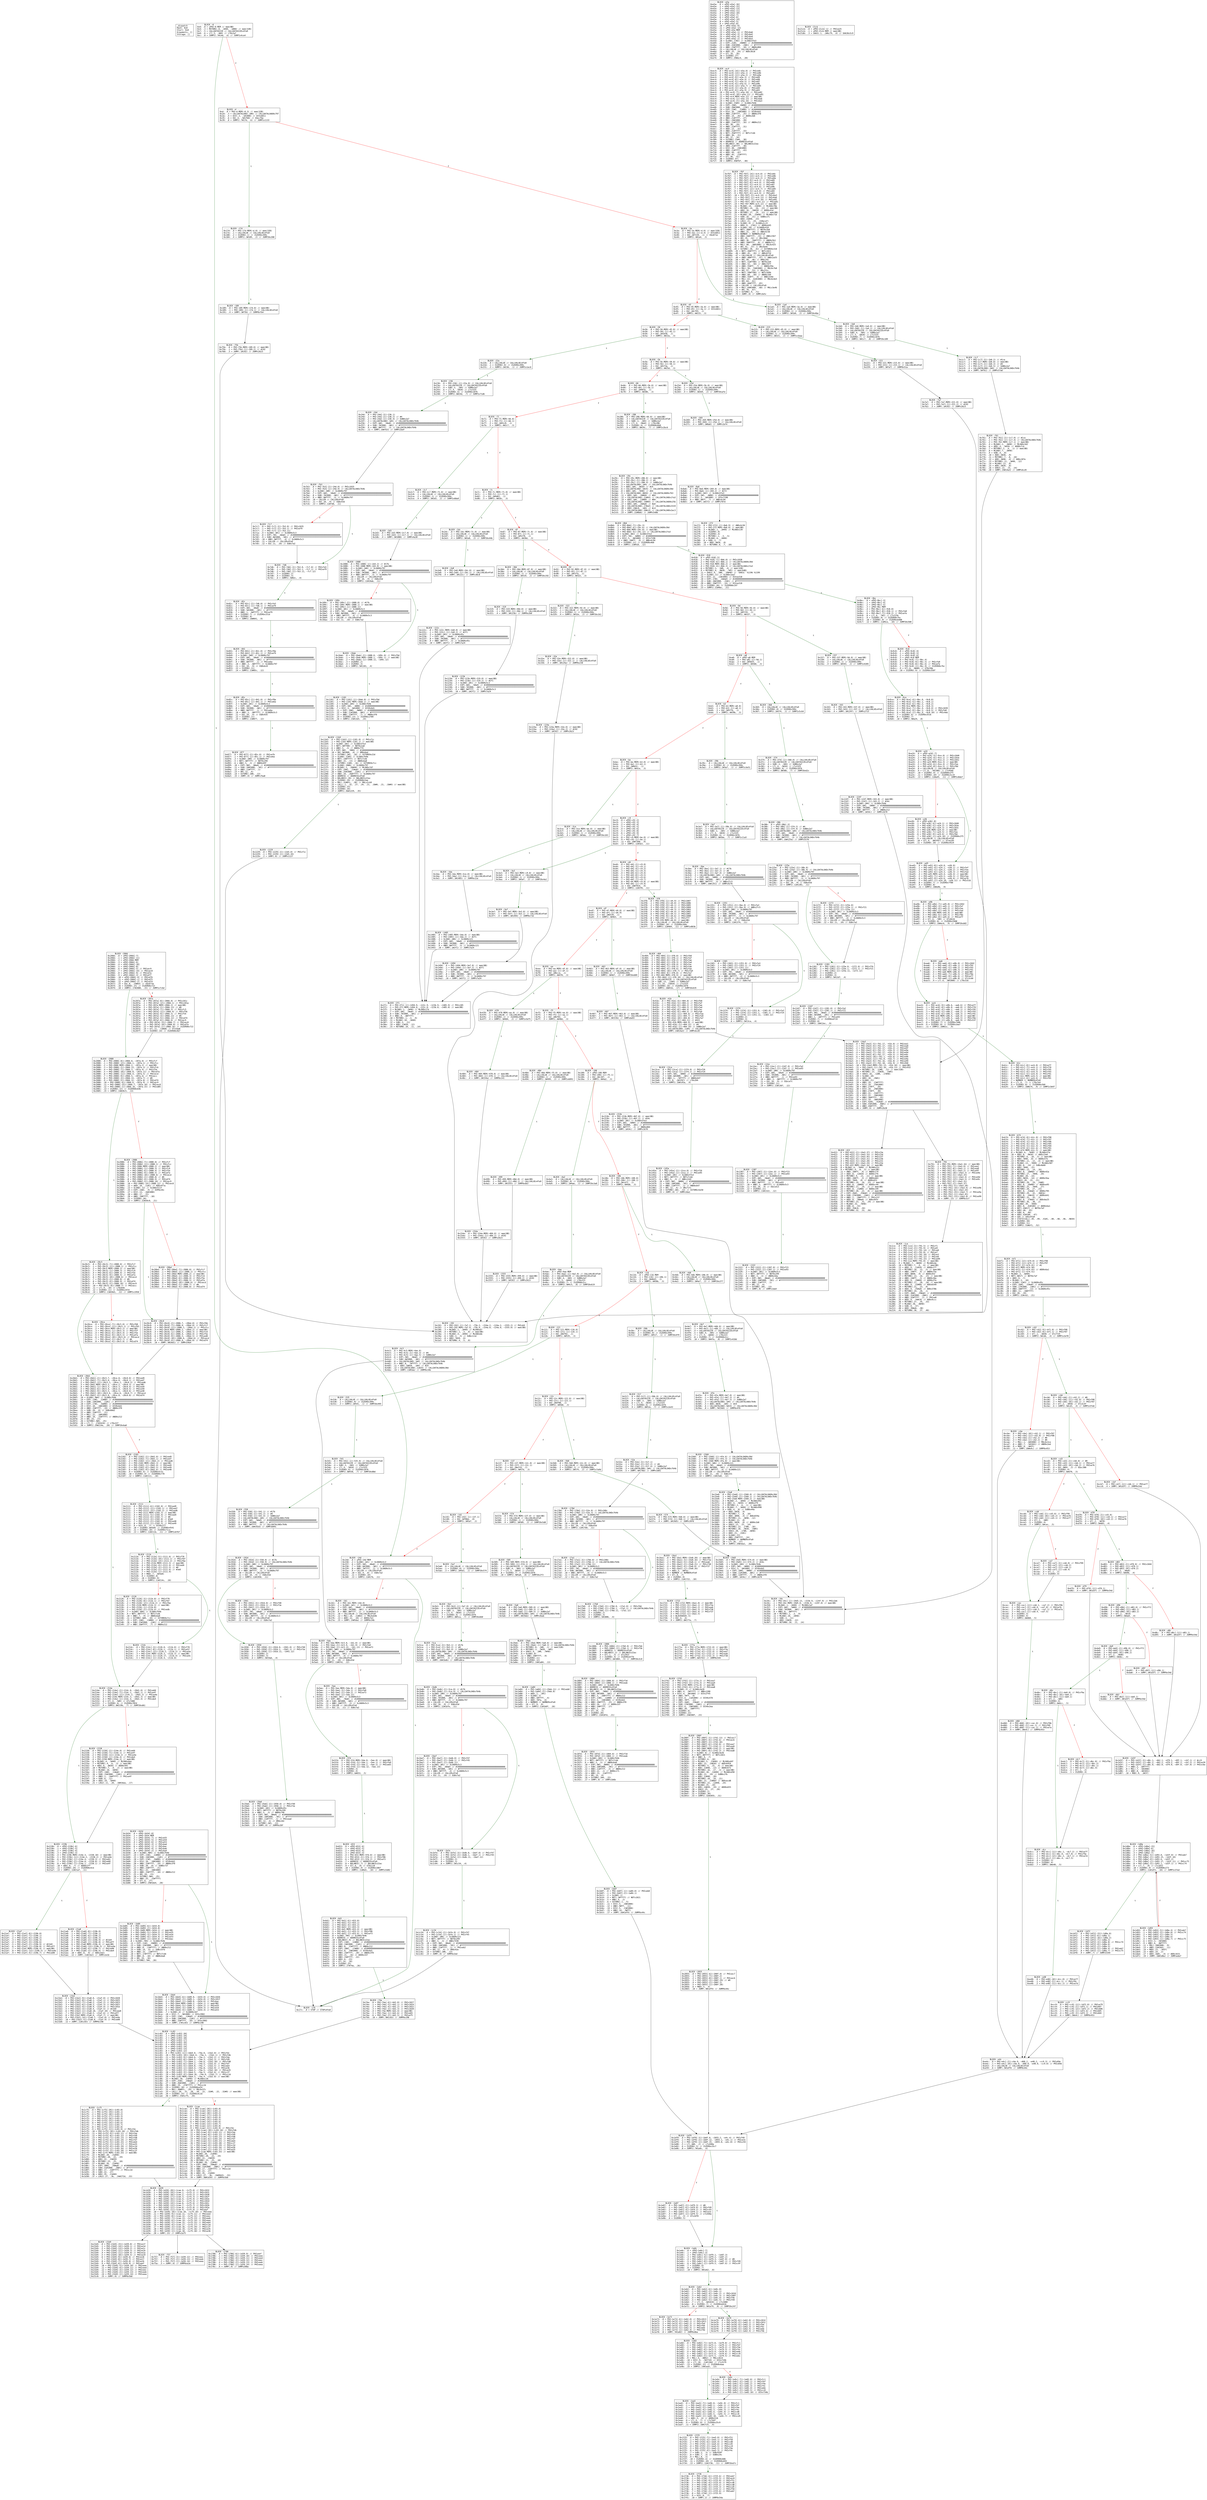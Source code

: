 
digraph G {
graph [fontname = "consolas"];
node  [fontname = "consolas"];
edge  [fontname = "consolas"];
ff [label="{_dispatch\lHash: 0x0\lStart: 0x0\lArguments: []\lStorage: []\l}", shape="record"];
block_0 [label="----- BLOCK ~0 -----\l0x0: .0 = uPHI~0-MEM // mem(0B)\l0x4: .3 = MSTORE(.0, .2#40, .1#80) // mem(32B)\l0x7: .5 = CALLDATASIZE // CALLDATASIZEx4fa9\l0x8: .6 = LT(.5, .4#4) // LT0x2a7\l0xc: .8 = JUMPI(.7#14d, .6) // JUMPIx4ce4\l", shape="record"];
block_d [label="----- BLOCK ~d -----\l0xd: .0 = PHI~d-MEM(~0.3) // mem(32B)\l0x2d: .3 = CALLDATALOAD(.2#0) // CALLDATALOAD0x797\l0x2e: .4 = DIV(.3, .1#1000) // DIVx6811\l0x35: .6 = EQ(.4, .5#1f60) // EQxcf6e\l0x39: .8 = JUMPI(.7#17d, .6) // JUMPIx1133\l", shape="record"];
block_3a [label="----- BLOCK ~3a -----\l0x3a: .0 = PHI~3a-MEM(~d.0) // mem(32B)\l0x3a: .1 = PHI~3a[-1](~d.4) // DIVx6811\l0x40: .3 = EQ(.2#7220, .1) // EQx871e\l0x44: .5 = JUMPI(.4#1a4, .3)\l", shape="record"];
block_45 [label="----- BLOCK ~45 -----\l0x45: .0 = PHI~45-MEM(~3a.0) // mem(0B)\l0x45: .1 = PHI~45[-1](~3a.1) // DIVx6811\l0x4b: .3 = EQ(.2#cf93, .1)\l0x4f: .5 = JUMPI(.4#215, .3)\l", shape="record"];
block_50 [label="----- BLOCK ~50 -----\l0x50: .0 = PHI~50-MEM(~45.0) // mem(0B)\l0x50: .1 = PHI~50[-1](~45.1)\l0x56: .3 = EQ(.2#1b58, .1)\l0x5a: .5 = JUMPI(.4#22a, .3)\l", shape="record"];
block_5b [label="----- BLOCK ~5b -----\l0x5b: .0 = PHI~5b-MEM(~50.0) // mem(0B)\l0x5b: .1 = PHI~5b[-1](~50.1)\l0x61: .3 = EQ(.2#1f3a, .1)\l0x65: .5 = JUMPI(.4#25d, .3)\l", shape="record"];
block_66 [label="----- BLOCK ~66 -----\l0x66: .0 = PHI~66-MEM(~5b.0) // mem(0B)\l0x66: .1 = PHI~66[-1](~5b.1)\l0x6c: .3 = EQ(.2#403a, .1)\l0x70: .5 = JUMPI(.4#286, .3)\l", shape="record"];
block_71 [label="----- BLOCK ~71 -----\l0x71: .0 = PHI~71-MEM(~66.0)\l0x71: .1 = PHI~71[-1](~66.1)\l0x77: .3 = EQ(.2#41c0, .1)\l0x7b: .5 = JUMPI(.4#2c7, .3)\l", shape="record"];
block_7c [label="----- BLOCK ~7c -----\l0x7c: .0 = PHI~7c-MEM(~71.0) // mem(0B)\l0x7c: .1 = PHI~7c[-1](~71.1)\l0x82: .3 = EQ(.2#4d61, .1)\l0x86: .5 = JUMPI(.4#2dc, .3)\l", shape="record"];
block_87 [label="----- BLOCK ~87 -----\l0x87: .0 = PHI~87-MEM(~7c.0) // mem(0B)\l0x87: .1 = PHI~87[-1](~7c.1)\l0x8d: .3 = EQ(.2#5270, .1)\l0x91: .5 = JUMPI(.4#30d, .3)\l", shape="record"];
block_92 [label="----- BLOCK ~92 -----\l0x92: .0 = PHI~92-MEM(~87.0) // mem(0B)\l0x92: .1 = PHI~92[-1](~87.1)\l0x98: .3 = EQ(.2#537a, .1)\l0x9c: .5 = JUMPI(.4#322, .3)\l", shape="record"];
block_9d [label="----- BLOCK ~9d -----\l0x9d: .0 = PHI~9d-MEM(~92.0) // mem(0B)\l0x9d: .1 = PHI~9d[-1](~92.1)\l0xa3: .3 = EQ(.2#5724, .1)\l0xa7: .5 = JUMPI(.4#337, .3)\l", shape="record"];
block_a8 [label="----- BLOCK ~a8 -----\l0xa8: .0 = uPHI~a8-MEM\l0xa8: .1 = PHI~a8[-1](~9d.1)\l0xae: .3 = EQ(.2#5825, .1)\l0xb2: .5 = JUMPI(.4#368, .3)\l", shape="record"];
block_b3 [label="----- BLOCK ~b3 -----\l0xb3: .0 = PHI~b3-MEM(~a8.0)\l0xb3: .1 = PHI~b3[-1](~a8.1)\l0xb9: .3 = EQ(.2#5f7b, .1)\l0xbd: .5 = JUMPI(.4#39b, .3)\l", shape="record"];
block_be [label="----- BLOCK ~be -----\l0xbe: .0 = PHI~be-MEM(~b3.0) // mem(0B)\l0xbe: .1 = PHI~be[-1](~b3.1)\l0xc4: .3 = EQ(.2#6b5c, .1)\l0xc8: .5 = JUMPI(.4#3ce, .3)\l", shape="record"];
block_c9 [label="----- BLOCK ~c9 -----\l0xc9: .0 = uPHI~c9[-2]\l0xc9: .1 = uPHI~c9[-3]\l0xc9: .2 = uPHI~c9[-4]\l0xc9: .3 = uPHI~c9[-5]\l0xc9: .4 = uPHI~c9[-6]\l0xc9: .5 = uPHI~c9[-8]\l0xc9: .6 = uPHI~c9[-9]\l0xc9: .7 = uPHI~c9[-7]\l0xc9: .8 = PHI~c9-MEM(~be.0) // mem(0B)\l0xc9: .9 = PHI~c9[-1](~be.1)\l0xcf: .11 = EQ(.10#7368, .9)\l0xd3: .13 = JUMPI(.12#3e3, .11)\l", shape="record"];
block_d4 [label="----- BLOCK ~d4 -----\l0xd4: .0 = PHI~d4[-2](~c9.0)\l0xd4: .1 = PHI~d4[-3](~c9.1)\l0xd4: .2 = PHI~d4[-4](~c9.2)\l0xd4: .3 = PHI~d4[-5](~c9.3)\l0xd4: .4 = PHI~d4[-6](~c9.4)\l0xd4: .5 = PHI~d4[-8](~c9.5)\l0xd4: .6 = PHI~d4[-9](~c9.6)\l0xd4: .7 = PHI~d4[-7](~c9.7)\l0xd4: .8 = PHI~d4-MEM(~c9.8) // mem(0B)\l0xd4: .9 = PHI~d4[-1](~c9.9)\l0xda: .11 = EQ(.10#7914, .9)\l0xde: .13 = JUMPI(.12#3f8, .11)\l", shape="record"];
block_df [label="----- BLOCK ~df -----\l0xdf: .0 = PHI~df-MEM(~d4.8) // mem(0B)\l0xdf: .1 = PHI~df[-1](~d4.9)\l0xe5: .3 = EQ(.2#b539, .1)\l0xe9: .5 = JUMPI(.4#463, .3)\l", shape="record"];
block_ea [label="----- BLOCK ~ea -----\l0xea: .0 = PHI~ea-MEM(~df.0) // mem(0B)\l0xea: .1 = PHI~ea[-1](~df.1)\l0xf0: .3 = EQ(.2#bcce, .1)\l0xf4: .5 = JUMPI(.4#478, .3)\l", shape="record"];
block_f5 [label="----- BLOCK ~f5 -----\l0xf5: .0 = PHI~f5-MEM(~ea.0) // mem(0B)\l0xf5: .1 = PHI~f5[-1](~ea.1)\l0xfb: .3 = EQ(.2#bf02, .1)\l0xff: .5 = JUMPI(.4#48d, .3)\l", shape="record"];
block_100 [label="----- BLOCK ~100 -----\l0x100: .0 = uPHI~100-MEM\l0x100: .1 = PHI~100[-1](~f5.1)\l0x106: .3 = EQ(.2#c107, .1)\l0x10a: .5 = JUMPI(.4#4a2, .3)\l", shape="record"];
block_10b [label="----- BLOCK ~10b -----\l0x10b: .0 = PHI~10b-MEM(~100.0)\l0x10b: .1 = PHI~10b[-1](~100.1)\l0x111: .3 = EQ(.2#ca72, .1)\l0x115: .5 = JUMPI(.4#4db, .3)\l", shape="record"];
block_116 [label="----- BLOCK ~116 -----\l0x116: .0 = uPHI~116-MEM\l0x116: .1 = PHI~116[-1](~10b.1)\l0x11c: .3 = EQ(.2#d6d3, .1)\l0x120: .5 = JUMPI(.4#50b, .3)\l", shape="record"];
block_121 [label="----- BLOCK ~121 -----\l0x121: .0 = PHI~121-MEM(~116.0)\l0x121: .1 = PHI~121[-1](~116.1)\l0x127: .3 = EQ(.2#d702, .1)\l0x12b: .5 = JUMPI(.4#535, .3)\l", shape="record"];
block_12c [label="----- BLOCK ~12c -----\l0x12c: .0 = PHI~12c-MEM(~121.0) // mem(0B)\l0x12c: .1 = PHI~12c[-1](~121.1)\l0x132: .3 = EQ(.2#df88, .1)\l0x136: .5 = JUMPI(.4#568, .3)\l", shape="record"];
block_137 [label="----- BLOCK ~137 -----\l0x137: .0 = PHI~137-MEM(~12c.0) // mem(0B)\l0x137: .1 = PHI~137[-1](~12c.1)\l0x13d: .3 = EQ(.2#e1fd, .1)\l0x141: .5 = JUMPI(.4#57d, .3)\l", shape="record"];
block_142 [label="----- BLOCK ~142 -----\l0x142: .0 = PHI~142[-1](~137.1)\l0x148: .2 = EQ(.1#f8bb, .0)\l0x14c: .4 = JUMPI(.3#5a7, .2)\l", shape="record"];
block_14d [label="----- BLOCK ~14d -----\l0x14d: .0 = uPHI~14d-MEM\l0x150: .2 = SLOAD(.1#1) // SLOAD0x5c3\l0x157: .6 = EXP(.5#2, .4#a0) // #10000000000000000000000000000000000000000\l0x158: .7 = SUB(.6#1000, .3#1) // #ffffffffffffffffffffffffffffffffffffffff\l0x159: .8 = AND(.7#ffff, .2) // SLOAD0x5c3\l0x15a: .9 = CALLER // CALLERx4fa9\l0x15b: .10 = EQ(.9, .8) // EQ0x7a2\l0x15c: .11 = ISZERO(.10)\l0x160: .13 = JUMPI(.12#17b, .11)\l", shape="record"];
block_161 [label="----- BLOCK ~161 -----\l0x161: .0 = PHI~161-MEM(~14d.0)\l0x163: .2 = SLOAD(.1#1) // SLOAD0x5c3\l0x16e: .7 = EXP(.6#2, .5#a0) // #10000000000000000000000000000000000000000\l0x16f: .8 = SUB(.7#1000, .4#1) // #ffffffffffffffffffffffffffffffffffffffff\l0x170: .9 = AND(.8#ffff, .2) // SLOAD0x5c3\l0x171: .10 = CALLVALUE // CALLVALUEx4fa9\l0x175: .12 = MUL(.10, .11#64) // MUL0x646\l0x176: .13 = ADD(.12, .10) // ADD0x7e3\l0x17a: .15 = JUMP(.14#5da) // JUMP0x34b\l", shape="record"];
block_17b [label="----- BLOCK ~17b -----\l0x17c: .0 = STOP // STOPx4fa9\l", shape="record"];
block_17d [label="----- BLOCK ~17d -----\l0x17d: .0 = PHI~17d-MEM(~d.0) // mem(32B)\l0x17e: .1 = CALLVALUE // CALLVALUEx4fa9\l0x180: .2 = ISZERO(.1) // ISZEROx399c\l0x184: .4 = JUMPI(.3#189, .2) // JUMPI0x208\l", shape="record"];
block_189 [label="----- BLOCK ~189 -----\l0x189: .0 = PHI~189-MEM(~17d.0) // mem(0B)\l0x189: .1 = PHI~189[-1](~17d.1) // CALLVALUEx4fa9\l0x191: .4 = JUMP(.3#75b) // JUMP0xfb4\l", shape="record"];
block_192 [label="----- BLOCK ~192 -----\l0x192: .0 = PHI~192[-1](~7a7.2, ~75b.2, ~154a.2, ~124a.2, ~1555.2) // PHIxb9\l0x192: .1 = PHI~192-MEM(~7a7.0, ~75b.0, ~154a.0, ~124a.0, ~1555.0) // mem(0B)\l0x196: .3 = MLOAD(.1, .2#40) // MLOADxb7\l0x199: .4 = MSTORE(.1, .3, .0) // mem(0B)\l0x19a: .5 = MLOAD(.4, .2#40) // MLOADxbb\l0x19e: .6 = SUB(.3, .5) // SUBx111d\l0x1a1: .8 = ADD(.7#20, .6)\l0x1a3: .9 = RETURN(.4, .5, .8)\l", shape="record"];
block_1a4 [label="----- BLOCK ~1a4 -----\l0x1a4: .0 = PHI~1a4-MEM(~3a.0) // mem(0B)\l0x1a5: .1 = CALLVALUE // CALLVALUEx4fa9\l0x1a7: .2 = ISZERO(.1) // ISZEROx399c\l0x1ab: .4 = JUMPI(.3#1b0, .2) // JUMPI0x46e\l", shape="record"];
block_1b0 [label="----- BLOCK ~1b0 -----\l0x1b0: .0 = PHI~1b0-MEM(~1a4.0) // mem(0B)\l0x1b0: .1 = PHI~1b0[-1](~1a4.1) // CALLVALUEx4fa9\l0x1b8: .4 = CALLDATASIZE // CALLDATASIZEx4fa9\l0x1b9: .5 = SUB(.4, .3#4) // SUB0x2a7\l0x1bd: .7 = LT(.5, .6#20) // LTx2325\l0x1be: .8 = ISZERO(.7) // ISZEROx1076\l0x1c2: .10 = JUMPI(.9#1c7, .8) // JUMPI0x189\l", shape="record"];
block_1c7 [label="----- BLOCK ~1c7 -----\l0x1c7: .0 = PHI~1c7[-3](~1b0.2) // #1ce\l0x1c7: .1 = PHI~1c7-MEM(~1b0.0) // mem(0B)\l0x1c7: .2 = PHI~1c7[-2](~1b0.3) // #4\l0x1c7: .3 = PHI~1c7[-1](~1b0.5) // SUB0x2a7\l0x1c9: .4 = CALLDATALOAD(.2#4) // CALLDATALOADx764b\l0x1cd: .6 = JUMP(.5#761) // JUMPx57a6\l", shape="record"];
block_1ce [label="----- BLOCK ~1ce -----\l0x1ce: .0 = PHI~1ce[-3](~791.5) // PHIxf1\l0x1ce: .1 = PHI~1ce[-2](~791.9) // PHIxe9\l0x1ce: .2 = PHI~1ce[-1](~791.14) // PHIxe8\l0x1ce: .3 = PHI~1ce[-4](~791.8) // PHIxe7\l0x1ce: .4 = PHI~1ce[-5](~791.10) // PHIxe3\l0x1ce: .5 = PHI~1ce[-6](~791.12) // PHIxe0\l0x1ce: .6 = PHI~1ce[-7](~791.15) // PHIxe99\l0x1ce: .7 = PHI~1ce-MEM(~791.0) // mem(0B)\l0x1d2: .9 = MLOAD(.7, .8#40) // MLOADxda\l0x1d5: .10 = MSTORE(.7, .9, .6) // mem(0B)\l0x1d9: .12 = ADD(.9, .11#20) // ADD0x177\l0x1dd: .13 = MSTORE(.10, .12, .5) // mem(0B)\l0x1e2: .15 = AND(.14#ff, .4) // AND0x75e\l0x1e5: .16 = ADD(.8#40, .9) // ADD0x452\l0x1e6: .17 = MSTORE(.13, .16, .15) // mem(0B)\l0x1ea: .18 = AND(.14#ff, .3) // AND0x36e\l0x1ee: .20 = ADD(.9, .19#60) // ADD0x2fe\l0x1ef: .21 = MSTORE(.17, .20, .18) // mem(0B)\l0x1f3: .23 = ADD(.9, .22#80) // ADDx6549\l0x1f4: .24 = MSTORE(.21, .23, .0)\l0x1f8: .26 = ADD(.9, .25#a0) // ADDx378b\l0x1fc: .27 = MSTORE(.24, .26, .1)\l0x203: .31 = EXP(.30#2, .29#a0) // #10000000000000000000000000000000000000000\l0x204: .32 = SUB(.31#1000, .28#1) // #ffffffffffffffffffffffffffffffffffffffff\l0x205: .33 = AND(.32#ffff, .2) // PHIxe8\l0x209: .35 = ADD(.9, .34#c0) // ADDx4ccc\l0x20a: .36 = MSTORE(.27, .35, .33)\l0x20b: .37 = MLOAD(.36, .8#40)\l0x20f: .38 = SUB(.9, .37)\l0x212: .40 = ADD(.39#e0, .38)\l0x214: .41 = RETURN(.36, .37, .40)\l", shape="record"];
block_215 [label="----- BLOCK ~215 -----\l0x215: .0 = PHI~215-MEM(~45.0) // mem(0B)\l0x216: .1 = CALLVALUE // CALLVALUEx4fa9\l0x218: .2 = ISZERO(.1) // ISZEROx399c\l0x21c: .4 = JUMPI(.3#221, .2) // JUMPIx1baa\l", shape="record"];
block_221 [label="----- BLOCK ~221 -----\l0x221: .0 = PHI~221-MEM(~215.0) // mem(0B)\l0x221: .1 = PHI~221[-1](~215.1) // CALLVALUEx4fa9\l0x229: .4 = JUMP(.3#7a7) // JUMP0x51a\l", shape="record"];
block_22a [label="----- BLOCK ~22a -----\l0x22b: .0 = CALLVALUE // CALLVALUEx4fa9\l0x22d: .1 = ISZERO(.0) // ISZEROx399c\l0x231: .3 = JUMPI(.2#236, .1) // JUMPIx1ec6\l", shape="record"];
block_236 [label="----- BLOCK ~236 -----\l0x236: .0 = PHI~236[-1](~22a.0) // CALLVALUEx4fa9\l0x23e: .3 = CALLDATASIZE // CALLDATASIZEx4fa9\l0x23f: .4 = SUB(.3, .2#4) // SUB0x2a7\l0x243: .6 = LT(.4, .5#20) // LTx2325\l0x244: .7 = ISZERO(.6) // ISZEROx1076\l0x248: .9 = JUMPI(.8#24d, .7) // JUMPIx71d6\l", shape="record"];
block_24d [label="----- BLOCK ~24d -----\l0x24d: .0 = PHI~24d[-3](~236.1)\l0x24d: .1 = PHI~24d[-2](~236.2) // #4\l0x24d: .2 = PHI~24d[-1](~236.4) // SUB0x2a7\l0x24f: .3 = CALLDATALOAD(.1#4) // CALLDATALOADx764b\l0x256: .7 = EXP(.6#2, .5#a0) // #10000000000000000000000000000000000000000\l0x257: .8 = SUB(.7#1000, .4#1) // #ffffffffffffffffffffffffffffffffffffffff\l0x258: .9 = AND(.8#ffff, .3) // CALLDATALOADx764b\l0x25c: .11 = JUMP(.10#7b3) // JUMPx1bdf\l", shape="record"];
block_25d [label="----- BLOCK ~25d -----\l0x25d: .0 = PHI~25d-MEM(~5b.0) // mem(0B)\l0x25e: .1 = CALLVALUE // CALLVALUEx4fa9\l0x260: .2 = ISZERO(.1) // ISZEROx399c\l0x264: .4 = JUMPI(.3#269, .2) // JUMPI0xafe\l", shape="record"];
block_269 [label="----- BLOCK ~269 -----\l0x269: .0 = PHI~269-MEM(~25d.0) // mem(0B)\l0x269: .1 = PHI~269[-1](~25d.1) // CALLVALUEx4fa9\l0x271: .4 = JUMP(.3#8a6) // JUMPx1bf4\l", shape="record"];
block_272 [label="----- BLOCK ~272 -----\l0x272: .0 = PHI~272[-1](~8a6.9) // ANDx4c94\l0x272: .1 = PHI~272-MEM(~8a6.0) // mem(0B)\l0x276: .3 = MLOAD(.1, .2#40) // MLOADx139\l0x278: .4 = ISZERO(.0)\l0x279: .5 = ISZERO(.4)\l0x27b: .6 = MSTORE(.1, .3, .5)\l0x27c: .7 = MLOAD(.6, .2#40)\l0x280: .8 = SUB(.3, .7)\l0x283: .10 = ADD(.9#20, .8)\l0x285: .11 = RETURN(.6, .7, .10)\l", shape="record"];
block_286 [label="----- BLOCK ~286 -----\l0x286: .0 = PHI~286-MEM(~66.0) // mem(0B)\l0x28d: .3 = CALLDATASIZE // CALLDATASIZEx4fa9\l0x28e: .4 = SUB(.3, .2#4) // SUB0x2a7\l0x292: .6 = LT(.4, .5#e0) // LT0x286\l0x293: .7 = ISZERO(.6) // ISZERO0x6b8\l0x297: .9 = JUMPI(.8#29c, .7) // JUMPIx2bc6\l", shape="record"];
block_29c [label="----- BLOCK ~29c -----\l0x29c: .0 = PHI~29c-MEM(~286.0) // mem(0B)\l0x29c: .1 = PHI~29c[-2](~286.2) // #4\l0x29c: .2 = PHI~29c[-1](~286.4) // SUB0x2a7\l0x29f: .3 = CALLDATALOAD(.1#4) // CALLDATALOADx764b\l0x2a4: .5 = ADD(.1#4, .4#20) // #24\l0x2a5: .6 = CALLDATALOAD(.5#24) // CALLDATALOAD0x30d\l0x2aa: .8 = ADD(.1#4, .7#40) // #44\l0x2ab: .9 = CALLDATALOAD(.8#44) // CALLDATALOAD0x763\l0x2b0: .11 = ADD(.1#4, .10#60) // #64\l0x2b1: .12 = CALLDATALOAD(.11#64) // CALLDATALOADx1fa3\l0x2b6: .14 = ADD(.1#4, .13#80) // #84\l0x2b7: .15 = CALLDATALOAD(.14#84) // CALLDATALOAD0x25b\l0x2bc: .17 = ADD(.1#4, .16#a0) // #a4\l0x2bd: .18 = CALLDATALOAD(.17#a4) // CALLDATALOADx3319\l0x2c1: .20 = ADD(.19#c0, .1#4) // #c4\l0x2c2: .21 = CALLDATALOAD(.20#c4) // CALLDATALOADx2ac3\l0x2c6: .23 = JUMP(.22#8b6) // JUMPx5486\l", shape="record"];
block_2c7 [label="----- BLOCK ~2c7 -----\l0x2c7: .0 = PHI~2c7-MEM(~71.0) // mem(0B)\l0x2c8: .1 = CALLVALUE // CALLVALUEx4fa9\l0x2ca: .2 = ISZERO(.1) // ISZEROx399c\l0x2ce: .4 = JUMPI(.3#2d3, .2) // JUMPIx68a9\l", shape="record"];
block_2d3 [label="----- BLOCK ~2d3 -----\l0x2d3: .0 = PHI~2d3-MEM(~2c7.0) // mem(0B)\l0x2d3: .1 = PHI~2d3[-1](~2c7.1) // CALLVALUEx4fa9\l0x2db: .4 = JUMP(.3#1088) // JUMPx4a30\l", shape="record"];
block_2dc [label="----- BLOCK ~2dc -----\l0x2dc: .0 = PHI~2dc-MEM(~7c.0) // mem(0B)\l0x2dd: .1 = CALLVALUE // CALLVALUEx4fa9\l0x2df: .2 = ISZERO(.1) // ISZEROx399c\l0x2e3: .4 = JUMPI(.3#2e8, .2) // JUMPI0x44b\l", shape="record"];
block_2e8 [label="----- BLOCK ~2e8 -----\l0x2e8: .0 = PHI~2e8-MEM(~2dc.0) // mem(0B)\l0x2e8: .1 = PHI~2e8[-1](~2dc.1) // CALLVALUEx4fa9\l0x2f0: .4 = JUMP(.3#122c) // JUMPx38c8\l", shape="record"];
block_2f1 [label="----- BLOCK ~2f1 -----\l0x2f1: .0 = PHI~2f1[-1](~1494.9, ~122c.9, ~123b.9, ~1485.9) // PHIx185\l0x2f1: .1 = PHI~2f1-MEM(~1494.0, ~122c.0, ~123b.0, ~1485.0) // mem(0B)\l0x2f5: .3 = MLOAD(.1, .2#40) // MLOADx17e\l0x2fc: .7 = EXP(.6#2, .5#a0) // #10000000000000000000000000000000000000000\l0x2fd: .8 = SUB(.7#1000, .4#1) // #ffffffffffffffffffffffffffffffffffffffff\l0x300: .9 = AND(.0, .8#ffff)\l0x302: .10 = MSTORE(.1, .3, .9)\l0x303: .11 = MLOAD(.10, .2#40)\l0x307: .12 = SUB(.3, .11)\l0x30a: .14 = ADD(.13#20, .12)\l0x30c: .15 = RETURN(.10, .11, .14)\l", shape="record"];
block_30d [label="----- BLOCK ~30d -----\l0x30d: .0 = PHI~30d-MEM(~87.0) // mem(0B)\l0x30e: .1 = CALLVALUE // CALLVALUEx4fa9\l0x310: .2 = ISZERO(.1) // ISZEROx399c\l0x314: .4 = JUMPI(.3#319, .2) // JUMPI0x192\l", shape="record"];
block_319 [label="----- BLOCK ~319 -----\l0x319: .0 = PHI~319-MEM(~30d.0) // mem(0B)\l0x319: .1 = PHI~319[-1](~30d.1) // CALLVALUEx4fa9\l0x321: .4 = JUMP(.3#123b) // JUMP0x260\l", shape="record"];
block_322 [label="----- BLOCK ~322 -----\l0x322: .0 = PHI~322-MEM(~92.0) // mem(0B)\l0x323: .1 = CALLVALUE // CALLVALUEx4fa9\l0x325: .2 = ISZERO(.1) // ISZEROx399c\l0x329: .4 = JUMPI(.3#32e, .2) // JUMPI0x161\l", shape="record"];
block_32e [label="----- BLOCK ~32e -----\l0x32e: .0 = PHI~32e-MEM(~322.0) // mem(0B)\l0x32e: .1 = PHI~32e[-1](~322.1) // CALLVALUEx4fa9\l0x336: .4 = JUMP(.3#124a) // JUMP0x230\l", shape="record"];
block_337 [label="----- BLOCK ~337 -----\l0x337: .0 = PHI~337-MEM(~9d.0) // mem(0B)\l0x338: .1 = CALLVALUE // CALLVALUEx4fa9\l0x33a: .2 = ISZERO(.1) // ISZEROx399c\l0x33e: .4 = JUMPI(.3#343, .2) // JUMPIx4285\l", shape="record"];
block_343 [label="----- BLOCK ~343 -----\l0x343: .0 = PHI~343-MEM(~337.0) // mem(0B)\l0x343: .1 = PHI~343[-1](~337.1) // CALLVALUEx4fa9\l0x34b: .4 = JUMP(.3#124f) // JUMPx2715\l", shape="record"];
block_34c [label="----- BLOCK ~34c -----\l0x34c: .0 = PHI~34c[-1](~19d5.13, ~153b.9, ~124f.9) // PHIx1b6\l0x34c: .1 = PHI~34c-MEM(~19d5.0, ~153b.0, ~124f.0) // mem(0B)\l0x350: .3 = MLOAD(.1, .2#40) // MLOADx1af\l0x357: .7 = EXP(.6#2, .5#80) // #100000000000000000000000000000000\l0x358: .8 = SUB(.7#1000, .4#1) // #ffffffffffffffffffffffffffffffff\l0x35b: .9 = AND(.0, .8#ffff)\l0x35d: .10 = MSTORE(.1, .3, .9)\l0x35e: .11 = MLOAD(.10, .2#40)\l0x362: .12 = SUB(.3, .11)\l0x365: .14 = ADD(.13#20, .12)\l0x367: .15 = RETURN(.10, .11, .14)\l", shape="record"];
block_368 [label="----- BLOCK ~368 -----\l0x369: .0 = CALLVALUE // CALLVALUEx4fa9\l0x36b: .1 = ISZERO(.0) // ISZEROx399c\l0x36f: .3 = JUMPI(.2#374, .1) // JUMPIx5c64\l", shape="record"];
block_374 [label="----- BLOCK ~374 -----\l0x374: .0 = PHI~374[-1](~368.0) // CALLVALUEx4fa9\l0x37c: .3 = CALLDATASIZE // CALLDATASIZEx4fa9\l0x37d: .4 = SUB(.3, .2#4) // SUB0x2a7\l0x381: .6 = LT(.4, .5#20) // LTx2325\l0x382: .7 = ISZERO(.6) // ISZEROx1076\l0x386: .9 = JUMPI(.8#38b, .7) // JUMPI0x62c\l", shape="record"];
block_38b [label="----- BLOCK ~38b -----\l0x38b: .0 = uPHI~38b[-3]\l0x38b: .1 = PHI~38b[-2](~374.2) // #4\l0x38b: .2 = PHI~38b[-1](~374.4) // SUB0x2a7\l0x38d: .3 = CALLDATALOAD(.1#4) // CALLDATALOADx764b\l0x394: .7 = EXP(.6#2, .5#a0) // #10000000000000000000000000000000000000000\l0x395: .8 = SUB(.7#1000, .4#1) // #ffffffffffffffffffffffffffffffffffffffff\l0x396: .9 = AND(.8#ffff, .3) // CALLDATALOADx764b\l0x39a: .11 = JUMP(.10#125e) // JUMPx5570\l", shape="record"];
block_39b [label="----- BLOCK ~39b -----\l0x39c: .0 = CALLVALUE // CALLVALUEx4fa9\l0x39e: .1 = ISZERO(.0) // ISZEROx399c\l0x3a2: .3 = JUMPI(.2#3a7, .1) // JUMPIx3e51\l", shape="record"];
block_3a7 [label="----- BLOCK ~3a7 -----\l0x3a7: .0 = PHI~3a7[-1](~39b.0) // CALLVALUEx4fa9\l0x3af: .3 = CALLDATASIZE // CALLDATASIZEx4fa9\l0x3b0: .4 = SUB(.3, .2#4) // SUB0x2a7\l0x3b4: .6 = LT(.4, .5#20) // LTx2325\l0x3b5: .7 = ISZERO(.6) // ISZEROx1076\l0x3b9: .9 = JUMPI(.8#3be, .7) // JUMPIx11a5\l", shape="record"];
block_3be [label="----- BLOCK ~3be -----\l0x3be: .0 = PHI~3be[-3](~3a7.1) // #17b\l0x3be: .1 = PHI~3be[-2](~3a7.2) // #4\l0x3be: .2 = PHI~3be[-1](~3a7.4) // SUB0x2a7\l0x3c0: .3 = CALLDATALOAD(.1#4) // CALLDATALOADx764b\l0x3c7: .7 = EXP(.6#2, .5#80) // #100000000000000000000000000000000\l0x3c8: .8 = SUB(.7#1000, .4#1) // #ffffffffffffffffffffffffffffffff\l0x3c9: .9 = AND(.8#ffff, .3) // ANDx27c5\l0x3cd: .11 = JUMP(.10#1351) // JUMPx4276\l", shape="record"];
block_3ce [label="----- BLOCK ~3ce -----\l0x3ce: .0 = PHI~3ce-MEM(~be.0) // mem(0B)\l0x3cf: .1 = CALLVALUE // CALLVALUEx4fa9\l0x3d1: .2 = ISZERO(.1) // ISZEROx399c\l0x3d5: .4 = JUMPI(.3#3da, .2) // JUMPI0x103\l", shape="record"];
block_3da [label="----- BLOCK ~3da -----\l0x3da: .0 = PHI~3da-MEM(~3ce.0) // mem(0B)\l0x3da: .1 = PHI~3da[-1](~3ce.1) // CALLVALUEx4fa9\l0x3e2: .4 = JUMP(.3#1485) // JUMP0x12a\l", shape="record"];
block_3e3 [label="----- BLOCK ~3e3 -----\l0x3e3: .0 = PHI~3e3-MEM(~c9.8) // mem(0B)\l0x3e4: .1 = CALLVALUE // CALLVALUEx4fa9\l0x3e6: .2 = ISZERO(.1) // ISZEROx399c\l0x3ea: .4 = JUMPI(.3#3ef, .2) // JUMPI0x4a1\l", shape="record"];
block_3ef [label="----- BLOCK ~3ef -----\l0x3ef: .0 = PHI~3ef-MEM(~3e3.0) // mem(0B)\l0x3ef: .1 = PHI~3ef[-1](~3e3.1) // CALLVALUEx4fa9\l0x3f7: .4 = JUMP(.3#1494) // JUMP0x716\l", shape="record"];
block_3f8 [label="----- BLOCK ~3f8 -----\l0x3f8: .0 = PHI~3f8[-1](~d4.9) // PHIx1007\l0x3f8: .1 = PHI~3f8[-2](~d4.0) // PHIx1006\l0x3f8: .2 = PHI~3f8[-3](~d4.1) // PHIx1005\l0x3f8: .3 = PHI~3f8[-4](~d4.2) // PHIx1004\l0x3f8: .4 = PHI~3f8[-5](~d4.3) // PHIx1003\l0x3f8: .5 = PHI~3f8[-6](~d4.4) // PHIx1002\l0x3f8: .6 = PHI~3f8[-8](~d4.5) // PHIx1001\l0x3f8: .7 = PHI~3f8[-9](~d4.6) // PHIx1000\l0x3f8: .8 = PHI~3f8[-7](~d4.7) // PHIxfff\l0x3f8: .9 = PHI~3f8-MEM(~d4.8) // mem(0B)\l0x3f9: .10 = CALLVALUE // CALLVALUEx4fa9\l0x3fb: .11 = ISZERO(.10) // ISZEROx399c\l0x3ff: .13 = JUMPI(.12#404, .11) // JUMPIx883b\l", shape="record"];
block_404 [label="----- BLOCK ~404 -----\l0x404: .0 = PHI~404[-2](~3f8.0) // PHIxfb0\l0x404: .1 = PHI~404[-3](~3f8.1) // PHIxfaf\l0x404: .2 = PHI~404[-4](~3f8.2) // PHIxfae\l0x404: .3 = PHI~404[-5](~3f8.3) // PHIxfad\l0x404: .4 = PHI~404[-6](~3f8.4) // PHIxfac\l0x404: .5 = PHI~404[-7](~3f8.5) // PHIxfab\l0x404: .6 = PHI~404[-9](~3f8.6) // PHIxfaa\l0x404: .7 = PHI~404[-10](~3f8.7) // PHIxfa9\l0x404: .8 = PHI~404[-8](~3f8.8) // PHIxfa7\l0x404: .9 = PHI~404-MEM(~3f8.9) // mem(0B)\l0x404: .10 = PHI~404[-1](~3f8.10) // CALLVALUEx4fa9\l0x40c: .13 = CALLDATASIZE // CALLDATASIZEx4fa9\l0x40d: .14 = SUB(.13, .12#4) // SUB0x2a7\l0x411: .16 = LT(.14, .15#20) // LTx2325\l0x412: .17 = ISZERO(.16) // ISZEROx1076\l0x416: .19 = JUMPI(.18#41b, .17) // JUMPI0x635\l", shape="record"];
block_41b [label="----- BLOCK ~41b -----\l0x41b: .0 = PHI~41b[-4](~404.0) // PHIxfb0\l0x41b: .1 = PHI~41b[-5](~404.1) // PHIxfaf\l0x41b: .2 = PHI~41b[-6](~404.2) // PHIxfae\l0x41b: .3 = PHI~41b[-7](~404.3) // PHIxfad\l0x41b: .4 = PHI~41b[-8](~404.4) // PHIxfac\l0x41b: .5 = PHI~41b[-9](~404.5) // PHIxfab\l0x41b: .6 = PHI~41b[-11](~404.6) // PHIxfaa\l0x41b: .7 = PHI~41b[-12](~404.7) // PHIxfa9\l0x41b: .8 = PHI~41b[-10](~404.8) // PHIxfa7\l0x41b: .9 = PHI~41b[-3](~404.11) // #422\l0x41b: .10 = PHI~41b-MEM(~404.9) // mem(0B)\l0x41b: .11 = PHI~41b[-2](~404.12) // #4\l0x41b: .12 = PHI~41b[-1](~404.14) // SUB0x2a7\l0x41d: .13 = CALLDATALOAD(.11#4) // CALLDATALOADx764b\l0x421: .15 = JUMP(.14#14a3) // JUMPx6cd5\l", shape="record"];
block_422 [label="----- BLOCK ~422 -----\l0x422: .0 = PHI~422[-2](~14a3.37) // PHIx23e\l0x422: .1 = PHI~422[-3](~14a3.33) // PHIx23d\l0x422: .2 = PHI~422[-1](~14a3.45) // PHIx237\l0x422: .3 = PHI~422[-4](~14a3.31) // PHIx236\l0x422: .4 = PHI~422[-5](~14a3.28) // PHIx231\l0x422: .5 = PHI~422[-6](~14a3.24) // PHIx22e\l0x422: .6 = PHI~422-MEM(~14a3.16) // mem(0B)\l0x426: .8 = MLOAD(.6, .7#40) // MLOADx22c\l0x429: .9 = MSTORE(.6, .8, .5) // mem(0B)\l0x42e: .11 = AND(.10#ff, .4) // AND0x174\l0x432: .13 = ADD(.8, .12#20) // ADD0x1fb\l0x433: .14 = MSTORE(.9, .13, .11) // mem(0B)\l0x437: .15 = AND(.10#ff, .3) // AND0x683\l0x43a: .16 = ADD(.7#40, .8) // ADD0x651\l0x43b: .17 = MSTORE(.14, .16, .15) // mem(0B)\l0x43f: .19 = ADD(.8, .18#60) // ADD0xc44\l0x443: .20 = MSTORE(.17, .19, .1) // mem(0B)\l0x447: .22 = ADD(.8, .21#80) // ADD0x149\l0x448: .23 = MSTORE(.20, .22, .0) // mem(0B)\l0x44f: .27 = EXP(.26#2, .25#a0) // #10000000000000000000000000000000000000000\l0x450: .28 = SUB(.27#1000, .24#1) // #ffffffffffffffffffffffffffffffffffffffff\l0x453: .29 = AND(.2, .28#ffff) // PHIx237\l0x457: .31 = ADD(.8, .30#a0) // ADDx443c\l0x458: .32 = MSTORE(.23, .31, .29) // mem(0B)\l0x459: .33 = MLOAD(.32, .7#40)\l0x45d: .34 = SUB(.8, .33)\l0x460: .36 = ADD(.35#c0, .34)\l0x462: .37 = RETURN(.32, .33, .36)\l", shape="record"];
block_463 [label="----- BLOCK ~463 -----\l0x463: .0 = PHI~463-MEM(~df.0) // mem(0B)\l0x464: .1 = CALLVALUE // CALLVALUEx4fa9\l0x466: .2 = ISZERO(.1) // ISZEROx399c\l0x46a: .4 = JUMPI(.3#46f, .2) // JUMPI0x689\l", shape="record"];
block_46f [label="----- BLOCK ~46f -----\l0x46f: .0 = PHI~46f-MEM(~463.0) // mem(0B)\l0x46f: .1 = PHI~46f[-1](~463.1) // CALLVALUEx4fa9\l0x477: .4 = JUMP(.3#153b) // JUMPxda93\l", shape="record"];
block_478 [label="----- BLOCK ~478 -----\l0x478: .0 = PHI~478-MEM(~ea.0) // mem(0B)\l0x479: .1 = CALLVALUE // CALLVALUEx4fa9\l0x47b: .2 = ISZERO(.1) // ISZEROx399c\l0x47f: .4 = JUMPI(.3#484, .2) // JUMPIx5d75\l", shape="record"];
block_484 [label="----- BLOCK ~484 -----\l0x484: .0 = PHI~484-MEM(~478.0) // mem(0B)\l0x484: .1 = PHI~484[-1](~478.1) // CALLVALUEx4fa9\l0x48c: .4 = JUMP(.3#154a) // JUMP0x141\l", shape="record"];
block_48d [label="----- BLOCK ~48d -----\l0x48d: .0 = PHI~48d-MEM(~f5.0) // mem(0B)\l0x48e: .1 = CALLVALUE // CALLVALUEx4fa9\l0x490: .2 = ISZERO(.1) // ISZEROx399c\l0x494: .4 = JUMPI(.3#499, .2) // JUMPIx6091\l", shape="record"];
block_499 [label="----- BLOCK ~499 -----\l0x499: .0 = PHI~499-MEM(~48d.0) // mem(0B)\l0x499: .1 = PHI~499[-1](~48d.1) // CALLVALUEx4fa9\l0x4a1: .4 = JUMP(.3#1555) // JUMP0xdb3\l", shape="record"];
block_4a2 [label="----- BLOCK ~4a2 -----\l0x4a3: .0 = CALLVALUE // CALLVALUEx4fa9\l0x4a5: .1 = ISZERO(.0) // ISZEROx399c\l0x4a9: .3 = JUMPI(.2#4ae, .1) // JUMPI0x3a8\l", shape="record"];
block_4ae [label="----- BLOCK ~4ae -----\l0x4ae: .0 = uPHI~4ae-MEM\l0x4ae: .1 = PHI~4ae[-1](~4a2.0) // CALLVALUEx4fa9\l0x4b6: .4 = CALLDATASIZE // CALLDATASIZEx4fa9\l0x4b7: .5 = SUB(.4, .3#4) // SUB0x2a7\l0x4bb: .7 = LT(.5, .6#40) // LT0x223\l0x4bc: .8 = ISZERO(.7) // ISZERO0x2cc\l0x4c0: .10 = JUMPI(.9#4c5, .8) // JUMPI0x619\l", shape="record"];
block_4c5 [label="----- BLOCK ~4c5 -----\l0x4c5: .0 = PHI~4c5-MEM(~4ae.0)\l0x4c5: .1 = PHI~4c5[-2](~4ae.3) // #4\l0x4c5: .2 = PHI~4c5[-1](~4ae.5) // SUB0x2a7\l0x4cd: .6 = EXP(.5#2, .4#a0) // #10000000000000000000000000000000000000000\l0x4ce: .7 = SUB(.6#1000, .3#1) // #ffffffffffffffffffffffffffffffffffffffff\l0x4d0: .8 = CALLDATALOAD(.1#4) // CALLDATALOADx764b\l0x4d1: .9 = AND(.8, .7#ffff) // CALLDATALOADx764b\l0x4d5: .11 = ADD(.10#20, .1#4) // #24\l0x4d6: .12 = CALLDATALOAD(.11#24) // CALLDATALOAD0x30d\l0x4da: .14 = JUMP(.13#5da) // JUMP0x34b\l", shape="record"];
block_4db [label="----- BLOCK ~4db -----\l0x4db: .0 = PHI~4db-MEM(~10b.0) // mem(0B)\l0x4dc: .1 = CALLVALUE // CALLVALUEx4fa9\l0x4de: .2 = ISZERO(.1) // ISZEROx399c\l0x4e2: .4 = JUMPI(.3#4e7, .2) // JUMPI0x2f7\l", shape="record"];
block_4e7 [label="----- BLOCK ~4e7 -----\l0x4e7: .0 = PHI~4e7-MEM(~4db.0) // mem(0B)\l0x4e7: .1 = PHI~4e7[-1](~4db.1) // CALLVALUEx4fa9\l0x4ef: .4 = CALLDATASIZE // CALLDATASIZEx4fa9\l0x4f0: .5 = SUB(.4, .3#4) // SUB0x2a7\l0x4f4: .7 = LT(.5, .6#40) // LT0x223\l0x4f5: .8 = ISZERO(.7) // ISZERO0x2cc\l0x4f9: .10 = JUMPI(.9#4fe, .8) // JUMPIx418d\l", shape="record"];
block_4fe [label="----- BLOCK ~4fe -----\l0x4fe: .0 = PHI~4fe-MEM(~4e7.0) // mem(0B)\l0x4fe: .1 = PHI~4fe[-2](~4e7.3) // #4\l0x4fe: .2 = PHI~4fe[-1](~4e7.5) // SUB0x2a7\l0x501: .3 = CALLDATALOAD(.1#4) // CALLDATALOADx764b\l0x505: .5 = ADD(.4#20, .1#4) // #24\l0x506: .6 = CALLDATALOAD(.5#24) // CALLDATALOAD0x30d\l0x50a: .8 = JUMP(.7#1560) // JUMP0x4f6\l", shape="record"];
block_50b [label="----- BLOCK ~50b -----\l0x50c: .0 = CALLVALUE // CALLVALUEx4fa9\l0x50e: .1 = ISZERO(.0) // ISZEROx399c\l0x512: .3 = JUMPI(.2#517, .1) // JUMPI0x4f9\l", shape="record"];
block_517 [label="----- BLOCK ~517 -----\l0x517: .0 = PHI~517[-1](~50b.0) // CALLVALUEx4fa9\l0x51f: .3 = CALLDATASIZE // CALLDATASIZEx4fa9\l0x520: .4 = SUB(.3, .2#4) // SUB0x2a7\l0x524: .6 = LT(.4, .5#20) // LTx2325\l0x525: .7 = ISZERO(.6) // ISZEROx1076\l0x529: .9 = JUMPI(.8#52e, .7) // JUMPIx2e43\l", shape="record"];
block_52e [label="----- BLOCK ~52e -----\l0x52e: .0 = PHI~52e[-3](~517.1)\l0x52e: .1 = PHI~52e[-2](~517.2) // #4\l0x52e: .2 = PHI~52e[-1](~517.4) // SUB0x2a7\l0x530: .3 = CALLDATALOAD(.1#4) // CALLDATALOADx764b\l0x534: .5 = JUMP(.4#178d) // JUMPx3d01\l", shape="record"];
block_535 [label="----- BLOCK ~535 -----\l0x536: .0 = CALLVALUE // CALLVALUEx4fa9\l0x538: .1 = ISZERO(.0) // ISZEROx399c\l0x53c: .3 = JUMPI(.2#541, .1) // JUMPI0x495\l", shape="record"];
block_541 [label="----- BLOCK ~541 -----\l0x541: .0 = PHI~541[-1](~535.0) // CALLVALUEx4fa9\l0x549: .3 = CALLDATASIZE // CALLDATASIZEx4fa9\l0x54a: .4 = SUB(.3, .2#4) // SUB0x2a7\l0x54e: .6 = LT(.4, .5#20) // LTx2325\l0x54f: .7 = ISZERO(.6) // ISZEROx1076\l0x553: .9 = JUMPI(.8#558, .7) // JUMPI0x88d\l", shape="record"];
block_558 [label="----- BLOCK ~558 -----\l0x558: .0 = PHI~558[-3](~541.1) // #17b\l0x558: .1 = PHI~558[-2](~541.2) // #4\l0x558: .2 = PHI~558[-1](~541.4) // SUB0x2a7\l0x55a: .3 = CALLDATALOAD(.1#4) // CALLDATALOADx764b\l0x561: .7 = EXP(.6#2, .5#a0) // #10000000000000000000000000000000000000000\l0x562: .8 = SUB(.7#1000, .4#1) // #ffffffffffffffffffffffffffffffffffffffff\l0x563: .9 = AND(.8#ffff, .3) // CALLDATALOADx764b\l0x567: .11 = JUMP(.10#192d) // JUMPx6091\l", shape="record"];
block_568 [label="----- BLOCK ~568 -----\l0x568: .0 = PHI~568-MEM(~12c.0) // mem(0B)\l0x569: .1 = CALLVALUE // CALLVALUEx4fa9\l0x56b: .2 = ISZERO(.1) // ISZEROx399c\l0x56f: .4 = JUMPI(.3#574, .2) // JUMPIx7a9d\l", shape="record"];
block_574 [label="----- BLOCK ~574 -----\l0x574: .0 = PHI~574-MEM(~568.0) // mem(0B)\l0x574: .1 = PHI~574[-1](~568.1) // CALLVALUEx4fa9\l0x57c: .4 = JUMP(.3#19d5) // JUMPx39f6\l", shape="record"];
block_57d [label="----- BLOCK ~57d -----\l0x57d: .0 = PHI~57d-MEM(~137.0) // mem(0B)\l0x57e: .1 = CALLVALUE // CALLVALUEx4fa9\l0x580: .2 = ISZERO(.1) // ISZEROx399c\l0x584: .4 = JUMPI(.3#589, .2) // JUMPI0x5d8\l", shape="record"];
block_589 [label="----- BLOCK ~589 -----\l0x589: .0 = PHI~589-MEM(~57d.0) // mem(0B)\l0x589: .1 = PHI~589[-1](~57d.1) // CALLVALUEx4fa9\l0x591: .4 = CALLDATASIZE // CALLDATASIZEx4fa9\l0x592: .5 = SUB(.4, .3#4) // SUB0x2a7\l0x596: .7 = LT(.5, .6#20) // LTx2325\l0x597: .8 = ISZERO(.7) // ISZEROx1076\l0x59b: .10 = JUMPI(.9#5a0, .8) // JUMPI0x2f3\l", shape="record"];
block_5a0 [label="----- BLOCK ~5a0 -----\l0x5a0: .0 = PHI~5a0-MEM(~589.0) // mem(0B)\l0x5a0: .1 = PHI~5a0[-2](~589.3) // #4\l0x5a0: .2 = PHI~5a0[-1](~589.5) // SUB0x2a7\l0x5a2: .3 = CALLDATALOAD(.1#4) // CALLDATALOADx764b\l0x5a6: .5 = JUMP(.4#19eb) // JUMPx3bab\l", shape="record"];
block_5a7 [label="----- BLOCK ~5a7 -----\l0x5a8: .0 = CALLVALUE // CALLVALUEx4fa9\l0x5aa: .1 = ISZERO(.0) // ISZEROx399c\l0x5ae: .3 = JUMPI(.2#5b3, .1) // JUMPI0x574\l", shape="record"];
block_5b3 [label="----- BLOCK ~5b3 -----\l0x5b3: .0 = PHI~5b3[-1](~5a7.0) // CALLVALUEx4fa9\l0x5bb: .3 = CALLDATASIZE // CALLDATASIZEx4fa9\l0x5bc: .4 = SUB(.3, .2#4) // SUB0x2a7\l0x5c0: .6 = LT(.4, .5#20) // LTx2325\l0x5c1: .7 = ISZERO(.6) // ISZEROx1076\l0x5c5: .9 = JUMPI(.8#5ca, .7) // JUMPI0x660\l", shape="record"];
block_5ca [label="----- BLOCK ~5ca -----\l0x5ca: .0 = PHI~5ca[-3](~5b3.1) // #17b\l0x5ca: .1 = PHI~5ca[-2](~5b3.2) // #4\l0x5ca: .2 = PHI~5ca[-1](~5b3.4) // SUB0x2a7\l0x5cc: .3 = CALLDATALOAD(.1#4) // CALLDATALOADx764b\l0x5d3: .7 = EXP(.6#2, .5#a0) // #10000000000000000000000000000000000000000\l0x5d4: .8 = SUB(.7#1000, .4#1) // #ffffffffffffffffffffffffffffffffffffffff\l0x5d5: .9 = AND(.8#ffff, .3) // CALLDATALOADx764b\l0x5d9: .11 = JUMP(.10#1bdb) // JUMPxd0ca\l", shape="record"];
block_5da [label="----- BLOCK ~5da -----\l0x5da: .0 = PHI~5da-MEM(~4c5.0, ~161.0) // mem(0B)\l0x5da: .1 = PHI~5da[-2](~4c5.9, ~161.9) // PHIxfe0\l0x5da: .2 = PHI~5da[-1](~4c5.12, ~161.13) // PHIxef3\l0x5dd: .4 = SLOAD(.3#0) // SLOAD0x797\l0x5e4: .8 = EXP(.7#2, .6#a0) // #10000000000000000000000000000000000000000\l0x5e5: .9 = SUB(.8#1000, .5#1) // #ffffffffffffffffffffffffffffffffffffffff\l0x5e6: .10 = AND(.9#ffff, .4) // SLOAD0x797\l0x5e7: .11 = CALLER // CALLERx4fa9\l0x5e8: .12 = EQ(.11, .10) // EQ0x43d\l0x5ed: .14 = JUMPI(.13#5fd, .12)\l", shape="record"];
block_5ee [label="----- BLOCK ~5ee -----\l0x5ee: .0 = PHI~5ee-MEM(~5da.0) // mem(0B)\l0x5ee: .1 = PHI~5ee[-3](~5da.1) // PHIxfe0\l0x5ee: .2 = PHI~5ee[-2](~5da.2) // PHIxef3\l0x5ee: .3 = PHI~5ee[-1](~5da.12)\l0x5f1: .5 = SLOAD(.4#1) // SLOAD0x5c3\l0x5f8: .9 = EXP(.8#2, .7#a0) // #10000000000000000000000000000000000000000\l0x5f9: .10 = SUB(.9#1000, .6#1) // #ffffffffffffffffffffffffffffffffffffffff\l0x5fa: .11 = AND(.10#ffff, .5) // SLOAD0x5c3\l0x5fb: .12 = CALLER // CALLERx4fa9\l0x5fc: .13 = EQ(.12, .11) // EQ0x7a2\l", shape="record"];
block_5fd [label="----- BLOCK ~5fd -----\l0x5fd: .0 = PHI~5fd-MEM(~5da.0, ~5ee.0) // mem(0B)\l0x5fd: .1 = PHI~5fd[-3](~5da.1, ~5ee.1) // PHIxfe0\l0x5fd: .2 = PHI~5fd[-2](~5da.2, ~5ee.2) // PHIxe65\l0x5fd: .3 = PHI~5fd[-1](~5da.12, ~5ee.13)\l0x5fe: .4 = ISZERO(.3)\l0x5ff: .5 = ISZERO(.4)\l0x603: .7 = JUMPI(.6#653, .5)\l", shape="record"];
block_653 [label="----- BLOCK ~653 -----\l0x653: .0 = uPHI~653[-6]\l0x653: .1 = uPHI~653[-5]\l0x653: .2 = uPHI~653[-4]\l0x653: .3 = uPHI~653[-3]\l0x653: .4 = PHI~653-MEM(~5fd.0) // mem(0B)\l0x653: .5 = PHI~653[-2](~5fd.1) // PHIxf86\l0x653: .6 = PHI~653[-1](~5fd.2) // PHIxef3\l0x654: .7 = ADDRESS // ADDRESSx4fa9\l0x655: .8 = BALANCE(.7) // BALANCEx22ac\l0x657: .9 = GT(.6, .8) // GT0x110\l0x658: .10 = ISZERO(.9) // ISZEROx186f\l0x65c: .12 = JUMPI(.11#6d1, .10) // JUMPIx5d82\l", shape="record"];
block_6d1 [label="----- BLOCK ~6d1 -----\l0x6d1: .0 = PHI~6d1[-6](~653.0)\l0x6d1: .1 = PHI~6d1[-5](~653.1)\l0x6d1: .2 = PHI~6d1[-4](~653.2)\l0x6d1: .3 = PHI~6d1[-3](~653.3)\l0x6d1: .4 = PHI~6d1-MEM(~653.4) // mem(0B)\l0x6d1: .5 = PHI~6d1[-2](~653.5) // PHIxf86\l0x6d1: .6 = PHI~6d1[-1](~653.6) // PHIxef3\l0x6d4: .8 = SLOAD(.7#4) // SLOADx764b\l0x6d5: .9 = ADDRESS // ADDRESSx4fa9\l0x6d6: .10 = BALANCE(.9) // BALANCEx22ac\l0x6dd: .14 = EXP(.13#2, .12#80) // #100000000000000000000000000000000\l0x6de: .15 = SUB(.14#1000, .11#1) // #ffffffffffffffffffffffffffffffff\l0x6e1: .16 = AND(.8, .15#ffff) // AND0x212\l0x6e6: .19 = EXP(.18#2, .17#80) // #100000000000000000000000000000000\l0x6e9: .20 = DIV(.8, .19#1000) // DIV0x6d1\l0x6eb: .21 = AND(.15#ffff, .20) // AND0x3f0\l0x6ef: .22 = ADD(.21, .16) // ADD0x337\l0x6f2: .23 = AND(.15#ffff, .22)\l0x6f4: .24 = ADD(.6, .23)\l0x6f5: .25 = GT(.24, .10)\l0x6f6: .26 = ISZERO(.25)\l0x6fa: .28 = JUMPI(.27#74a, .26)\l", shape="record"];
block_74a [label="----- BLOCK ~74a -----\l0x74a: .0 = PHI~74a[-6](~6d1.0) // PHIx1027\l0x74a: .1 = PHI~74a[-5](~6d1.1) // PHIx1024\l0x74a: .2 = PHI~74a[-4](~6d1.2) // PHIx1022\l0x74a: .3 = PHI~74a[-3](~6d1.3) // PHIx1020\l0x74a: .4 = PHI~74a-MEM(~6d1.4) // mem(0B)\l0x74a: .5 = PHI~74a[-1](~6d1.6) // PHIxe65\l0x74a: .6 = PHI~74a[-2](~6d1.5) // PHIxef5\l0x756: .10 = JUMP(.9#1c83) // JUMP0x198\l", shape="record"];
block_757 [label="----- BLOCK ~757 -----\l0x757: .0 = PHI~757[-3](~1d39.12) // PHIxeec\l0x757: .1 = PHI~757[-2](~1d39.13) // PHIxeeb\l0x757: .2 = PHI~757[-1](~1d39.14) // PHIxeea\l0x75a: .3 = JUMP(.0) // JUMP0xe2e\l", shape="record"];
block_75b [label="----- BLOCK ~75b -----\l0x75b: .0 = PHI~75b-MEM(~189.0) // mem(0B)\l0x75b: .1 = PHI~75b[-1](~189.2) // #192\l0x760: .3 = JUMP(.1#192) // JUMPx2623\l", shape="record"];
block_761 [label="----- BLOCK ~761 -----\l0x761: .0 = PHI~761[-2](~1c7.0) // #1ce\l0x761: .1 = PHI~761[-1](~1c7.4) // CALLDATALOADx764b\l0x761: .2 = PHI~761-MEM(~1c7.1) // mem(0B)\l0x765: .4 = MLOAD(.2, .3#40) // MLOADx3d2\l0x76a: .6 = ADD(.4, .5#20) // ADD0x7cb\l0x76d: .7 = MSTORE(.2, .6, .1) // mem(0B)\l0x76f: .8 = MLOAD(.7, .3#40)\l0x772: .9 = SUB(.4, .8)\l0x774: .10 = ADD(.5#20, .9)\l0x776: .11 = MSTORE(.7, .8, .10)\l0x779: .12 = ADD(.3#40, .4) // ADDx187e\l0x77c: .13 = MSTORE(.11, .3#40, .12)\l0x77e: .14 = MLOAD(.13, .8)\l0x780: .15 = ADD(.5#20, .8)\l0x781: .16 = SHA3(.13, .15, .14)\l0x790: .20 = JUMP(.19#14a3) // JUMPx6cd5\l", shape="record"];
block_791 [label="----- BLOCK ~791 -----\l0x791: .0 = PHI~791-MEM(~14a3.16) // mem(0B)\l0x791: .1 = PHI~791[-7](~14a3.0) // PHIxea1\l0x791: .2 = PHI~791[-8](~14a3.1) // PHIxea0\l0x791: .3 = PHI~791[-9](~14a3.2) // PHIxe9f\l0x791: .4 = PHI~791[-10](~14a3.3) // PHIxe9e\l0x791: .5 = PHI~791[-3](~14a3.33)\l0x791: .6 = PHI~791[-11](~14a3.4) // PHIxe9d\l0x791: .7 = PHI~791[-12](~14a3.5) // PHIxe9c\l0x791: .8 = PHI~791[-4](~14a3.31)\l0x791: .9 = PHI~791[-2](~14a3.37)\l0x791: .10 = PHI~791[-5](~14a3.28)\l0x791: .11 = PHI~791[-14](~14a3.6) // PHIxe9b\l0x791: .12 = PHI~791[-6](~14a3.24)\l0x791: .13 = PHI~791[-15](~14a3.7) // PHIxe9a\l0x791: .14 = PHI~791[-1](~14a3.45)\l0x791: .15 = PHI~791[-13](~14a3.8) // PHIxe99\l0x7a6: .16 = JUMP(.13) // JUMP0x3cf\l", shape="record"];
block_7a7 [label="----- BLOCK ~7a7 -----\l0x7a7: .0 = PHI~7a7-MEM(~221.0) // mem(0B)\l0x7a7: .1 = PHI~7a7[-1](~221.2) // #192\l0x7b2: .3 = JUMP(.1#192) // JUMPx2623\l", shape="record"];
block_7b3 [label="----- BLOCK ~7b3 -----\l0x7b3: .0 = PHI~7b3[-2](~24d.0) // PHIx1035\l0x7b3: .1 = PHI~7b3[-1](~24d.9) // CALLDATALOADx764b\l0x7b6: .3 = SLOAD(.2#0) // SLOAD0x797\l0x7bd: .7 = EXP(.6#2, .5#a0) // #10000000000000000000000000000000000000000\l0x7be: .8 = SUB(.7#1000, .4#1) // #ffffffffffffffffffffffffffffffffffffffff\l0x7bf: .9 = AND(.8#ffff, .3) // SLOAD0x797\l0x7c0: .10 = CALLER // CALLERx4fa9\l0x7c1: .11 = EQ(.10, .9) // EQ0x43d\l0x7c6: .13 = JUMPI(.12#7d6, .11)\l", shape="record"];
block_7c7 [label="----- BLOCK ~7c7 -----\l0x7c7: .0 = PHI~7c7[-3](~7b3.0) // PHIx1035\l0x7c7: .1 = PHI~7c7[-2](~7b3.1) // PHIxef9\l0x7c7: .2 = PHI~7c7[-1](~7b3.11)\l0x7ca: .4 = SLOAD(.3#1) // SLOAD0x5c3\l0x7d1: .8 = EXP(.7#2, .6#a0) // #10000000000000000000000000000000000000000\l0x7d2: .9 = SUB(.8#1000, .5#1) // #ffffffffffffffffffffffffffffffffffffffff\l0x7d3: .10 = AND(.9#ffff, .4) // SLOAD0x5c3\l0x7d4: .11 = CALLER // CALLERx4fa9\l0x7d5: .12 = EQ(.11, .10) // EQ0x7a2\l", shape="record"];
block_7d6 [label="----- BLOCK ~7d6 -----\l0x7d6: .0 = PHI~7d6[-3](~7b3.0, ~7c7.0) // PHIxfe5\l0x7d6: .1 = PHI~7d6[-2](~7b3.1, ~7c7.1) // PHIxef9\l0x7d6: .2 = PHI~7d6[-1](~7b3.11, ~7c7.12)\l0x7d7: .3 = ISZERO(.2)\l0x7d8: .4 = ISZERO(.3)\l0x7dc: .6 = JUMPI(.5#82c, .4)\l", shape="record"];
block_82c [label="----- BLOCK ~82c -----\l0x82c: .0 = PHI~82c[-2](~7d6.0) // PHIxfe5\l0x82c: .1 = PHI~82c[-1](~7d6.1) // PHIxef9\l0x833: .5 = EXP(.4#2, .3#a0) // #10000000000000000000000000000000000000000\l0x834: .6 = SUB(.5#1000, .2#1) // #ffffffffffffffffffffffffffffffffffffffff\l0x836: .7 = AND(.1, .6#ffff) // PHIxef9\l0x837: .8 = ISZERO(.7) // ISZEROx151d\l0x838: .9 = ISZERO(.8)\l0x83c: .11 = JUMPI(.10#841, .9)\l", shape="record"];
block_841 [label="----- BLOCK ~841 -----\l0x841: .0 = PHI~841[-2](~82c.0) // PHIxf8a\l0x841: .1 = PHI~841[-1](~82c.1) // PHIxef9\l0x844: .3 = SLOAD(.2#0) // SLOAD0x797\l0x84b: .7 = EXP(.6#2, .5#a0) // #10000000000000000000000000000000000000000\l0x84c: .8 = SUB(.7#1000, .4#1) // #ffffffffffffffffffffffffffffffffffffffff\l0x84f: .9 = AND(.8#ffff, .1) // PHIxe6a\l0x851: .10 = AND(.3, .8#ffff) // SLOAD0x797\l0x852: .11 = EQ(.10, .9) // EQ0xbc8\l0x853: .12 = ISZERO(.11)\l0x857: .14 = JUMPI(.13#85c, .12)\l", shape="record"];
block_85c [label="----- BLOCK ~85c -----\l0x85c: .0 = PHI~85c[-2](~841.0) // PHIxf8a\l0x85c: .1 = PHI~85c[-1](~841.1) // PHIxe6a\l0x85f: .3 = SLOAD(.2#1) // SLOAD0x5c3\l0x866: .7 = EXP(.6#2, .5#a0) // #10000000000000000000000000000000000000000\l0x867: .8 = SUB(.7#1000, .4#1) // #ffffffffffffffffffffffffffffffffffffffff\l0x86a: .9 = AND(.8#ffff, .1) // PHIxe6a\l0x86c: .10 = AND(.3, .8#ffff) // SLOAD0x5c3\l0x86d: .11 = EQ(.10, .9) // EQ0x935\l0x86e: .12 = ISZERO(.11)\l0x872: .14 = JUMPI(.13#877, .12)\l", shape="record"];
block_877 [label="----- BLOCK ~877 -----\l0x877: .0 = PHI~877[-2](~85c.0) // PHIxefb\l0x877: .1 = PHI~877[-1](~85c.1) // PHIxe6a\l0x87b: .3 = SLOAD(.2#0) // SLOAD0x797\l0x891: .5 = NOT(.4#ffff) // NOT0x299\l0x892: .6 = AND(.5, .3) // AND0x69f\l0x899: .10 = EXP(.9#2, .8#a0) // #10000000000000000000000000000000000000000\l0x89a: .11 = SUB(.10#1000, .7#1) // #ffffffffffffffffffffffffffffffffffffffff\l0x89e: .12 = AND(.11#ffff, .1)\l0x8a2: .13 = OR(.12, .6)\l0x8a4: .14 = SSTORE(.2#0, .13)\l0x8a5: .15 = JUMP(.0) // JUMPx7ba8\l", shape="record"];
block_8a6 [label="----- BLOCK ~8a6 -----\l0x8a6: .0 = PHI~8a6-MEM(~269.0) // mem(0B)\l0x8a6: .1 = PHI~8a6[-1](~269.2) // #272\l0x8a9: .3 = SLOAD(.2#2) // SLOADx5fe3\l0x8ae: .6 = EXP(.5#2, .4#80) // #100000000000000000000000000000000\l0x8b0: .7 = DIV(.3, .6#1000) // DIVx7198\l0x8b3: .9 = AND(.8#ff, .7) // ANDx4c94\l0x8b5: .10 = JUMP(.1#272) // JUMPx707d\l", shape="record"];
block_8b6 [label="----- BLOCK ~8b6 -----\l0x8b6: .0 = PHI~8b6[-7](~29c.3)\l0x8b6: .1 = PHI~8b6[-6](~29c.6) // CALLDATALOAD0x30d\l0x8b6: .2 = PHI~8b6-MEM(~29c.0) // mem(0B)\l0x8b6: .3 = PHI~8b6[-4](~29c.12) // CALLDATALOADx1fa3\l0x8b9: .5 = SLOAD(.4#2) // SLOADx5fe3\l0x8be: .8 = EXP(.7#2, .6#80) // #100000000000000000000000000000000\l0x8c0: .9 = DIV(.5, .8#1000) // DIVx7198\l0x8c3: .11 = AND(.10#ff, .9) // ANDx4c94\l0x8c4: .12 = ISZERO(.11) // ISZERO0x460\l0x8c8: .14 = JUMPI(.13#918, .12)\l", shape="record"];
block_918 [label="----- BLOCK ~918 -----\l0x918: .0 = uPHI~918[-5]\l0x918: .1 = PHI~918[-7](~8b6.0) // PHIx1038\l0x918: .2 = PHI~918[-6](~8b6.1) // CALLDATALOAD0x30d\l0x918: .3 = PHI~918-MEM(~8b6.2) // mem(0B)\l0x918: .4 = PHI~918[-4](~8b6.3) // CALLDATALOADx1fa3\l0x91d: .6 = MSTORE(.3, .5#0, .4) // mem(32B)\l0x922: .9 = MSTORE(.6, .8#20, .7#5) // mem(64B)\l0x926: .11 = SHA3(.9, .5#0, .10#40) // 'SHA3i' %1196 %1199\l0x928: .12 = SLOAD(.11) // SLOADx1ea7\l0x938: .14 = DIV(.12, .13#1000) // DIVxe318\l0x93f: .18 = EXP(.17#2, .16#a0) // #10000000000000000000000000000000000000000\l0x940: .19 = SUB(.18#1000, .15#1) // #ffffffffffffffffffffffffffffffffffffffff\l0x941: .20 = AND(.19#ffff, .14) // DIVxe318\l0x942: .21 = ISZERO(.20) // ISZERO0x197\l0x946: .23 = JUMPI(.22#9bc, .21)\l", shape="record"];
block_9bc [label="----- BLOCK ~9bc -----\l0x9bc: .0 = uPHI~9bc[-3]\l0x9bc: .1 = uPHI~9bc[-4]\l0x9bc: .2 = uPHI~9bc[-5]\l0x9bc: .3 = uPHI~9bc-MEM\l0x9bc: .4 = PHI~9bc[-6](~918.0)\l0x9bc: .5 = PHI~9bc[-8](~918.1) // PHIxfe8\l0x9bc: .6 = PHI~9bc[-7](~918.2) // PHIxefe\l0x9c0: .8 = LT(.6, .7#2) // LTx215b\l0x9c1: .9 = ISZERO(.8) // ISZERO0x7bc\l0x9c3: .10 = ISZERO(.9) // ISZEROx6488\l0x9c7: .12 = JUMPI(.11#9ce, .10) // JUMPI0x500\l", shape="record"];
block_9c8 [label="----- BLOCK ~9c8 -----\l0x9c8: .0 = uPHI~9c8[-4]\l0x9c8: .1 = uPHI~9c8[-5]\l0x9c8: .2 = uPHI~9c8[-6]\l0x9c8: .3 = uPHI~9c8-MEM\l0x9c8: .4 = PHI~9c8[-7](~9bc.4)\l0x9c8: .5 = PHI~9c8[-9](~9bc.5) // PHIxfe8\l0x9c8: .6 = PHI~9c8[-8](~9bc.6) // PHIxefe\l0x9c8: .7 = PHI~9c8[-1](~9bc.9) // ISZERO0x7bc\l0x9cc: .9 = GT(.6, .8#d8) // GT0x58e\l0x9cd: .10 = ISZERO(.9) // ISZEROx350f\l", shape="record"];
block_9ce [label="----- BLOCK ~9ce -----\l0x9ce: .0 = PHI~9ce[-4](~9bc.0, ~9c8.0)\l0x9ce: .1 = PHI~9ce[-5](~9bc.1, ~9c8.1)\l0x9ce: .2 = PHI~9ce[-6](~9bc.2, ~9c8.2)\l0x9ce: .3 = PHI~9ce-MEM(~9bc.3, ~9c8.3)\l0x9ce: .4 = PHI~9ce[-7](~9bc.4, ~9c8.4) // PHIx1039\l0x9ce: .5 = PHI~9ce[-9](~9bc.5, ~9c8.5) // PHIxfe8\l0x9ce: .6 = PHI~9ce[-1](~9bc.9, ~9c8.10) // PHIx4eb\l0x9cf: .7 = ISZERO(.6) // ISZEROx3516\l0x9d0: .8 = ISZERO(.7)\l0x9d4: .10 = JUMPI(.9#a24, .8)\l", shape="record"];
block_a24 [label="----- BLOCK ~a24 -----\l0xa24: .0 = uPHI~a24[-7]\l0xa24: .1 = PHI~a24[-3](~9ce.0) // PHIx1040\l0xa24: .2 = PHI~a24[-4](~9ce.1) // PHIx103e\l0xa24: .3 = PHI~a24[-5](~9ce.2) // PHIx103c\l0xa24: .4 = PHI~a24-MEM(~9ce.3) // mem(0B)\l0xa24: .5 = PHI~a24[-6](~9ce.4) // PHIxfea\l0xa24: .6 = PHI~a24[-8](~9ce.5) // PHIxf8d\l0xa2d: .8 = CALLVALUE // CALLVALUEx4fa9\l0xa2e: .9 = LT(.8, .7#2386) // LTx4566\l0xa2f: .10 = ISZERO(.9) // ISZERO0x2f5\l0xa31: .11 = ISZERO(.10) // ISZEROx3cc0\l0xa35: .13 = JUMPI(.12#a45, .11) // JUMPIx8def\l", shape="record"];
block_a36 [label="----- BLOCK ~a36 -----\l0xa36: .0 = uPHI~a36[-8]\l0xa36: .1 = PHI~a36[-4](~a24.1) // PHIx1040\l0xa36: .2 = PHI~a36[-5](~a24.2) // PHIx103e\l0xa36: .3 = PHI~a36[-6](~a24.3) // PHIx103c\l0xa36: .4 = PHI~a36-MEM(~a24.4) // mem(0B)\l0xa36: .5 = PHI~a36[-7](~a24.5) // PHIxfea\l0xa36: .6 = PHI~a36[-9](~a24.6) // PHIxf8d\l0xa36: .7 = PHI~a36[-1](~a24.10) // ISZERO0x2f5\l0xa42: .9 = CALLVALUE // CALLVALUEx4fa9\l0xa43: .10 = GT(.9, .8#3f87) // GTxe195\l0xa44: .11 = ISZERO(.10) // ISZEROx4524\l", shape="record"];
block_a45 [label="----- BLOCK ~a45 -----\l0xa45: .0 = PHI~a45[-8](~a24.0, ~a36.0)\l0xa45: .1 = PHI~a45[-4](~a24.1, ~a36.1) // PHIxfef\l0xa45: .2 = PHI~a45[-5](~a24.2, ~a36.2) // PHIxfee\l0xa45: .3 = PHI~a45[-6](~a24.3, ~a36.3) // PHIxfed\l0xa45: .4 = PHI~a45-MEM(~a24.4, ~a36.4) // mem(0B)\l0xa45: .5 = PHI~a45[-7](~a24.5, ~a36.5) // PHIxfea\l0xa45: .6 = PHI~a45[-9](~a24.6, ~a36.6) // PHIxe70\l0xa45: .7 = PHI~a45[-1](~a24.10, ~a36.11) // PHIx516\l0xa46: .8 = ISZERO(.7) // ISZEROx7f80\l0xa47: .9 = ISZERO(.8)\l0xa4b: .11 = JUMPI(.10#a9b, .9)\l", shape="record"];
block_a9b [label="----- BLOCK ~a9b -----\l0xa9b: .0 = PHI~a9b[-7](~a45.0) // PHIx1042\l0xa9b: .1 = PHI~a9b[-3](~a45.1) // PHIxfef\l0xa9b: .2 = PHI~a9b[-4](~a45.2) // PHIxfee\l0xa9b: .3 = PHI~a9b[-5](~a45.3) // PHIxfed\l0xa9b: .4 = PHI~a9b-MEM(~a45.4) // mem(0B)\l0xa9b: .5 = PHI~a9b[-6](~a45.5) // PHIxf8e\l0xa9b: .6 = PHI~a9b[-8](~a45.6) // PHIxeff\l0xa9f: .8 = GT(.6, .7#0) // GTx6b16\l0xaa1: .9 = ISZERO(.8) // ISZEROx5908\l0xaa5: .11 = JUMPI(.10#ac6, .9) // JUMPI0xb82\l", shape="record"];
block_aa6 [label="----- BLOCK ~aa6 -----\l0xaa6: .0 = PHI~aa6[-8](~a9b.0) // PHIx1042\l0xaa6: .1 = PHI~aa6[-4](~a9b.1) // PHIxf95\l0xaa6: .2 = PHI~aa6[-5](~a9b.2) // PHIxf93\l0xaa6: .3 = PHI~aa6[-6](~a9b.3) // PHIxf91\l0xaa6: .4 = PHI~aa6-MEM(~a9b.4) // mem(0B)\l0xaa6: .5 = PHI~aa6[-7](~a9b.5) // PHIxf8e\l0xaa6: .6 = PHI~aa6[-9](~a9b.6) // PHIxeff\l0xaa6: .7 = PHI~aa6[-1](~a9b.8) // GTx3c60\l0xac5: .9 = LT(.6, .8#1000) // LT0x316\l", shape="record"];
block_ac6 [label="----- BLOCK ~ac6 -----\l0xac6: .0 = PHI~ac6[-9](~a9b.6, ~aa6.6) // PHIxeff\l0xac6: .1 = PHI~ac6[-8](~a9b.0, ~aa6.0) // PHIxff0\l0xac6: .2 = PHI~ac6[-4](~a9b.1, ~aa6.1) // PHIxf95\l0xac6: .3 = PHI~ac6[-5](~a9b.2, ~aa6.2) // PHIxf93\l0xac6: .4 = PHI~ac6[-6](~a9b.3, ~aa6.3) // PHIxf91\l0xac6: .5 = PHI~ac6-MEM(~a9b.4, ~aa6.4) // mem(0B)\l0xac6: .6 = PHI~ac6[-7](~a9b.5, ~aa6.5) // PHIxf8e\l0xac6: .7 = PHI~ac6[-1](~a9b.8, ~aa6.9) // PHIx53f\l0xac7: .8 = ISZERO(.7) // ISZEROx7406\l0xac8: .9 = ISZERO(.8) // ISZEROx2da7\l0xacc: .11 = JUMPI(.10#b1c, .9)\l", shape="record"];
block_b1c [label="----- BLOCK ~b1c -----\l0xb1c: .0 = PHI~b1c[-8](~ac6.0) // PHIxeff\l0xb1c: .1 = PHI~b1c[-7](~ac6.1) // PHIxff0\l0xb1c: .2 = PHI~b1c[-3](~ac6.2) // PHIxf95\l0xb1c: .3 = PHI~b1c[-4](~ac6.3) // PHIxf93\l0xb1c: .4 = PHI~b1c[-5](~ac6.4) // PHIxf91\l0xb1c: .5 = PHI~b1c-MEM(~ac6.5) // mem(0B)\l0xb1c: .6 = PHI~b1c[-6](~ac6.6) // PHIxf01\l0xb1d: .7 = NUMBER // NUMBERx4fa9\l0xb1f: .8 = LT(.6, .7) // LT0x7e4\l0xb20: .9 = ISZERO(.8) // ISZERO0x560\l0xb24: .11 = JUMPI(.10#b74, .9) // JUMPIx3b97\l", shape="record"];
block_b74 [label="----- BLOCK ~b74 -----\l0xb74: .0 = PHI~b74[-8](~b1c.0) // PHIxf98\l0xb74: .1 = PHI~b74[-7](~b1c.1) // PHIxf97\l0xb74: .2 = PHI~b74[-3](~b1c.2) // PHIxf06\l0xb74: .3 = PHI~b74[-4](~b1c.3) // PHIxf05\l0xb74: .4 = PHI~b74[-5](~b1c.4) // PHIxf04\l0xb74: .5 = PHI~b74[-6](~b1c.6) // PHIxf01\l0xb74: .6 = PHI~b74-MEM(~b1c.5) // mem(0B)\l0xb78: .8 = MLOAD(.6, .7#40) // MLOADx57e\l0xb7d: .10 = ADD(.8, .9#20) // ADDx12e6\l0xb80: .11 = MSTORE(.6, .10, .5) // mem(0B)\l0xb83: .12 = ADD(.7#40, .8) // ADD0x57e\l0xb86: .13 = MSTORE(.11, .12, .4) // mem(0B)\l0xb88: .14 = MLOAD(.13, .7#40) // MLOADx587\l0xb8b: .15 = SUB(.8, .14) // SUBx4b60\l0xb8d: .16 = ADD(.7#40, .15)\l0xb8f: .17 = MSTORE(.13, .14, .16)\l0xb93: .19 = ADD(.8, .18#60) // ADD0x42a\l0xb96: .20 = MSTORE(.17, .7#40, .19)\l0xb98: .21 = MLOAD(.20, .14)\l0xb9b: .22 = ADD(.9#20, .14) // ADD0x5ba\l0xb9f: .23 = SHA3(.20, .22, .21)\l0xba4: .25 = MSTORE(.20, .19, .24#0)\l0xba8: .27 = ADD(.8, .26#80) // ADD0xe95\l0xbab: .28 = MSTORE(.25, .7#40, .27)\l0xbae: .29 = MSTORE(.28, .27, .23)\l0xbb4: .32 = ADD(.8, .31#a0) // ADD0x795\l0xbb5: .33 = MSTORE(.29, .32, .30#1b)\l0xbb9: .35 = ADD(.8, .34#c0) // ADD0x641\l0xbbc: .36 = MSTORE(.33, .35, .3)\l0xbc0: .38 = ADD(.8, .37#e0) // ADDx6e25\l0xbc3: .39 = MSTORE(.36, .38, .2)\l0xbc5: .40 = MLOAD(.39, .7#40)\l0xbce: .43 = ADD(.8, .42#100) // ADD0x6a1\l0xbd3: .45 = NOT(.44#1f) // NOT0x7af\l0xbd5: .46 = ADD(.40, .45)\l0xbd9: .47 = SUB(.8, .40)\l0xbdc: .48 = ADD(.42#100, .47)\l0xbdf: .49 = GAS // GASx4fa9\l0xbe0: .50 = STATICCALL(.39, .49, .41#1, .40, .48, .46, .9#20)\l0xbe1: .51 = ISZERO(.50)\l0xbe3: .52 = ISZERO(.51)\l0xbe7: .54 = JUMPI(.53#bf1, .52)\l", shape="record"];
block_bf1 [label="----- BLOCK ~bf1 -----\l0xbf1: .0 = PHI~bf1[-12](~b74.0) // PHIxf98\l0xbf1: .1 = PHI~bf1[-11](~b74.1) // PHIxf97\l0xbf1: .2 = PHI~bf1[-3](~b74.41) // #1\l0xbf1: .3 = PHI~bf1-MEM(~b74.50)\l0xbf1: .4 = PHI~bf1[-2](~b74.43) // ADD0x6a1\l0xbf1: .5 = PHI~bf1[-1](~b74.51)\l0xbf6: .7 = MLOAD(.3, .6#40)\l0xbf9: .9 = NOT(.8#1f) // NOT0x7af\l0xbfa: .10 = ADD(.9, .7)\l0xbfb: .11 = MLOAD(.3, .10)\l0xbfe: .13 = SLOAD(.12#3) // SLOAD0x45c\l0xc05: .17 = EXP(.16#2, .15#a0) // #10000000000000000000000000000000000000000\l0xc06: .18 = SUB(.17#1000, .14#1) // #ffffffffffffffffffffffffffffffffffffffff\l0xc09: .19 = AND(.18#ffff, .13) // SLOAD0x45c\l0xc0b: .20 = AND(.11, .18#ffff)\l0xc0c: .21 = EQ(.20, .19)\l0xc12: .23 = JUMPI(.22#c62, .21)\l", shape="record"];
block_c62 [label="----- BLOCK ~c62 -----\l0xc62: .0 = PHI~c62[-9](~bf1.0) // PHIxf08\l0xc62: .1 = PHI~c62[-8](~bf1.1) // PHIxf07\l0xc69: .4 = GT(.1, .3#28) // GTx7725\l0xc6d: .6 = JUMPI(.5#cb6, .4) // JUMPIx2ef8\l", shape="record"];
block_c6e [label="----- BLOCK ~c6e -----\l0xc6e: .0 = PHI~c6e[-10](~c62.1) // PHIxf07\l0xc6e: .1 = PHI~c6e[-11](~c62.0) // PHIxf08\l0xc6e: .2 = PHI~c6e[-2](~c62.2) // #0\l0xc6e: .3 = PHI~c6e[-1](~c62.2) // #0\l0xcae: .7 = MUL(.1, .6#2000) // MUL0x3ce\l0xcaf: .8 = AND(.7, .5#1041) // AND0x2ed\l0xcb0: .9 = MOD(.8, .4#3f)\l0xcb5: .11 = JUMP(.10#e4c) // JUMP0x453\l", shape="record"];
block_cb6 [label="----- BLOCK ~cb6 -----\l0xcb6: .0 = PHI~cb6[-2](~c62.2) // #0\l0xcb6: .1 = PHI~cb6[-11](~c62.0) // PHIxf08\l0xcb6: .2 = PHI~cb6[-10](~c62.1) // PHIxf07\l0xcba: .4 = GT(.2, .3#50) // GTx3c4f\l0xcbe: .6 = JUMPI(.5#cd3, .4) // JUMPIx5fe6\l", shape="record"];
block_cbf [label="----- BLOCK ~cbf -----\l0xcbf: .0 = PHI~cbf[-11](~cb6.1) // PHIxe77\l0xcc8: .4 = JUMP(.3#1d3f) // JUMP0x54d\l", shape="record"];
block_cc9 [label="----- BLOCK ~cc9 -----\l0xcc9: .0 = PHI~cc9[-11](~1df2.0) // PHIxe79\l0xcc9: .1 = PHI~cc9[-2](~1df2.1) // PHIx607\l0xcc9: .2 = PHI~cc9[-12](~1df2.2) // PHIx606\l0xcc9: .3 = PHI~cc9[-1](~1df2.6) // PHIx605\l0xcc9: .4 = PHI~cc9[-3](~1df2.3) // PHIx604\l0xcd2: .6 = JUMP(.5#e4c) // JUMP0x453\l", shape="record"];
block_cd3 [label="----- BLOCK ~cd3 -----\l0xcd3: .0 = PHI~cd3[-2](~cb6.0) // #0\l0xcd3: .1 = PHI~cd3[-11](~cb6.1) // PHIxe77\l0xcd3: .2 = PHI~cd3[-10](~cb6.2) // PHIxe76\l0xcd7: .4 = EQ(.3#64, .2) // EQxc380\l0xcd8: .5 = ISZERO(.4)\l0xcdc: .7 = JUMPI(.6#d70, .5)\l", shape="record"];
block_cdd [label="----- BLOCK ~cdd -----\l0xcdd: .0 = PHI~cdd[-2](~cd3.0) // PHIxf99\l0xcdd: .1 = PHI~cdd[-10](~cd3.2) // PHIxe76\l0xcdd: .2 = PHI~cdd[-11](~cd3.1) // PHIxe77\l0xce0: .4 = GT(.2, .3#0)\l0xce2: .5 = ISZERO(.4)\l0xce6: .7 = JUMPI(.6#cec, .5)\l", shape="record"];
block_ce7 [label="----- BLOCK ~ce7 -----\l0xce7: .0 = PHI~ce7[-3](~cdd.0) // PHIxf99\l0xce7: .1 = PHI~ce7[-12](~cdd.2)\l0xce7: .2 = PHI~ce7[-11](~cdd.1)\l0xce7: .3 = PHI~ce7[-1](~cdd.4)\l0xcea: .4 = GT(.1, .2)\l0xceb: .5 = ISZERO(.4)\l", shape="record"];
block_cec [label="----- BLOCK ~cec -----\l0xcec: .0 = PHI~cec[-11](~cdd.1, ~ce7.2) // PHIxf0b\l0xcec: .1 = PHI~cec[-3](~cdd.0, ~ce7.0) // PHIxe7b\l0xcec: .2 = PHI~cec[-12](~cdd.2, ~ce7.1) // PHIxe7a\l0xcec: .3 = PHI~cec[-1](~cdd.4, ~ce7.5)\l0xced: .4 = ISZERO(.3)\l0xcee: .5 = ISZERO(.4)\l0xcf2: .7 = JUMPI(.6#d68, .5)\l", shape="record"];
block_d68 [label="----- BLOCK ~d68 -----\l0xd68: .0 = PHI~d68[-10](~cec.0) // PHIxf0b\l0xd68: .1 = PHI~d68[-2](~cec.1) // PHIxf09\l0xd68: .2 = PHI~d68[-11](~cec.2) // PHIxe7a\l0xd6f: .4 = JUMP(.3#e4c) // JUMP0x453\l", shape="record"];
block_d70 [label="----- BLOCK ~d70 -----\l0xd70: .0 = PHI~d70[-2](~cd3.0)\l0xd70: .1 = PHI~d70[-11](~cd3.1) // PHIxe77\l0xd70: .2 = PHI~d70[-10](~cd3.2) // PHIxe76\l0xd74: .4 = GT(.2, .3#78)\l0xd78: .6 = JUMPI(.5#d83, .4)\l", shape="record"];
block_d79 [label="----- BLOCK ~d79 -----\l0xd79: .0 = PHI~d79[-11](~d70.1)\l0xd82: .4 = JUMP(.3#1d3f) // JUMP0x54d\l", shape="record"];
block_d83 [label="----- BLOCK ~d83 -----\l0xd83: .0 = PHI~d83[-2](~d70.0) // PHIx1044\l0xd83: .1 = PHI~d83[-11](~d70.1)\l0xd83: .2 = PHI~d83[-10](~d70.2)\l0xd87: .4 = GT(.2, .3#a0)\l0xd8b: .6 = JUMPI(.5#d96, .4)\l", shape="record"];
block_d8c [label="----- BLOCK ~d8c -----\l0xd8c: .0 = PHI~d8c[-11](~d83.1)\l0xd95: .4 = JUMP(.3#1d3f) // JUMP0x54d\l", shape="record"];
block_d96 [label="----- BLOCK ~d96 -----\l0xd96: .0 = PHI~d96[-2](~d83.0) // PHIxff3\l0xd96: .1 = PHI~d96[-11](~d83.1)\l0xd96: .2 = PHI~d96[-10](~d83.2)\l0xd9a: .4 = GT(.2, .3#c8)\l0xd9e: .6 = JUMPI(.5#da9, .4)\l", shape="record"];
block_d9f [label="----- BLOCK ~d9f -----\l0xd9f: .0 = PHI~d9f[-11](~d96.1)\l0xda8: .4 = JUMP(.3#1d3f) // JUMP0x54d\l", shape="record"];
block_da9 [label="----- BLOCK ~da9 -----\l0xda9: .0 = PHI~da9[-2](~d96.0) // PHIxff3\l0xda9: .1 = PHI~da9[-11](~d96.1)\l0xda9: .2 = PHI~da9[-10](~d96.2)\l0xdad: .4 = GT(.2, .3#d8)\l0xdb1: .6 = JUMPI(.5#dbc, .4)\l", shape="record"];
block_db2 [label="----- BLOCK ~db2 -----\l0xdb2: .0 = PHI~db2[-11](~da9.1)\l0xdbb: .4 = JUMP(.3#1d3f) // JUMP0x54d\l", shape="record"];
block_dbc [label="----- BLOCK ~dbc -----\l0xdbc: .0 = PHI~dbc[-2](~da9.0) // PHIxf9a\l0xdbc: .1 = PHI~dbc[-10](~da9.2)\l0xdbc: .2 = PHI~dbc[-11](~da9.1)\l0xdc0: .4 = GT(.2, .3#0)\l0xdc2: .5 = ISZERO(.4)\l0xdc6: .7 = JUMPI(.6#dcc, .5)\l", shape="record"];
block_dc7 [label="----- BLOCK ~dc7 -----\l0xdc7: .0 = PHI~dc7[-3](~dbc.0) // PHIxf9a\l0xdc7: .1 = PHI~dc7[-12](~dbc.2)\l0xdc7: .2 = PHI~dc7[-11](~dbc.1)\l0xdc7: .3 = PHI~dc7[-1](~dbc.4)\l0xdca: .4 = GT(.1, .2)\l0xdcb: .5 = ISZERO(.4)\l", shape="record"];
block_dcc [label="----- BLOCK ~dcc -----\l0xdcc: .0 = PHI~dcc[-11](~dbc.1, ~dc7.2) // PHIxe7f\l0xdcc: .1 = PHI~dcc[-3](~dbc.0, ~dc7.0) // PHIxf9a\l0xdcc: .2 = PHI~dcc[-12](~dbc.2, ~dc7.1) // PHIxe7d\l0xdcc: .3 = PHI~dcc[-1](~dbc.4, ~dc7.5)\l0xdcd: .4 = ISZERO(.3)\l0xdce: .5 = ISZERO(.4)\l0xdd2: .7 = JUMPI(.6#e48, .5)\l", shape="record"];
block_e48 [label="----- BLOCK ~e48 -----\l0xe48: .0 = PHI~e48[-10](~dcc.0) // PHIxe7f\l0xe48: .1 = PHI~e48[-2](~dcc.1) // PHIxf0c\l0xe48: .2 = PHI~e48[-11](~dcc.2) // PHIxe7d\l", shape="record"];
block_e4c [label="----- BLOCK ~e4c -----\l0xe4c: .0 = PHI~e4c[-2](~c6e.9, ~d68.2, ~e48.2, ~cc9.3) // PHIx69e\l0xe4c: .1 = PHI~e4c[-10](~c6e.0, ~d68.0, ~e48.0, ~cc9.0) // PHIx69d\l0xe53: .4 = CALLVALUE // CALLVALUEx4fa9\l0xe59: .6 = JUMP(.5#1df9) // JUMP0x44c\l", shape="record"];
block_e5a [label="----- BLOCK ~e5a -----\l0xe5a: .0 = uPHI~e5a[-16]\l0xe5a: .1 = uPHI~e5a[-15]\l0xe5a: .2 = uPHI~e5a[-13]\l0xe5a: .3 = uPHI~e5a[-11]\l0xe5a: .4 = uPHI~e5a[-10]\l0xe5a: .5 = uPHI~e5a[-7]\l0xe5a: .6 = uPHI~e5a[-6]\l0xe5a: .7 = uPHI~e5a[-14]\l0xe5a: .8 = uPHI~e5a[-5]\l0xe5a: .9 = uPHI~e5a[-8]\l0xe5a: .10 = uPHI~e5a[-9]\l0xe5a: .11 = uPHI~e5a[-12]\l0xe5a: .12 = uPHI~e5a-MEM\l0xe5a: .13 = uPHI~e5a[-1] // PHIx6a6\l0xe5a: .14 = uPHI~e5a[-3] // PHIx6a5\l0xe5a: .15 = uPHI~e5a[-4] // PHIx6a4\l0xe5a: .16 = uPHI~e5a[-2] // PHIx6a3\l0xe5d: .18 = SLOAD(.17#2) // SLOADx5fe3\l0xe69: .22 = EXP(.21#2, .20#80) // #100000000000000000000000000000000\l0xe6a: .23 = SUB(.22#1000, .19#1) // #ffffffffffffffffffffffffffffffff\l0xe6b: .24 = AND(.23#ffff, .18) // AND0x884\l0xe6c: .25 = CALLVALUE // CALLVALUEx4fa9\l0xe6d: .26 = ADD(.25, .24) // ADDx3618\l0xe6f: .27 = GT(.16, .26)\l0xe70: .28 = ISZERO(.27)\l0xe74: .30 = JUMPI(.29#ec4, .28)\l", shape="record"];
block_ec4 [label="----- BLOCK ~ec4 -----\l0xec4: .0 = PHI~ec4[-14](~e5a.0) // PHIxe8c\l0xec4: .1 = PHI~ec4[-13](~e5a.1) // PHIxe8b\l0xec4: .2 = PHI~ec4[-11](~e5a.2) // PHIxe8a\l0xec4: .3 = PHI~ec4[-9](~e5a.3) // PHIxe89\l0xec4: .4 = PHI~ec4[-8](~e5a.4) // PHIxe88\l0xec4: .5 = PHI~ec4[-5](~e5a.5) // PHIxe87\l0xec4: .6 = PHI~ec4[-4](~e5a.6) // PHIxe86\l0xec4: .7 = PHI~ec4[-12](~e5a.7) // PHIxe85\l0xec4: .8 = PHI~ec4[-3](~e5a.8) // PHIxe84\l0xec4: .9 = PHI~ec4[-6](~e5a.9) // PHIxe83\l0xec4: .10 = PHI~ec4[-7](~e5a.10) // PHIxe82\l0xec4: .11 = PHI~ec4[-10](~e5a.11) // PHIxe81\l0xec4: .12 = PHI~ec4-MEM(~e5a.12) // mem(0B)\l0xec4: .13 = PHI~ec4[-1](~e5a.13) // PHIx6a6\l0xec4: .14 = PHI~ec4[-2](~e5a.16) // PHIx6a3\l0xec8: .16 = SLOAD(.15#4) // SLOADx764b\l0xecf: .20 = EXP(.19#2, .18#80) // #100000000000000000000000000000000\l0xed0: .21 = SUB(.20#1000, .17#1) // #ffffffffffffffffffffffffffffffff\l0xed5: .24 = EXP(.23#2, .22#80) // #100000000000000000000000000000000\l0xed8: .25 = DIV(.16, .24#1000) // DIV0x6d1\l0xeda: .26 = AND(.21#ffff, .25) // AND0x3f0\l0xedc: .27 = ADD(.14, .26) // ADD0x2b0\l0xede: .28 = AND(.21#ffff, .27)\l0xee0: .29 = MUL(.24#1000, .28)\l0xee3: .30 = AND(.21#ffff, .16) // AND0x212\l0xee7: .31 = OR(.30, .29)\l0xeea: .32 = AND(.21#ffff, .31)\l0xeec: .33 = ADD(.13, .32)\l0xeee: .34 = AND(.21#ffff, .33)\l0xf00: .36 = NOT(.35#ffff) // NOTx7cb6\l0xf04: .37 = AND(.36, .31)\l0xf05: .38 = OR(.37, .34)\l0xf09: .39 = SSTORE(.15#4, .38)\l0xf0a: .40 = ADDRESS // ADDRESSx4fa9\l0xf0b: .41 = BALANCE(.40) // BALANCEx22ac\l0xf0e: .42 = AND(.21#ffff, .38)\l0xf12: .43 = DIV(.38, .24#1000)\l0xf14: .44 = AND(.21#ffff, .43)\l0xf18: .45 = ADD(.44, .42)\l0xf19: .46 = AND(.45, .21#ffff)\l0xf1a: .47 = GT(.46, .41)\l0xf1b: .48 = ISZERO(.47)\l0xf1f: .50 = JUMPI(.49#f6f, .48)\l", shape="record"];
block_f6f [label="----- BLOCK ~f6f -----\l0xf6f: .0 = PHI~f6f[-14](~ec4.0) // PHIxe8c\l0xf6f: .1 = PHI~f6f[-13](~ec4.1) // PHIxe8b\l0xf6f: .2 = PHI~f6f[-11](~ec4.2) // PHIxe8a\l0xf6f: .3 = PHI~f6f[-9](~ec4.3) // PHIxe89\l0xf6f: .4 = PHI~f6f[-8](~ec4.4) // PHIxe88\l0xf6f: .5 = PHI~f6f[-5](~ec4.5) // PHIxe87\l0xf6f: .6 = PHI~f6f[-4](~ec4.6) // PHIxe86\l0xf6f: .7 = PHI~f6f[-12](~ec4.7) // PHIxe85\l0xf6f: .8 = PHI~f6f[-3](~ec4.8) // PHIxe84\l0xf6f: .9 = PHI~f6f[-6](~ec4.9) // PHIxe83\l0xf6f: .10 = PHI~f6f[-2](~ec4.14) // PHIx6a3\l0xf6f: .11 = PHI~f6f[-1](~ec4.13) // PHIx6a6\l0xf6f: .12 = PHI~f6f[-7](~ec4.10) // PHIxe82\l0xf6f: .13 = PHI~f6f[-10](~ec4.11) // PHIxe81\l0xf6f: .14 = PHI~f6f-MEM(~ec4.12) // mem(0B)\l0xf73: .16 = MLOAD(.14, .15#40) // MLOADx70e\l0xf76: .17 = MSTORE(.14, .16, .13) // mem(0B)\l0xf7a: .19 = ADD(.16, .18#20) // ADD0x41d\l0xf7d: .20 = MSTORE(.17, .19, .12) // mem(0B)\l0xf7f: .21 = MLOAD(.20, .15#40) // MLOADx716\l0xfa5: .23 = SUB(.16, .21) // SUB0x1fc\l0xfa8: .24 = ADD(.15#40, .23)\l0xfaa: .25 = LOG1(.21, .24, .22#acaf)\l0xfae: .26 = SLOAD(.9) // SLOADx2cc9\l0xfb2: .28 = ADD(.9, .27#1) // ADD0x645\l0xfb4: .29 = SLOAD(.28) // SLOAD0x410\l0xfbb: .31 = NOT(.30#ffff) // NOT0x2b0\l0xfbc: .32 = AND(.31, .29) // ANDx4c58\l0xfbd: .33 = NUMBER // NUMBERx4fa9\l0xfc6: .35 = AND(.34#ffff, .33) // ANDx1567\l0xfca: .36 = OR(.35, .32) // ORx18b8\l0xfcb: .37 = AND(.36, .34#ffff) // AND0x5b1\l0xff2: .40 = AND(.39#ffff, .8) // AND0x7c1\l0xff6: .41 = MUL(.40, .38#1000) // MUL0x425\l0xffa: .42 = OR(.41, .37) // ORx5b44\l0xffd: .43 = SSTORE(.28, .42) // SSTORE0x310\l0x1009: .45 = NOT(.44#ffff) // NOTx1021\l0x100a: .46 = AND(.45, .26) // ANDx6f2d\l0x100b: .47 = CALLVALUE // CALLVALUEx4fa9\l0x1017: .49 = AND(.48#ffff, .47) // ANDx2a55\l0x1018: .50 = OR(.49, .46) // OR0x192\l0x1025: .52 = NOT(.51#ff00) // NOT0x2d4\l0x1026: .53 = AND(.52, .50) // ANDx7d7f\l0x1037: .56 = AND(.55#ff, .7) // AND0x59a\l0x1038: .57 = MUL(.56, .54#1000) // MUL0x7b8\l0x1039: .58 = OR(.57, .53) // ORx231c\l0x1047: .60 = NOT(.59#ff00) // NOTx3d9b\l0x1048: .61 = AND(.60, .58) // AND0x104\l0x1059: .63 = AND(.55#ff, .6) // ANDx334e\l0x105a: .64 = MUL(.63, .62#1000) // MUL0x4e5\l0x105e: .65 = OR(.64, .61)\l0x106c: .67 = AND(.66#ffff, .65)\l0x106d: .68 = CALLER // CALLERx4fa9\l0x107c: .70 = MUL(.69#1000, .68) // MULx3e46\l0x107d: .71 = OR(.70, .67)\l0x107f: .72 = SSTORE(.9, .71)\l0x1087: .73 = JUMP(.0) // JUMPx3e5c\l", shape="record"];
block_1088 [label="----- BLOCK ~1088 -----\l0x1088: .0 = PHI~1088[-1](~2d3.2) // #17b\l0x1088: .1 = PHI~1088-MEM(~2d3.0) // mem(0B)\l0x108b: .3 = SLOAD(.2#0) // SLOAD0x797\l0x1092: .7 = EXP(.6#2, .5#a0) // #10000000000000000000000000000000000000000\l0x1093: .8 = SUB(.7#1000, .4#1) // #ffffffffffffffffffffffffffffffffffffffff\l0x1094: .9 = AND(.8#ffff, .3) // SLOAD0x797\l0x1095: .10 = CALLER // CALLERx4fa9\l0x1096: .11 = EQ(.10, .9) // EQ0x43d\l0x109b: .13 = JUMPI(.12#10ab, .11)\l", shape="record"];
block_109c [label="----- BLOCK ~109c -----\l0x109c: .0 = PHI~109c[-2](~1088.0) // #17b\l0x109c: .1 = PHI~109c-MEM(~1088.1) // mem(0B)\l0x109c: .2 = PHI~109c[-1](~1088.11)\l0x109f: .4 = SLOAD(.3#1) // SLOAD0x5c3\l0x10a6: .8 = EXP(.7#2, .6#a0) // #10000000000000000000000000000000000000000\l0x10a7: .9 = SUB(.8#1000, .5#1) // #ffffffffffffffffffffffffffffffffffffffff\l0x10a8: .10 = AND(.9#ffff, .4) // SLOAD0x5c3\l0x10a9: .11 = CALLER // CALLERx4fa9\l0x10aa: .12 = EQ(.11, .10) // EQ0x7a2\l", shape="record"];
block_10ab [label="----- BLOCK ~10ab -----\l0x10ab: .0 = PHI~10ab[-2](~1088.0, ~109c.0) // PHIxf9d\l0x10ab: .1 = PHI~10ab-MEM(~1088.1, ~109c.1) // mem(0B)\l0x10ab: .2 = PHI~10ab[-1](~1088.11, ~109c.12)\l0x10ac: .3 = ISZERO(.2)\l0x10ad: .4 = ISZERO(.3)\l0x10b1: .6 = JUMPI(.5#1101, .4)\l", shape="record"];
block_1101 [label="----- BLOCK ~1101 -----\l0x1101: .0 = PHI~1101[-1](~10ab.0) // PHIxf9d\l0x1101: .1 = PHI~1101-MEM(~10ab.1) // mem(0B)\l0x1104: .3 = SLOAD(.2#4) // SLOADx764b\l0x1109: .6 = EXP(.5#2, .4#80) // #100000000000000000000000000000000\l0x110b: .7 = DIV(.3, .6#1000) // DIV0x6d1\l0x1112: .11 = EXP(.10#2, .9#80) // #100000000000000000000000000000000\l0x1113: .12 = SUB(.11#1000, .8#1) // #ffffffffffffffffffffffffffffffff\l0x1114: .13 = AND(.12#ffff, .7) // AND0x3f0\l0x1115: .14 = ISZERO(.13) // ISZEROx1f89\l0x1119: .16 = JUMPI(.15#11b5, .14)\l", shape="record"];
block_11b5 [label="----- BLOCK ~11b5 -----\l0x11b5: .0 = PHI~11b5[-1](~1101.0) // PHIxf1c\l0x11b5: .1 = PHI~11b5-MEM(~1101.1) // mem(0B)\l0x11b9: .3 = SLOAD(.2#2) // SLOADx5fe3\l0x11cc: .5 = NOT(.4#ff00) // NOT0x2a8\l0x11cd: .6 = AND(.5, .3) // AND0x774\l0x11d2: .9 = EXP(.8#2, .7#80) // #100000000000000000000000000000000\l0x11d3: .10 = OR(.9#1000, .6) // OR0x6ed\l0x11d5: .11 = SSTORE(.2#2, .10) // SSTORE0x22d\l0x11d9: .13 = SLOAD(.12#4) // SLOADx764b\l0x11eb: .15 = NOT(.14#ffff) // NOTx7cb6\l0x11ec: .16 = AND(.15, .13) // AND0x6a0\l0x11ee: .17 = SSTORE(.12#4, .16) // SSTORE0x7cc\l0x11f2: .19 = SLOAD(.18#0) // SLOAD0x797\l0x11f5: .21 = MLOAD(.1, .20#40) // MLOADx7df\l0x11fc: .25 = EXP(.24#2, .23#a0) // #10000000000000000000000000000000000000000\l0x11fd: .26 = SUB(.25#1000, .22#1) // #ffffffffffffffffffffffffffffffffffffffff\l0x1200: .27 = AND(.19, .26#ffff) // SLOAD0x797\l0x1202: .28 = ADDRESS // ADDRESSx4fa9\l0x1203: .29 = BALANCE(.28) // BALANCEx22ac\l0x1205: .30 = ISZERO(.29) // ISZERO0x5ae\l0x1209: .32 = MUL(.31#8fc, .30) // MULx2cb9\l0x1213: .33 = CALL(.1, .32, .27, .29, .21, .18#0, .21, .18#0) // mem(0B)\l0x1219: .34 = ISZERO(.33)\l0x121b: .35 = ISZERO(.34)\l0x121f: .37 = JUMPI(.36#1229, .35)\l", shape="record"];
block_1229 [label="----- BLOCK ~1229 -----\l0x1229: .0 = PHI~1229[-2](~11b5.0) // PHIxf1c\l0x1229: .1 = PHI~1229[-1](~11b5.34)\l0x122b: .2 = JUMP(.0) // JUMPx112f\l", shape="record"];
block_122c [label="----- BLOCK ~122c -----\l0x122c: .0 = PHI~122c-MEM(~2e8.0) // mem(0B)\l0x122c: .1 = PHI~122c[-1](~2e8.2) // #2f1\l0x122f: .3 = SLOAD(.2#3) // SLOAD0x45c\l0x1236: .7 = EXP(.6#2, .5#a0) // #10000000000000000000000000000000000000000\l0x1237: .8 = SUB(.7#1000, .4#1) // #ffffffffffffffffffffffffffffffffffffffff\l0x1238: .9 = AND(.8#ffff, .3) // SLOAD0x45c\l0x123a: .10 = JUMP(.1#2f1) // JUMPx7a24\l", shape="record"];
block_123b [label="----- BLOCK ~123b -----\l0x123b: .0 = PHI~123b-MEM(~319.0) // mem(0B)\l0x123b: .1 = PHI~123b[-1](~319.2) // #2f1\l0x123e: .3 = SLOAD(.2#1) // SLOAD0x5c3\l0x1245: .7 = EXP(.6#2, .5#a0) // #10000000000000000000000000000000000000000\l0x1246: .8 = SUB(.7#1000, .4#1) // #ffffffffffffffffffffffffffffffffffffffff\l0x1247: .9 = AND(.8#ffff, .3) // SLOAD0x5c3\l0x1249: .10 = JUMP(.1#2f1) // JUMPx7a24\l", shape="record"];
block_124a [label="----- BLOCK ~124a -----\l0x124a: .0 = PHI~124a-MEM(~32e.0) // mem(0B)\l0x124a: .1 = PHI~124a[-1](~32e.2) // #192\l0x124e: .3 = JUMP(.1#192) // JUMPx2623\l", shape="record"];
block_124f [label="----- BLOCK ~124f -----\l0x124f: .0 = PHI~124f-MEM(~343.0) // mem(0B)\l0x124f: .1 = PHI~124f[-1](~343.2) // #34c\l0x1252: .3 = SLOAD(.2#4) // SLOADx764b\l0x1259: .7 = EXP(.6#2, .5#80) // #100000000000000000000000000000000\l0x125a: .8 = SUB(.7#1000, .4#1) // #ffffffffffffffffffffffffffffffff\l0x125b: .9 = AND(.8#ffff, .3) // AND0x212\l0x125d: .10 = JUMP(.1#34c) // JUMPx1670\l", shape="record"];
block_125e [label="----- BLOCK ~125e -----\l0x125e: .0 = PHI~125e[-2](~38b.0)\l0x125e: .1 = PHI~125e[-1](~38b.9) // CALLDATALOADx764b\l0x1261: .3 = SLOAD(.2#0) // SLOAD0x797\l0x1268: .7 = EXP(.6#2, .5#a0) // #10000000000000000000000000000000000000000\l0x1269: .8 = SUB(.7#1000, .4#1) // #ffffffffffffffffffffffffffffffffffffffff\l0x126a: .9 = AND(.8#ffff, .3) // SLOAD0x797\l0x126b: .10 = CALLER // CALLERx4fa9\l0x126c: .11 = EQ(.10, .9) // EQ0x43d\l0x1271: .13 = JUMPI(.12#1281, .11)\l", shape="record"];
block_1272 [label="----- BLOCK ~1272 -----\l0x1272: .0 = PHI~1272[-3](~125e.0)\l0x1272: .1 = PHI~1272[-2](~125e.1) // PHIxf21\l0x1272: .2 = PHI~1272[-1](~125e.11)\l0x1275: .4 = SLOAD(.3#1) // SLOAD0x5c3\l0x127c: .8 = EXP(.7#2, .6#a0) // #10000000000000000000000000000000000000000\l0x127d: .9 = SUB(.8#1000, .5#1) // #ffffffffffffffffffffffffffffffffffffffff\l0x127e: .10 = AND(.9#ffff, .4) // SLOAD0x5c3\l0x127f: .11 = CALLER // CALLERx4fa9\l0x1280: .12 = EQ(.11, .10) // EQ0x7a2\l", shape="record"];
block_1281 [label="----- BLOCK ~1281 -----\l0x1281: .0 = PHI~1281[-3](~125e.0, ~1272.0) // PHIxffb\l0x1281: .1 = PHI~1281[-2](~125e.1, ~1272.1) // PHIxf21\l0x1281: .2 = PHI~1281[-1](~125e.11, ~1272.12)\l0x1282: .3 = ISZERO(.2)\l0x1283: .4 = ISZERO(.3)\l0x1287: .6 = JUMPI(.5#12d7, .4)\l", shape="record"];
block_12d7 [label="----- BLOCK ~12d7 -----\l0x12d7: .0 = PHI~12d7[-2](~1281.0) // PHIxfa2\l0x12d7: .1 = PHI~12d7[-1](~1281.1) // PHIxf21\l0x12de: .5 = EXP(.4#2, .3#a0) // #10000000000000000000000000000000000000000\l0x12df: .6 = SUB(.5#1000, .2#1) // #ffffffffffffffffffffffffffffffffffffffff\l0x12e1: .7 = AND(.1, .6#ffff) // PHIxe93\l0x12e2: .8 = ISZERO(.7) // ISZEROx6f19\l0x12e3: .9 = ISZERO(.8)\l0x12e7: .11 = JUMPI(.10#12ec, .9)\l", shape="record"];
block_12ec [label="----- BLOCK ~12ec -----\l0x12ec: .0 = PHI~12ec[-2](~12d7.0) // PHIxfa2\l0x12ec: .1 = PHI~12ec[-1](~12d7.1) // PHIxe93\l0x12ef: .3 = SLOAD(.2#0) // SLOAD0x797\l0x12f6: .7 = EXP(.6#2, .5#a0) // #10000000000000000000000000000000000000000\l0x12f7: .8 = SUB(.7#1000, .4#1) // #ffffffffffffffffffffffffffffffffffffffff\l0x12fa: .9 = AND(.8#ffff, .1) // PHIxe93\l0x12fc: .10 = AND(.3, .8#ffff) // SLOAD0x797\l0x12fd: .11 = EQ(.10, .9) // EQxce7c\l0x12fe: .12 = ISZERO(.11)\l0x1302: .14 = JUMPI(.13#1307, .12)\l", shape="record"];
block_1307 [label="----- BLOCK ~1307 -----\l0x1307: .0 = PHI~1307[-2](~12ec.0) // PHIxf23\l0x1307: .1 = PHI~1307[-1](~12ec.1) // PHIxe93\l0x130a: .3 = SLOAD(.2#1) // SLOAD0x5c3\l0x1311: .7 = EXP(.6#2, .5#a0) // #10000000000000000000000000000000000000000\l0x1312: .8 = SUB(.7#1000, .4#1) // #ffffffffffffffffffffffffffffffffffffffff\l0x1315: .9 = AND(.8#ffff, .1) // PHIxe93\l0x1317: .10 = AND(.3, .8#ffff) // SLOAD0x5c3\l0x1318: .11 = EQ(.10, .9) // EQx1d13\l0x1319: .12 = ISZERO(.11)\l0x131d: .14 = JUMPI(.13#1322, .12)\l", shape="record"];
block_1322 [label="----- BLOCK ~1322 -----\l0x1322: .0 = PHI~1322[-2](~1307.0) // PHIxf23\l0x1322: .1 = PHI~1322[-1](~1307.1) // PHIxe93\l0x1326: .3 = SLOAD(.2#1) // SLOAD0x5c3\l0x133c: .5 = NOT(.4#ffff) // NOT0x299\l0x133d: .6 = AND(.5, .3) // AND0x4da\l0x1344: .10 = EXP(.9#2, .8#a0) // #10000000000000000000000000000000000000000\l0x1345: .11 = SUB(.10#1000, .7#1) // #ffffffffffffffffffffffffffffffffffffffff\l0x1349: .12 = AND(.11#ffff, .1)\l0x134d: .13 = OR(.12, .6)\l0x134f: .14 = SSTORE(.2#1, .13)\l0x1350: .15 = JUMP(.0) // JUMPx1da4\l", shape="record"];
block_1351 [label="----- BLOCK ~1351 -----\l0x1351: .0 = PHI~1351[-2](~3be.0) // PHIxfa3\l0x1351: .1 = PHI~1351[-1](~3be.9) // ANDx27c5\l0x1354: .3 = SLOAD(.2#0) // SLOAD0x797\l0x135b: .7 = EXP(.6#2, .5#a0) // #10000000000000000000000000000000000000000\l0x135c: .8 = SUB(.7#1000, .4#1) // #ffffffffffffffffffffffffffffffffffffffff\l0x135d: .9 = AND(.8#ffff, .3) // SLOAD0x797\l0x135e: .10 = CALLER // CALLERx4fa9\l0x135f: .11 = EQ(.10, .9) // EQ0x43d\l0x1364: .13 = JUMPI(.12#1374, .11)\l", shape="record"];
block_1365 [label="----- BLOCK ~1365 -----\l0x1365: .0 = PHI~1365[-3](~1351.0) // PHIxfa3\l0x1365: .1 = PHI~1365[-2](~1351.1) // PHIxf24\l0x1365: .2 = PHI~1365[-1](~1351.11)\l0x1368: .4 = SLOAD(.3#1) // SLOAD0x5c3\l0x136f: .8 = EXP(.7#2, .6#a0) // #10000000000000000000000000000000000000000\l0x1370: .9 = SUB(.8#1000, .5#1) // #ffffffffffffffffffffffffffffffffffffffff\l0x1371: .10 = AND(.9#ffff, .4) // SLOAD0x5c3\l0x1372: .11 = CALLER // CALLERx4fa9\l0x1373: .12 = EQ(.11, .10) // EQ0x7a2\l", shape="record"];
block_1374 [label="----- BLOCK ~1374 -----\l0x1374: .0 = PHI~1374[-3](~1351.0, ~1365.0) // PHIxfa3\l0x1374: .1 = PHI~1374[-2](~1351.1, ~1365.1) // PHIxf24\l0x1374: .2 = PHI~1374[-1](~1351.11, ~1365.12)\l0x1375: .3 = ISZERO(.2)\l0x1376: .4 = ISZERO(.3)\l0x137a: .6 = JUMPI(.5#13ca, .4)\l", shape="record"];
block_13ca [label="----- BLOCK ~13ca -----\l0x13ca: .0 = PHI~13ca[-2](~1374.0) // PHIxf26\l0x13ca: .1 = PHI~13ca[-1](~1374.1) // PHIxf24\l0x13dc: .6 = EXP(.5#2, .4#80) // #100000000000000000000000000000000\l0x13dd: .7 = SUB(.6#1000, .3#1) // #ffffffffffffffffffffffffffffffff\l0x13df: .8 = AND(.1, .7#ffff) // AND0x647\l0x13e0: .9 = LT(.8, .2#3f87) // LT0x204\l0x13e4: .11 = JUMPI(.10#145a, .9)\l", shape="record"];
block_145a [label="----- BLOCK ~145a -----\l0x145a: .0 = PHI~145a[-2](~13ca.0) // PHIxf26\l0x145a: .1 = PHI~145a[-1](~13ca.1) // PHIxe95\l0x145e: .3 = SLOAD(.2#2) // SLOADx5fe3\l0x1470: .5 = NOT(.4#ffff) // NOTx7cb6\l0x1471: .6 = AND(.5, .3) // ANDx12d2\l0x1478: .10 = EXP(.9#2, .8#80) // #100000000000000000000000000000000\l0x1479: .11 = SUB(.10#1000, .7#1) // #ffffffffffffffffffffffffffffffff\l0x147d: .12 = AND(.11#ffff, .1) // AND0x647\l0x1481: .13 = OR(.12, .6) // ORx71fc\l0x1483: .14 = SSTORE(.2#2, .13) // SSTOREx5e50\l0x1484: .15 = JUMP(.0) // JUMPx3da1\l", shape="record"];
block_1485 [label="----- BLOCK ~1485 -----\l0x1485: .0 = PHI~1485-MEM(~3da.0) // mem(0B)\l0x1485: .1 = PHI~1485[-1](~3da.2) // #2f1\l0x1488: .3 = SLOAD(.2#6) // SLOAD0x121\l0x148f: .7 = EXP(.6#2, .5#a0) // #10000000000000000000000000000000000000000\l0x1490: .8 = SUB(.7#1000, .4#1) // #ffffffffffffffffffffffffffffffffffffffff\l0x1491: .9 = AND(.8#ffff, .3) // SLOAD0x121\l0x1493: .10 = JUMP(.1#2f1) // JUMPx7a24\l", shape="record"];
block_1494 [label="----- BLOCK ~1494 -----\l0x1494: .0 = PHI~1494-MEM(~3ef.0) // mem(0B)\l0x1494: .1 = PHI~1494[-1](~3ef.2) // #2f1\l0x1497: .3 = SLOAD(.2#0) // SLOAD0x797\l0x149e: .7 = EXP(.6#2, .5#a0) // #10000000000000000000000000000000000000000\l0x149f: .8 = SUB(.7#1000, .4#1) // #ffffffffffffffffffffffffffffffffffffffff\l0x14a0: .9 = AND(.8#ffff, .3) // SLOAD0x797\l0x14a2: .10 = JUMP(.1#2f1) // JUMPx7a24\l", shape="record"];
block_14a3 [label="----- BLOCK ~14a3 -----\l0x14a3: .0 = PHI~14a3[-3](~761.17, ~41b.0) // PHIxea1\l0x14a3: .1 = PHI~14a3[-4](~761.17, ~41b.1) // PHIxea0\l0x14a3: .2 = PHI~14a3[-5](~761.17, ~41b.2) // PHIxe9f\l0x14a3: .3 = PHI~14a3[-6](~761.17, ~41b.3) // PHIxe9e\l0x14a3: .4 = PHI~14a3[-7](~761.17, ~41b.4) // PHIxe9d\l0x14a3: .5 = PHI~14a3[-8](~761.17, ~41b.5) // PHIxe9c\l0x14a3: .6 = PHI~14a3[-10](~761.1, ~41b.6) // PHIxe9b\l0x14a3: .7 = PHI~14a3[-11](~761.0, ~41b.7) // PHIxe9a\l0x14a3: .8 = PHI~14a3[-9](~761.16, ~41b.8) // PHIxe99\l0x14a3: .9 = PHI~14a3[-2](~761.18, ~41b.9) // PHIx940\l0x14a3: .10 = PHI~14a3-MEM(~761.13, ~41b.10) // mem(0B)\l0x14a3: .11 = PHI~14a3[-1](~761.16, ~41b.13) // PHIx932\l0x14a8: .13 = MSTORE(.10, .12#0, .11) // mem(32B)\l0x14ad: .16 = MSTORE(.13, .15#20, .14#5)\l0x14b1: .18 = SHA3(.16, .12#0, .17#40)\l0x14b3: .19 = SLOAD(.18)\l0x14b8: .21 = ADD(.18, .20#1)\l0x14b9: .22 = SLOAD(.21)\l0x14c6: .24 = AND(.19, .23#ffff)\l0x14d5: .26 = DIV(.19, .25#1000)\l0x14da: .28 = AND(.27#ff, .26)\l0x14ea: .30 = DIV(.19, .29#1000)\l0x14ed: .31 = AND(.27#ff, .30)\l0x14f6: .33 = AND(.22, .32#ffff)\l0x1501: .35 = DIV(.22, .34#1000)\l0x151e: .37 = AND(.36#ffff, .35)\l0x152f: .39 = DIV(.19, .38#1000)\l0x1536: .43 = EXP(.42#2, .41#a0) // #10000000000000000000000000000000000000000\l0x1537: .44 = SUB(.43#1000, .40#1) // #ffffffffffffffffffffffffffffffffffffffff\l0x1538: .45 = AND(.44#ffff, .39)\l0x153a: .46 = JUMP(.9) // JUMPx2b28\l", shape="record"];
block_153b [label="----- BLOCK ~153b -----\l0x153b: .0 = PHI~153b-MEM(~46f.0) // mem(0B)\l0x153b: .1 = PHI~153b[-1](~46f.2) // #34c\l0x153e: .3 = SLOAD(.2#2) // SLOADx5fe3\l0x1545: .7 = EXP(.6#2, .5#80) // #100000000000000000000000000000000\l0x1546: .8 = SUB(.7#1000, .4#1) // #ffffffffffffffffffffffffffffffff\l0x1547: .9 = AND(.8#ffff, .3) // AND0x884\l0x1549: .10 = JUMP(.1#34c) // JUMPx1670\l", shape="record"];
block_154a [label="----- BLOCK ~154a -----\l0x154a: .0 = PHI~154a-MEM(~484.0) // mem(0B)\l0x154a: .1 = PHI~154a[-1](~484.2) // #192\l0x1554: .3 = JUMP(.1#192) // JUMPx2623\l", shape="record"];
block_1555 [label="----- BLOCK ~1555 -----\l0x1555: .0 = PHI~1555-MEM(~499.0) // mem(0B)\l0x1555: .1 = PHI~1555[-1](~499.2) // #192\l0x155f: .3 = JUMP(.1#192) // JUMPx2623\l", shape="record"];
block_1560 [label="----- BLOCK ~1560 -----\l0x1560: .0 = PHI~1560[-1](~4fe.6) // CALLDATALOAD0x30d\l0x1560: .1 = PHI~1560[-2](~4fe.3) // CALLDATALOADx764b\l0x1560: .2 = PHI~1560-MEM(~4fe.0) // mem(0B)\l0x1563: .4 = SLOAD(.3#6) // SLOAD0x121\l0x156a: .8 = EXP(.7#2, .6#a0) // #10000000000000000000000000000000000000000\l0x156b: .9 = SUB(.8#1000, .5#1) // #ffffffffffffffffffffffffffffffffffffffff\l0x156c: .10 = AND(.9#ffff, .4) // SLOAD0x121\l0x156d: .11 = CALLER // CALLERx4fa9\l0x156e: .12 = EQ(.11, .10) // EQ0x331\l0x1572: .14 = JUMPI(.13#15e8, .12)\l", shape="record"];
block_15e8 [label="----- BLOCK ~15e8 -----\l0x15e8: .0 = PHI~15e8[-1](~1560.0) // CALLDATALOAD0x30d\l0x15e8: .1 = PHI~15e8[-2](~1560.1) // CALLDATALOADx764b\l0x15e8: .2 = PHI~15e8-MEM(~1560.2) // mem(0B)\l0x15ec: .4 = MLOAD(.2, .3#40) // MLOADx992\l0x15f1: .6 = ADD(.4, .5#20) // ADD0x2f9\l0x15f4: .7 = MSTORE(.2, .6, .1) // mem(0B)\l0x15f6: .8 = MLOAD(.7, .3#40) // MLOADx998\l0x15f9: .9 = SUB(.4, .8) // SUB0x44a\l0x15fb: .10 = ADD(.5#20, .9)\l0x15fd: .11 = MSTORE(.7, .8, .10)\l0x1600: .12 = ADD(.3#40, .4) // ADDx659a\l0x1602: .13 = MSTORE(.11, .3#40, .12)\l0x1604: .14 = MLOAD(.13, .8)\l0x1607: .15 = ADD(.5#20, .8) // ADD0x1b8\l0x160b: .16 = SHA3(.13, .15, .14)\l0x1610: .18 = MSTORE(.13, .17#0, .16)\l0x1615: .20 = MSTORE(.18, .5#20, .19#5)\l0x1618: .21 = SHA3(.20, .17#0, .3#40)\l0x161c: .23 = ADD(.21, .22#1)\l0x161d: .24 = SLOAD(.23)\l0x1624: .26 = AND(.25#ffff, .24)\l0x1625: .27 = NUMBER // NUMBERx4fa9\l0x1627: .28 = LT(.26, .27)\l0x162b: .30 = JUMPI(.29#16a1, .28)\l", shape="record"];
block_16a1 [label="----- BLOCK ~16a1 -----\l0x16a1: .0 = PHI~16a1-MEM(~15e8.20) // mem(0B)\l0x16a1: .1 = PHI~16a1[-3](~15e8.16) // PHIxf3a\l0x16a1: .2 = PHI~16a1[-5](~15e8.1) // PHIxea6\l0x16a1: .3 = PHI~16a1[-2](~15e8.21) // PHIxf38\l0x16a1: .4 = PHI~16a1[-4](~15e8.0) // PHIxf37\l0x16a1: .5 = PHI~16a1[-1](~15e8.26)\l0x16a5: .7 = ADD(.5, .6#fa)\l0x16a6: .8 = NUMBER // NUMBERx4fa9\l0x16a7: .9 = GT(.8, .7)\l0x16a8: .10 = ISZERO(.9)\l0x16ac: .12 = JUMPI(.11#1722, .10)\l", shape="record"];
block_1722 [label="----- BLOCK ~1722 -----\l0x1722: .0 = PHI~1722-MEM(~16a1.0) // mem(0B)\l0x1722: .1 = PHI~1722[-3](~16a1.1) // PHIxf3a\l0x1722: .2 = PHI~1722[-5](~16a1.2) // PHIxea6\l0x1722: .3 = PHI~1722[-2](~16a1.3) // PHIxf38\l0x1722: .4 = PHI~1722[-4](~16a1.4) // PHIxf37\l0x1722: .5 = PHI~1722[-1](~16a1.5)\l0x1724: .6 = BLOCKHASH(.5)\l0x1726: .7 = EQ(.4, .6)\l0x172a: .9 = JUMPI(.8#177a, .7)\l", shape="record"];
block_177a [label="----- BLOCK ~177a -----\l0x177a: .0 = PHI~177a-MEM(~1722.0) // mem(0B)\l0x177a: .1 = PHI~177a[-3](~1722.1) // PHIxf3a\l0x177a: .2 = PHI~177a[-4](~1722.4) // PHIxea7\l0x177a: .3 = PHI~177a[-5](~1722.2) // PHIxea6\l0x177a: .4 = PHI~177a[-2](~1722.3) // PHIxf38\l0x1785: .7 = JUMP(.6#1f42) // JUMP0x544\l", shape="record"];
block_1786 [label="----- BLOCK ~1786 -----\l0x1786: .0 = PHI~1786[-6](~1d39.9) // PHIxeef\l0x1786: .1 = PHI~1786[-5](~1d39.10) // PHIxeee\l0x1786: .2 = PHI~1786[-4](~1d39.11) // PHIxeed\l0x1786: .3 = PHI~1786[-3](~1d39.12) // PHIxeec\l0x1786: .4 = PHI~1786[-2](~1d39.13) // PHIxeeb\l0x1786: .5 = PHI~1786[-1](~1d39.14) // PHIxeea\l0x178c: .6 = JUMP(.0) // JUMPx208a\l", shape="record"];
block_178d [label="----- BLOCK ~178d -----\l0x178d: .0 = PHI~178d[-2](~52e.0) // PHIx100c\l0x178d: .1 = PHI~178d[-1](~52e.3) // CALLDATALOADx764b\l0x1790: .3 = SLOAD(.2#0) // SLOAD0x797\l0x1797: .7 = EXP(.6#2, .5#a0) // #10000000000000000000000000000000000000000\l0x1798: .8 = SUB(.7#1000, .4#1) // #ffffffffffffffffffffffffffffffffffffffff\l0x1799: .9 = AND(.8#ffff, .3) // SLOAD0x797\l0x179a: .10 = CALLER // CALLERx4fa9\l0x179b: .11 = EQ(.10, .9) // EQ0x43d\l0x17a0: .13 = JUMPI(.12#17b0, .11)\l", shape="record"];
block_17a1 [label="----- BLOCK ~17a1 -----\l0x17a1: .0 = PHI~17a1[-3](~178d.0) // PHIx100c\l0x17a1: .1 = PHI~17a1[-2](~178d.1) // CALLDATALOADx764b\l0x17a1: .2 = PHI~17a1[-1](~178d.11)\l0x17a4: .4 = SLOAD(.3#1) // SLOAD0x5c3\l0x17ab: .8 = EXP(.7#2, .6#a0) // #10000000000000000000000000000000000000000\l0x17ac: .9 = SUB(.8#1000, .5#1) // #ffffffffffffffffffffffffffffffffffffffff\l0x17ad: .10 = AND(.9#ffff, .4) // SLOAD0x5c3\l0x17ae: .11 = CALLER // CALLERx4fa9\l0x17af: .12 = EQ(.11, .10) // EQ0x7a2\l", shape="record"];
block_17b0 [label="----- BLOCK ~17b0 -----\l0x17b0: .0 = PHI~17b0[-3](~178d.0, ~17a1.0) // PHIxfb6\l0x17b0: .1 = PHI~17b0[-2](~178d.1, ~17a1.1) // CALLDATALOADx764b\l0x17b0: .2 = PHI~17b0[-1](~178d.11, ~17a1.12)\l0x17b1: .3 = ISZERO(.2)\l0x17b2: .4 = ISZERO(.3)\l0x17b6: .6 = JUMPI(.5#1806, .4)\l", shape="record"];
block_1806 [label="----- BLOCK ~1806 -----\l0x1806: .0 = PHI~1806[-2](~17b0.0) // PHIxfb6\l0x1806: .1 = PHI~1806[-1](~17b0.1) // PHIxf3b\l0x1807: .2 = ADDRESS // ADDRESSx4fa9\l0x1808: .3 = BALANCE(.2) // BALANCEx22ac\l0x180a: .4 = GT(.1, .3) // GTx2922\l0x180b: .5 = ISZERO(.4) // ISZEROxbf7b\l0x180f: .7 = JUMPI(.6#1884, .5) // JUMPI0x3c0\l", shape="record"];
block_1884 [label="----- BLOCK ~1884 -----\l0x1884: .0 = PHI~1884[-2](~1806.0) // PHIxf3d\l0x1884: .1 = PHI~1884[-1](~1806.1) // PHIxeab\l0x1887: .3 = SLOAD(.2#4) // SLOADx764b\l0x1888: .4 = ADDRESS // ADDRESSx4fa9\l0x1889: .5 = BALANCE(.4) // BALANCEx22ac\l0x1890: .9 = EXP(.8#2, .7#80) // #100000000000000000000000000000000\l0x1891: .10 = SUB(.9#1000, .6#1) // #ffffffffffffffffffffffffffffffff\l0x1894: .11 = AND(.3, .10#ffff) // AND0x212\l0x1899: .14 = EXP(.13#2, .12#80) // #100000000000000000000000000000000\l0x189c: .15 = DIV(.3, .14#1000) // DIV0x6d1\l0x189e: .16 = AND(.10#ffff, .15) // AND0x3f0\l0x18a2: .17 = ADD(.16, .11) // ADD0x337\l0x18a5: .18 = AND(.10#ffff, .17)\l0x18a7: .19 = ADD(.1, .18)\l0x18a8: .20 = GT(.19, .5)\l0x18a9: .21 = ISZERO(.20)\l0x18ad: .23 = JUMPI(.22#18fd, .21)\l", shape="record"];
block_18fd [label="----- BLOCK ~18fd -----\l0x18fd: .0 = PHI~18fd[-2](~1884.0) // PHIxf3d\l0x18fd: .1 = PHI~18fd[-1](~1884.1) // PHIxeab\l0x1901: .3 = SLOAD(.2#4) // SLOADx764b\l0x1913: .5 = NOT(.4#ffff) // NOTx7cb6\l0x1915: .6 = AND(.3, .5) // AND0x6a0\l0x191c: .10 = EXP(.9#2, .8#80) // #100000000000000000000000000000000\l0x191d: .11 = SUB(.10#1000, .7#1) // #ffffffffffffffffffffffffffffffff\l0x1920: .12 = AND(.11#ffff, .3) // AND0x212\l0x1924: .13 = ADD(.12, .1) // ADD0x171\l0x1925: .14 = AND(.13, .11#ffff)\l0x1929: .15 = OR(.14, .6)\l0x192b: .16 = SSTORE(.2#4, .15)\l0x192c: .17 = JUMP(.0) // JUMPx1b6b\l", shape="record"];
block_192d [label="----- BLOCK ~192d -----\l0x192d: .0 = PHI~192d[-2](~558.0) // #17b\l0x192d: .1 = PHI~192d[-1](~558.9) // CALLDATALOADx764b\l0x1930: .3 = SLOAD(.2#0) // SLOAD0x797\l0x1937: .7 = EXP(.6#2, .5#a0) // #10000000000000000000000000000000000000000\l0x1938: .8 = SUB(.7#1000, .4#1) // #ffffffffffffffffffffffffffffffffffffffff\l0x1939: .9 = AND(.8#ffff, .3) // SLOAD0x797\l0x193a: .10 = CALLER // CALLERx4fa9\l0x193b: .11 = EQ(.10, .9) // EQ0x43d\l0x1940: .13 = JUMPI(.12#1950, .11)\l", shape="record"];
block_1941 [label="----- BLOCK ~1941 -----\l0x1941: .0 = PHI~1941[-3](~192d.0) // PHIxf40\l0x1941: .1 = PHI~1941[-2](~192d.1) // PHIxf3e\l0x1941: .2 = PHI~1941[-1](~192d.11)\l0x1944: .4 = SLOAD(.3#1) // SLOAD0x5c3\l0x194b: .8 = EXP(.7#2, .6#a0) // #10000000000000000000000000000000000000000\l0x194c: .9 = SUB(.8#1000, .5#1) // #ffffffffffffffffffffffffffffffffffffffff\l0x194d: .10 = AND(.9#ffff, .4) // SLOAD0x5c3\l0x194e: .11 = CALLER // CALLERx4fa9\l0x194f: .12 = EQ(.11, .10) // EQ0x7a2\l", shape="record"];
block_1950 [label="----- BLOCK ~1950 -----\l0x1950: .0 = PHI~1950[-3](~192d.0, ~1941.0) // PHIxf40\l0x1950: .1 = PHI~1950[-2](~192d.1, ~1941.1) // PHIxf3e\l0x1950: .2 = PHI~1950[-1](~192d.11, ~1941.12)\l0x1951: .3 = ISZERO(.2)\l0x1952: .4 = ISZERO(.3)\l0x1956: .6 = JUMPI(.5#19a6, .4)\l", shape="record"];
block_19a6 [label="----- BLOCK ~19a6 -----\l0x19a6: .0 = PHI~19a6[-2](~1950.0) // PHIxf40\l0x19a6: .1 = PHI~19a6[-1](~1950.1) // PHIxf3e\l0x19aa: .3 = SLOAD(.2#3) // SLOAD0x45c\l0x19c0: .5 = NOT(.4#ffff) // NOT0x299\l0x19c1: .6 = AND(.5, .3) // AND0x740\l0x19c8: .10 = EXP(.9#2, .8#a0) // #10000000000000000000000000000000000000000\l0x19c9: .11 = SUB(.10#1000, .7#1) // #ffffffffffffffffffffffffffffffffffffffff\l0x19cd: .12 = AND(.11#ffff, .1) // PHIxead\l0x19d1: .13 = OR(.12, .6) // OR0x102\l0x19d3: .14 = SSTORE(.2#3, .13)\l0x19d4: .15 = JUMP(.0) // JUMP0x28f\l", shape="record"];
block_19d5 [label="----- BLOCK ~19d5 -----\l0x19d5: .0 = PHI~19d5-MEM(~574.0) // mem(0B)\l0x19d5: .1 = PHI~19d5[-1](~574.2) // #34c\l0x19d8: .3 = SLOAD(.2#4) // SLOADx764b\l0x19dd: .6 = EXP(.5#2, .4#80) // #100000000000000000000000000000000\l0x19df: .7 = DIV(.3, .6#1000) // DIV0x6d1\l0x19e6: .11 = EXP(.10#2, .9#80) // #100000000000000000000000000000000\l0x19e7: .12 = SUB(.11#1000, .8#1) // #ffffffffffffffffffffffffffffffff\l0x19e8: .13 = AND(.12#ffff, .7) // AND0x3f0\l0x19ea: .14 = JUMP(.1#34c) // JUMPx1670\l", shape="record"];
block_19eb [label="----- BLOCK ~19eb -----\l0x19eb: .0 = PHI~19eb-MEM(~5a0.0) // mem(0B)\l0x19eb: .1 = PHI~19eb[-1](~5a0.3) // CALLDATALOADx764b\l0x19f0: .3 = MSTORE(.0, .2#0, .1) // mem(32B)\l0x19f5: .6 = MSTORE(.3, .5#20, .4#5)\l0x19f9: .8 = SHA3(.6, .2#0, .7#40)\l0x19fb: .9 = SLOAD(.8)\l0x1a07: .11 = AND(.10#ffff, .9)\l0x1a09: .12 = ISZERO(.11)\l0x1a0a: .13 = ISZERO(.12)\l0x1a0e: .15 = JUMPI(.14#1a84, .13)\l", shape="record"];
block_1a84 [label="----- BLOCK ~1a84 -----\l0x1a84: .0 = PHI~1a84[-1](~19eb.11) // PHIxeb0\l0x1a84: .1 = PHI~1a84[-2](~19eb.8)\l0x1a88: .3 = ADD(.1, .2#1)\l0x1a89: .4 = SLOAD(.3)\l0x1a90: .6 = AND(.5#ffff, .4)\l0x1a93: .8 = ADD(.7#fa, .6)\l0x1a94: .9 = NUMBER // NUMBERx4fa9\l0x1a95: .10 = GT(.9, .8)\l0x1a99: .12 = JUMPI(.11#1b0f, .10)\l", shape="record"];
block_1b0f [label="----- BLOCK ~1b0f -----\l0x1b0f: .0 = PHI~1b0f[-1](~1a84.0) // PHIxeb0\l0x1b0f: .1 = PHI~1b0f[-2](~1a84.1)\l0x1b11: .2 = SLOAD(.1)\l0x1b1d: .4 = NOT(.3#ffff) // NOTx1021\l0x1b1e: .5 = AND(.4, .2)\l0x1b21: .6 = SSTORE(.1, .5)\l0x1b3c: .11 = DIV(.5, .10#1000)\l0x1b3e: .12 = AND(.9#ff, .11)\l0x1b4e: .14 = DIV(.5, .13#1000)\l0x1b4f: .15 = AND(.14, .9#ff)\l0x1b53: .17 = JUMP(.16#1df9) // JUMP0x44c\l", shape="record"];
block_1b54 [label="----- BLOCK ~1b54 -----\l0x1b54: .0 = uPHI~1b54[-8]\l0x1b54: .1 = uPHI~1b54-MEM\l0x1b54: .2 = uPHI~1b54[-7] // PHIxe55\l0x1b54: .3 = uPHI~1b54[-5] // PHIxe54\l0x1b54: .4 = uPHI~1b54[-6] // PHIxe53\l0x1b54: .5 = uPHI~1b54[-3] // PHIxbad\l0x1b54: .6 = uPHI~1b54[-1] // PHIxbac\l0x1b54: .7 = uPHI~1b54[-4] // PHIxbab\l0x1b54: .8 = uPHI~1b54[-2] // PHIxba4\l0x1b58: .10 = SLOAD(.9#4) // SLOADx764b\l0x1b5f: .14 = EXP(.13#2, .12#80) // #100000000000000000000000000000000\l0x1b60: .15 = SUB(.14#1000, .11#1) // #ffffffffffffffffffffffffffffffff\l0x1b65: .18 = EXP(.17#2, .16#80) // #100000000000000000000000000000000\l0x1b68: .19 = DIV(.10, .18#1000) // DIV0x6d1\l0x1b6a: .20 = AND(.15#ffff, .19) // AND0x3f0\l0x1b6d: .21 = SUB(.20, .8) // SUB0x737\l0x1b6f: .22 = AND(.15#ffff, .21)\l0x1b70: .23 = MUL(.22, .18#1000)\l0x1b73: .24 = AND(.15#ffff, .10) // AND0x212\l0x1b77: .25 = OR(.24, .23)\l0x1b7b: .26 = SSTORE(.9#4, .25)\l0x1b82: .27 = AND(.25, .15#ffff)\l0x1b84: .28 = GT(.6, .27)\l0x1b88: .30 = JUMPI(.29#1bb4, .28)\l", shape="record"];
block_1b89 [label="----- BLOCK ~1b89 -----\l0x1b89: .0 = PHI~1b89[-6](~1b54.0)\l0x1b89: .1 = PHI~1b89[-2](~1b54.8)\l0x1b89: .2 = PHI~1b89-MEM(~1b54.1) // mem(0B)\l0x1b89: .3 = PHI~1b89[-5](~1b54.2) // PHIxe55\l0x1b89: .4 = PHI~1b89[-3](~1b54.3) // PHIxe54\l0x1b89: .5 = PHI~1b89[-4](~1b54.4) // PHIxe53\l0x1b89: .6 = PHI~1b89[-1](~1b54.6) // PHIxbac\l0x1b8c: .8 = SLOAD(.7#4) // SLOADx764b\l0x1b93: .12 = EXP(.11#2, .10#80) // #100000000000000000000000000000000\l0x1b94: .13 = SUB(.12#1000, .9#1) // #ffffffffffffffffffffffffffffffff\l0x1b97: .14 = AND(.8, .13#ffff) // AND0x212\l0x1b9a: .15 = SUB(.14, .6) // SUBx33fd\l0x1b9b: .16 = AND(.15, .13#ffff)\l0x1bad: .18 = NOT(.17#ffff) // NOTx7cb6\l0x1bb0: .19 = AND(.8, .18) // AND0x6a0\l0x1bb1: .20 = OR(.19, .16)\l0x1bb3: .21 = SSTORE(.7#4, .20)\l", shape="record"];
block_1bb4 [label="----- BLOCK ~1bb4 -----\l0x1bb4: .0 = PHI~1bb4[-6](~1b89.0, ~1b54.0) // PHIx1026\l0x1bb4: .1 = PHI~1bb4[-2](~1b89.1, ~1b54.8) // PHIx101f\l0x1bb4: .2 = PHI~1bb4[-1](~1b89.6, ~1b54.6) // PHIxbac\l0x1bb4: .3 = PHI~1bb4-MEM(~1b89.2, ~1b54.1) // mem(0B)\l0x1bb4: .4 = PHI~1bb4[-5](~1b89.3, ~1b54.2) // PHIxe55\l0x1bb4: .5 = PHI~1bb4[-3](~1b89.4, ~1b54.3) // PHIxe54\l0x1bb4: .6 = PHI~1bb4[-4](~1b89.5, ~1b54.4) // PHIxe53\l0x1bb6: .7 = SLOAD(.6) // SLOAD0x16f\l0x1bca: .10 = DIV(.7, .9#1000) // DIVx3902\l0x1bd1: .14 = EXP(.13#2, .12#a0) // #10000000000000000000000000000000000000000\l0x1bd2: .15 = SUB(.14#1000, .11#1) // #ffffffffffffffffffffffffffffffffffffffff\l0x1bd3: .16 = AND(.15#ffff, .10) // DIVx3902\l0x1bda: .18 = JUMP(.17#1c83) // JUMP0x198\l", shape="record"];
block_1bdb [label="----- BLOCK ~1bdb -----\l0x1bdb: .0 = PHI~1bdb[-2](~5ca.0) // #17b\l0x1bdb: .1 = PHI~1bdb[-1](~5ca.9) // CALLDATALOADx764b\l0x1bde: .3 = SLOAD(.2#0) // SLOAD0x797\l0x1be5: .7 = EXP(.6#2, .5#a0) // #10000000000000000000000000000000000000000\l0x1be6: .8 = SUB(.7#1000, .4#1) // #ffffffffffffffffffffffffffffffffffffffff\l0x1be7: .9 = AND(.8#ffff, .3) // SLOAD0x797\l0x1be8: .10 = CALLER // CALLERx4fa9\l0x1be9: .11 = EQ(.10, .9) // EQ0x43d\l0x1bee: .13 = JUMPI(.12#1bfe, .11)\l", shape="record"];
block_1bef [label="----- BLOCK ~1bef -----\l0x1bef: .0 = PHI~1bef[-3](~1bdb.0) // PHIxf47\l0x1bef: .1 = PHI~1bef[-2](~1bdb.1) // PHIxf45\l0x1bef: .2 = PHI~1bef[-1](~1bdb.11)\l0x1bf2: .4 = SLOAD(.3#1) // SLOAD0x5c3\l0x1bf9: .8 = EXP(.7#2, .6#a0) // #10000000000000000000000000000000000000000\l0x1bfa: .9 = SUB(.8#1000, .5#1) // #ffffffffffffffffffffffffffffffffffffffff\l0x1bfb: .10 = AND(.9#ffff, .4) // SLOAD0x5c3\l0x1bfc: .11 = CALLER // CALLERx4fa9\l0x1bfd: .12 = EQ(.11, .10) // EQ0x7a2\l", shape="record"];
block_1bfe [label="----- BLOCK ~1bfe -----\l0x1bfe: .0 = PHI~1bfe[-3](~1bdb.0, ~1bef.0) // PHIxf47\l0x1bfe: .1 = PHI~1bfe[-2](~1bdb.1, ~1bef.1) // PHIxf45\l0x1bfe: .2 = PHI~1bfe[-1](~1bdb.11, ~1bef.12)\l0x1bff: .3 = ISZERO(.2)\l0x1c00: .4 = ISZERO(.3)\l0x1c04: .6 = JUMPI(.5#1c54, .4)\l", shape="record"];
block_1c54 [label="----- BLOCK ~1c54 -----\l0x1c54: .0 = PHI~1c54[-2](~1bfe.0) // PHIxf47\l0x1c54: .1 = PHI~1c54[-1](~1bfe.1) // PHIxf45\l0x1c58: .3 = SLOAD(.2#6) // SLOAD0x121\l0x1c6e: .5 = NOT(.4#ffff) // NOT0x299\l0x1c6f: .6 = AND(.5, .3) // ANDx7430\l0x1c76: .10 = EXP(.9#2, .8#a0) // #10000000000000000000000000000000000000000\l0x1c77: .11 = SUB(.10#1000, .7#1) // #ffffffffffffffffffffffffffffffffffffffff\l0x1c7b: .12 = AND(.11#ffff, .1) // PHIxeb2\l0x1c7f: .13 = OR(.12, .6) // OR0x42e\l0x1c81: .14 = SSTORE(.2#6, .13)\l0x1c82: .15 = JUMP(.0) // JUMP0x2ed\l", shape="record"];
block_1c83 [label="----- BLOCK ~1c83 -----\l0x1c83: .0 = uPHI~1c83[-20]\l0x1c83: .1 = uPHI~1c83[-19]\l0x1c83: .2 = uPHI~1c83[-18]\l0x1c83: .3 = uPHI~1c83[-17]\l0x1c83: .4 = uPHI~1c83[-16]\l0x1c83: .5 = uPHI~1c83[-15]\l0x1c83: .6 = uPHI~1c83[-14]\l0x1c83: .7 = uPHI~1c83[-13]\l0x1c83: .8 = uPHI~1c83[-12]\l0x1c83: .9 = PHI~1c83[-11](~1bb4.0, ~74a.0, ~21b2.0) // PHIxfdc\l0x1c83: .10 = PHI~1c83[-10](~1bb4.4, ~74a.1, ~21b2.1) // PHIxfdb\l0x1c83: .11 = PHI~1c83[-9](~1bb4.6, ~74a.2, ~21b2.2) // PHIxfda\l0x1c83: .12 = PHI~1c83[-8](~1bb4.5, ~74a.3, ~21b2.3) // PHIxfd9\l0x1c83: .13 = PHI~1c83[-7](~1bb4.1, ~74a.6, ~21b2.10) // PHIxfd8\l0x1c83: .14 = PHI~1c83[-6](~1bb4.2, ~74a.5, ~21b2.4) // PHIxfd7\l0x1c83: .15 = PHI~1c83[-5](~1bb4.8, ~74a.7, ~21b2.5) // PHIxeb4\l0x1c83: .16 = PHI~1c83[-1](~1bb4.4, ~74a.8, ~21b2.9) // PHIxe36\l0x1c83: .17 = PHI~1c83[-2](~1bb4.5, ~74a.5, ~21b2.10) // PHIxe35\l0x1c83: .18 = PHI~1c83[-3](~1bb4.5, ~74a.5, ~21b2.6) // PHIxc2f\l0x1c83: .19 = PHI~1c83[-4](~1bb4.16, ~74a.6, ~21b2.7) // PHIxc2d\l0x1c83: .20 = PHI~1c83-MEM(~1bb4.3, ~74a.4, ~21b2.8) // mem(0B)\l0x1c86: .22 = MLOAD(.20, .21#40) // MLOADxc26\l0x1c8d: .26 = EXP(.25#2, .24#a0) // #10000000000000000000000000000000000000000\l0x1c8e: .27 = SUB(.26#1000, .23#1) // #ffffffffffffffffffffffffffffffffffffffff\l0x1c90: .28 = AND(.19, .27#ffff) // PHIxc2d\l0x1c93: .29 = ISZERO(.18) // ISZERO0xe54\l0x1c97: .31 = MUL(.30#8fc, .29) // MUL0x5fc\l0x1ca3: .33 = CALL(.20, .31, .28, .18, .22, .32#0, .22, .32#0) // mem(0B)\l0x1ca9: .34 = ISZERO(.33) // ISZEROx4c2d\l0x1cad: .36 = JUMPI(.35#1cf5, .34)\l", shape="record"];
block_1cae [label="----- BLOCK ~1cae -----\l0x1cae: .0 = PHI~1cae[-20](~1c83.0)\l0x1cae: .1 = PHI~1cae[-19](~1c83.1)\l0x1cae: .2 = PHI~1cae[-18](~1c83.2)\l0x1cae: .3 = PHI~1cae[-17](~1c83.3)\l0x1cae: .4 = PHI~1cae[-16](~1c83.4)\l0x1cae: .5 = PHI~1cae[-15](~1c83.5)\l0x1cae: .6 = PHI~1cae[-14](~1c83.6)\l0x1cae: .7 = PHI~1cae[-13](~1c83.7)\l0x1cae: .8 = PHI~1cae[-12](~1c83.8)\l0x1cae: .9 = PHI~1cae[-11](~1c83.9) // PHIxfdc\l0x1cae: .10 = PHI~1cae[-10](~1c83.10) // PHIxfdb\l0x1cae: .11 = PHI~1cae[-9](~1c83.11) // PHIxfda\l0x1cae: .12 = PHI~1cae[-8](~1c83.12) // PHIxfd9\l0x1cae: .13 = PHI~1cae[-7](~1c83.13) // PHIxfd8\l0x1cae: .14 = PHI~1cae[-6](~1c83.14) // PHIxfd7\l0x1cae: .15 = PHI~1cae[-5](~1c83.15) // PHIxeb4\l0x1cae: .16 = PHI~1cae[-3](~1c83.18) // PHIxc2f\l0x1cae: .17 = PHI~1cae[-4](~1c83.19) // PHIxc2d\l0x1cae: .18 = PHI~1cae[-1](~1c83.16) // PHIxe36\l0x1cae: .19 = PHI~1cae[-2](~1c83.17) // PHIxe35\l0x1cae: .20 = PHI~1cae-MEM(~1c83.33) // mem(0B)\l0x1cb1: .22 = MLOAD(.20, .21#40)\l0x1cb4: .23 = MSTORE(.20, .22, .19)\l0x1cb8: .25 = ADD(.22, .24#20)\l0x1cbb: .26 = MSTORE(.23, .25, .18)\l0x1cbd: .27 = MLOAD(.26, .21#40)\l0x1cc4: .31 = EXP(.30#2, .29#a0) // #10000000000000000000000000000000000000000\l0x1cc5: .32 = SUB(.31#1000, .28#1) // #ffffffffffffffffffffffffffffffffffffffff\l0x1cc7: .33 = AND(.17, .32#ffff) // PHIxc2d\l0x1ced: .35 = SUB(.22, .27)\l0x1cee: .36 = ADD(.35, .21#40)\l0x1cf0: .37 = LOG2(.27, .36, .34#9643, .33)\l0x1cf4: .39 = JUMP(.38#1d39) // JUMP0x5b0\l", shape="record"];
block_1cf5 [label="----- BLOCK ~1cf5 -----\l0x1cf5: .0 = PHI~1cf5[-20](~1c83.0)\l0x1cf5: .1 = PHI~1cf5[-19](~1c83.1)\l0x1cf5: .2 = PHI~1cf5[-18](~1c83.2)\l0x1cf5: .3 = PHI~1cf5[-17](~1c83.3)\l0x1cf5: .4 = PHI~1cf5[-16](~1c83.4)\l0x1cf5: .5 = PHI~1cf5[-15](~1c83.5)\l0x1cf5: .6 = PHI~1cf5[-14](~1c83.6)\l0x1cf5: .7 = PHI~1cf5[-13](~1c83.7)\l0x1cf5: .8 = PHI~1cf5[-12](~1c83.8)\l0x1cf5: .9 = PHI~1cf5[-11](~1c83.9) // PHIxfdc\l0x1cf5: .10 = PHI~1cf5[-10](~1c83.10) // PHIxfdb\l0x1cf5: .11 = PHI~1cf5[-9](~1c83.11) // PHIxfda\l0x1cf5: .12 = PHI~1cf5[-8](~1c83.12) // PHIxfd9\l0x1cf5: .13 = PHI~1cf5[-7](~1c83.13) // PHIxfd8\l0x1cf5: .14 = PHI~1cf5[-6](~1c83.14) // PHIxfd7\l0x1cf5: .15 = PHI~1cf5[-5](~1c83.15) // PHIxeb4\l0x1cf5: .16 = PHI~1cf5[-2](~1c83.17) // PHIxe35\l0x1cf5: .17 = PHI~1cf5[-4](~1c83.19) // PHIxc2d\l0x1cf5: .18 = PHI~1cf5[-1](~1c83.16) // PHIxe36\l0x1cf5: .19 = PHI~1cf5[-3](~1c83.18) // PHIxc2f\l0x1cf5: .20 = PHI~1cf5-MEM(~1c83.33) // mem(0B)\l0x1cf9: .22 = MLOAD(.20, .21#40)\l0x1cfc: .23 = MSTORE(.20, .22, .19)\l0x1d00: .25 = ADD(.22, .24#20)\l0x1d03: .26 = MSTORE(.23, .25, .18)\l0x1d05: .27 = MLOAD(.26, .21#40)\l0x1d0c: .31 = EXP(.30#2, .29#a0) // #10000000000000000000000000000000000000000\l0x1d0d: .32 = SUB(.31#1000, .28#1) // #ffffffffffffffffffffffffffffffffffffffff\l0x1d0f: .33 = AND(.17, .32#ffff) // PHIxc2d\l0x1d35: .35 = SUB(.22, .27)\l0x1d36: .36 = ADD(.35, .21#40)\l0x1d38: .37 = LOG2(.27, .36, .34#272d, .33)\l", shape="record"];
block_1d39 [label="----- BLOCK ~1d39 -----\l0x1d39: .0 = PHI~1d39[-20](~1cae.0, ~1cf5.0) // PHIx1032\l0x1d39: .1 = PHI~1d39[-19](~1cae.1, ~1cf5.1) // PHIx1031\l0x1d39: .2 = PHI~1d39[-18](~1cae.2, ~1cf5.2) // PHIx1030\l0x1d39: .3 = PHI~1d39[-17](~1cae.3, ~1cf5.3) // PHIx102f\l0x1d39: .4 = PHI~1d39[-16](~1cae.4, ~1cf5.4) // PHIx102e\l0x1d39: .5 = PHI~1d39[-15](~1cae.5, ~1cf5.5) // PHIx102d\l0x1d39: .6 = PHI~1d39[-14](~1cae.6, ~1cf5.6) // PHIx102c\l0x1d39: .7 = PHI~1d39[-13](~1cae.7, ~1cf5.7) // PHIx102b\l0x1d39: .8 = PHI~1d39[-12](~1cae.8, ~1cf5.8) // PHIx102a\l0x1d39: .9 = PHI~1d39[-11](~1cae.9, ~1cf5.9) // PHIxeef\l0x1d39: .10 = PHI~1d39[-10](~1cae.10, ~1cf5.10) // PHIxeee\l0x1d39: .11 = PHI~1d39[-9](~1cae.11, ~1cf5.11) // PHIxeed\l0x1d39: .12 = PHI~1d39[-8](~1cae.12, ~1cf5.12) // PHIxeec\l0x1d39: .13 = PHI~1d39[-7](~1cae.13, ~1cf5.13) // PHIxeeb\l0x1d39: .14 = PHI~1d39[-6](~1cae.14, ~1cf5.14) // PHIxeea\l0x1d39: .15 = PHI~1d39[-5](~1cae.15, ~1cf5.15) // PHIxeb4\l0x1d39: .16 = PHI~1d39[-4](~1cae.17, ~1cf5.17) // PHIxc2d\l0x1d39: .17 = PHI~1d39[-3](~1cae.16, ~1cf5.19) // PHIxc2f\l0x1d39: .18 = PHI~1d39[-2](~1cae.19, ~1cf5.16) // PHIxe35\l0x1d39: .19 = PHI~1d39[-1](~1cae.18, ~1cf5.18) // PHIxe36\l0x1d3e: .20 = JUMP(.15) // JUMPx2a75\l", shape="record"];
block_1d3f [label="----- BLOCK ~1d3f -----\l0x1d3f: .0 = PHI~1d3f[-3](~d8c.1, ~db2.1, ~d79.1, ~d9f.1, ~cbf.1) // #cc9\l0x1d3f: .1 = PHI~1d3f[-1](~d8c.2, ~db2.2, ~d79.2, ~d9f.2, ~cbf.2) // PHIxe39\l0x1d3f: .2 = PHI~1d3f[-2](~d8c.0, ~db2.0, ~d79.0, ~d9f.0, ~cbf.0) // PHIxc6e\l0x1d84: .7 = AND(.2, .6#ffff)\l0x1d85: .8 = MUL(.7, .5#2000)\l0x1d86: .9 = AND(.8, .4#1041)\l0x1d87: .10 = MOD(.9, .3#3f)\l", shape="record"];
block_1d8a [label="----- BLOCK ~1d8a -----\l0x1d8a: .0 = uPHI~1d8a[-15]\l0x1d8a: .1 = uPHI~1d8a[-6]\l0x1d8a: .2 = uPHI~1d8a[-16]\l0x1d8a: .3 = uPHI~1d8a[-7]\l0x1d8a: .4 = PHI~1d8a[-5](~1d93.0, ~1d3f.0) // PHIxeb7\l0x1d8a: .5 = PHI~1d8a[-2](~1d93.15, ~1d3f.10)\l0x1d8a: .6 = PHI~1d8a[-4](~1d93.6, ~1d3f.2)\l0x1d8a: .7 = PHI~1d8a[-1](~1d93.17, ~1d3f.11) // PHIxc75\l0x1d8a: .8 = PHI~1d8a[-3](~1d93.1, ~1d3f.1) // PHIxc74\l0x1d8d: .9 = LT(.7, .8) // LTx1652\l0x1d8e: .10 = ISZERO(.9) // ISZERO0x273\l0x1d92: .12 = JUMPI(.11#1df2, .10) // JUMPIx37ed\l", shape="record"];
block_1d93 [label="----- BLOCK ~1d93 -----\l0x1d93: .0 = PHI~1d93[-5](~1d8a.4) // PHIxeb7\l0x1d93: .1 = PHI~1d93[-3](~1d8a.8) // PHIxc74\l0x1d93: .2 = PHI~1d93[-2](~1d8a.5)\l0x1d93: .3 = PHI~1d93[-4](~1d8a.6)\l0x1d93: .4 = PHI~1d93[-1](~1d8a.7) // PHIxc75\l0x1d9c: .6 = DIV(.3, .5#1000)\l0x1da7: .9 = AND(.6, .8#ffff)\l0x1dc3: .11 = MUL(.10#2000, .9)\l0x1de4: .13 = AND(.12#1041, .11)\l0x1de5: .14 = MOD(.13, .7#3f)\l0x1de9: .15 = ADD(.14, .2)\l0x1ded: .17 = ADD(.16#1, .4) // ADDx1631\l0x1df1: .19 = JUMP(.18#1d8a) // JUMPxede7\l", shape="record"];
block_1df2 [label="----- BLOCK ~1df2 -----\l0x1df2: .0 = PHI~1df2[-15](~1d8a.0)\l0x1df2: .1 = PHI~1df2[-6](~1d8a.1)\l0x1df2: .2 = PHI~1df2[-16](~1d8a.2)\l0x1df2: .3 = PHI~1df2[-7](~1d8a.3)\l0x1df2: .4 = PHI~1df2[-3](~1d8a.8) // PHIxc74\l0x1df2: .5 = PHI~1df2[-4](~1d8a.6)\l0x1df2: .6 = PHI~1df2[-2](~1d8a.5)\l0x1df2: .7 = PHI~1df2[-5](~1d8a.4) // PHIxeb7\l0x1df2: .8 = PHI~1df2[-1](~1d8a.7) // PHIxc75\l0x1df8: .9 = JUMP(.7) // JUMPx5344\l", shape="record"];
block_1df9 [label="----- BLOCK ~1df9 -----\l0x1df9: .0 = PHI~1df9[-3](~1b0f.0, ~2055.2, ~e4c.4) // PHIxf49\l0x1df9: .1 = PHI~1df9[-2](~1b0f.12, ~2055.1, ~e4c.1) // PHIxe3c\l0x1df9: .2 = PHI~1df9[-1](~1b0f.15, ~2055.0, ~e4c.0) // PHIxc93\l0x1e00: .5 = LT(.4#0, .2) // LTx440a\l0x1e02: .6 = ISZERO(.5) // ISZEROx33c7\l0x1e06: .8 = JUMPI(.7#1e0c, .6)\l", shape="record"];
block_1e07 [label="----- BLOCK ~1e07 -----\l0x1e07: .0 = PHI~1e07[-2](~1df9.3) // #0\l0x1e07: .1 = PHI~1e07[-6](~1df9.0) // PHIxf49\l0x1e07: .2 = PHI~1e07[-4](~1df9.2) // PHIxc93\l0x1e07: .3 = PHI~1e07[-5](~1df9.1) // PHIxe3c\l0x1e07: .4 = PHI~1e07[-1](~1df9.5) // LTx440a\l0x1e0a: .5 = GT(.2, .3) // GTx2df0\l0x1e0b: .6 = ISZERO(.5)\l", shape="record"];
block_1e0c [label="----- BLOCK ~1e0c -----\l0x1e0c: .0 = uPHI~1e0c[-7]\l0x1e0c: .1 = uPHI~1e0c[-3]\l0x1e0c: .2 = PHI~1e0c[-5](~1df9.1, ~1e07.3)\l0x1e0c: .3 = PHI~1e0c[-4](~1df9.2, ~1e07.2)\l0x1e0c: .4 = PHI~1e0c[-2](~1df9.3, ~1e07.0) // #0\l0x1e0c: .5 = PHI~1e0c[-6](~1df9.0, ~1e07.1) // PHIxf49\l0x1e0c: .6 = PHI~1e0c[-1](~1df9.5, ~1e07.6) // PHIxc9f\l0x1e0d: .7 = ISZERO(.6)\l0x1e0e: .8 = ISZERO(.7)\l0x1e12: .10 = JUMPI(.9#1e62, .8)\l", shape="record"];
block_1e62 [label="----- BLOCK ~1e62 -----\l0x1e62: .0 = PHI~1e62[-6](~1e0c.0)\l0x1e62: .1 = PHI~1e62[-2](~1e0c.1)\l0x1e62: .2 = PHI~1e62[-4](~1e0c.2) // PHIx1010\l0x1e62: .3 = PHI~1e62[-3](~1e0c.3) // PHIx100f\l0x1e62: .4 = PHI~1e62[-1](~1e0c.4) // PHIxf4b\l0x1e62: .5 = PHI~1e62[-5](~1e0c.5) // PHIxf49\l0x1e6d: .7 = LT(.5, .6#1634) // LTx1080\l0x1e6e: .8 = ISZERO(.7) // ISZEROx6416\l0x1e72: .10 = JUMPI(.9#1e79, .8) // JUMPI0x247\l", shape="record"];
block_1e73 [label="----- BLOCK ~1e73 -----\l0x1e73: .0 = PHI~1e73[-6](~1e62.0) // PHIx1013\l0x1e73: .1 = PHI~1e73[-2](~1e62.1) // PHIx1011\l0x1e73: .2 = PHI~1e73[-4](~1e62.2) // PHIxfbd\l0x1e73: .3 = PHI~1e73[-3](~1e62.3) // PHIxfbb\l0x1e73: .4 = PHI~1e73[-5](~1e62.5) // PHIxebb\l0x1e73: .5 = PHI~1e73[-1](~1e62.4) // PHIxf4b\l0x1e78: .8 = JUMP(.7#1e82) // JUMP0x8be\l", shape="record"];
block_1e79 [label="----- BLOCK ~1e79 -----\l0x1e79: .0 = PHI~1e79[-6](~1e62.0) // PHIx1014\l0x1e79: .1 = PHI~1e79[-2](~1e62.1) // PHIx1012\l0x1e79: .2 = PHI~1e79[-4](~1e62.2) // PHIxfbe\l0x1e79: .3 = PHI~1e79[-3](~1e62.3) // PHIxfbc\l0x1e79: .4 = PHI~1e79[-5](~1e62.5) // PHIxebb\l0x1e79: .5 = PHI~1e79[-1](~1e62.4) // PHIxf4b\l", shape="record"];
block_1e82 [label="----- BLOCK ~1e82 -----\l0x1e82: .0 = PHI~1e82[-7](~1e73.0, ~1e79.0) // PHIxfc1\l0x1e82: .1 = PHI~1e82[-3](~1e73.1, ~1e79.1) // PHIxfbf\l0x1e82: .2 = PHI~1e82[-5](~1e73.2, ~1e79.2) // PHIxf4e\l0x1e82: .3 = PHI~1e82[-4](~1e73.3, ~1e79.3) // PHIxf4c\l0x1e82: .4 = PHI~1e82[-6](~1e73.4, ~1e79.4) // PHIxebb\l0x1e82: .5 = PHI~1e82[-1](~1e73.6, ~1e79.6) // PHIxcc8\l0x1e82: .6 = PHI~1e82[-2](~1e73.5, ~1e79.5) // PHIxebc\l0x1e8b: .9 = MUL(.4, .8#62) // MULx18c0\l0x1e8c: .10 = DIV(.9, .7#2710) // DIVx734b\l0x1e96: .12 = LT(.10, .11#110d) // LTx31f9\l0x1e97: .13 = ISZERO(.12) // ISZERO0x6aa\l0x1e9b: .15 = JUMPI(.14#1ea5, .13)\l", shape="record"];
block_1e9c [label="----- BLOCK ~1e9c -----\l0x1e9c: .0 = PHI~1e9c[-7](~1e82.0) // PHIxfc1\l0x1e9c: .1 = PHI~1e9c[-3](~1e82.1) // PHIxfbf\l0x1e9c: .2 = PHI~1e9c[-5](~1e82.2) // PHIxf4e\l0x1e9c: .3 = PHI~1e9c[-4](~1e82.3) // PHIxf4c\l0x1e9c: .4 = PHI~1e9c[-6](~1e82.4) // PHIxebb\l0x1e9c: .5 = PHI~1e9c[-2](~1e82.5) // PHIxcc8\l0x1e9c: .6 = PHI~1e9c[-1](~1e82.10) // DIVx734b\l", shape="record"];
block_1ea5 [label="----- BLOCK ~1ea5 -----\l0x1ea5: .0 = PHI~1ea5[-7](~1e82.0, ~1e9c.0) // PHIxfc1\l0x1ea5: .1 = PHI~1ea5[-3](~1e82.1, ~1e9c.1) // PHIxfbf\l0x1ea5: .2 = PHI~1ea5[-5](~1e82.2, ~1e9c.2) // PHIxf4e\l0x1ea5: .3 = PHI~1ea5[-4](~1e82.3, ~1e9c.3) // PHIxf4c\l0x1ea5: .4 = PHI~1ea5[-6](~1e82.4, ~1e9c.4) // PHIxcd8\l0x1ea5: .5 = PHI~1ea5[-2](~1e82.5, ~1e9c.5) // PHIxcc8\l0x1ea5: .6 = PHI~1ea5[-1](~1e82.10, ~1e9c.7) // PHIxcd5\l0x1ea8: .7 = ADD(.5, .6) // ADD0x510\l0x1eaa: .8 = LT(.4, .7) // LTx744f\l0x1eab: .9 = ISZERO(.8) // ISZEROx25c9\l0x1eaf: .11 = JUMPI(.10#1f25, .9)\l", shape="record"];
block_1f25 [label="----- BLOCK ~1f25 -----\l0x1f25: .0 = PHI~1f25[-7](~1ea5.0) // PHIxf51\l0x1f25: .1 = PHI~1f25[-3](~1ea5.1) // PHIxf50\l0x1f25: .2 = PHI~1f25[-6](~1ea5.4) // PHIxcd8\l0x1f25: .3 = PHI~1f25[-1](~1ea5.6) // PHIxcd5\l0x1f25: .4 = PHI~1f25[-2](~1ea5.5) // PHIxcc8\l0x1f25: .5 = PHI~1f25[-5](~1ea5.2) // PHIxf4e\l0x1f25: .6 = PHI~1f25[-4](~1ea5.3) // PHIxf4c\l0x1f2b: .7 = SUB(.2, .3) // SUBx928f\l0x1f2c: .8 = SUB(.7, .4) // SUB0x24c\l0x1f2d: .9 = MUL(.8, .5)\l0x1f2f: .10 = ISZERO(.6) // ISZERO0x686\l0x1f30: .11 = ISZERO(.10) // ISZERO0x693\l0x1f34: .13 = JUMPI(.12#1f36, .11) // JUMPI0x67c\l", shape="record"];
block_1f36 [label="----- BLOCK ~1f36 -----\l0x1f36: .0 = PHI~1f36[-6](~1f25.6) // PHIxebf\l0x1f36: .1 = PHI~1f36[-7](~1f25.5) // PHIxec0\l0x1f36: .2 = PHI~1f36[-9](~1f25.0) // PHIxf51\l0x1f36: .3 = PHI~1f36[-4](~1f25.4) // PHIxcd6\l0x1f36: .4 = PHI~1f36[-8](~1f25.2) // PHIxcd8\l0x1f36: .5 = PHI~1f36[-3](~1f25.3) // PHIxcd5\l0x1f36: .6 = PHI~1f36[-5](~1f25.1) // PHIxf50\l0x1f36: .7 = PHI~1f36[-2](~1f25.6) // PHIxebf\l0x1f36: .8 = PHI~1f36[-1](~1f25.9)\l0x1f37: .9 = DIV(.8, .7)\l0x1f41: .10 = JUMP(.2) // JUMP0x54a\l", shape="record"];
block_1f42 [label="----- BLOCK ~1f42 -----\l0x1f42: .0 = PHI~1f42[-2](~177a.2) // PHIxea7\l0x1f42: .1 = PHI~1f42[-3](~177a.3) // PHIxea9\l0x1f42: .2 = PHI~1f42-MEM(~177a.0) // mem(0B)\l0x1f42: .3 = PHI~1f42[-4](~177a.4) // PHIxea8\l0x1f44: .4 = SLOAD(.3) // SLOADx3e26\l0x1f51: .6 = AND(.4, .5#ffff) // ANDx1200\l0x1f62: .9 = DIV(.4, .8#1000) // DIVx2f45\l0x1f64: .10 = AND(.7#ff, .9)\l0x1f74: .12 = DIV(.4, .11#1000) // DIV0x478\l0x1f77: .13 = AND(.7#ff, .12)\l0x1f7f: .17 = EXP(.16#2, .15#a0) // #10000000000000000000000000000000000000000\l0x1f80: .18 = SUB(.17#1000, .14#1) // #ffffffffffffffffffffffffffffffffffffffff\l0x1f91: .20 = DIV(.4, .19#1000) // DIV0x2ea\l0x1f92: .21 = AND(.20, .18#ffff)\l0x1f94: .22 = ISZERO(.6)\l0x1f95: .23 = ISZERO(.22)\l0x1f99: .25 = JUMPI(.24#200f, .23)\l", shape="record"];
block_200f [label="----- BLOCK ~200f -----\l0x200f: .0 = PHI~200f[-2](~1f42.13) // PHIxec7\l0x200f: .1 = PHI~200f[-4](~1f42.6) // PHIxec6\l0x200f: .2 = PHI~200f[-3](~1f42.10)\l0x200f: .3 = PHI~200f[-6](~1f42.0) // PHIxea7\l0x200f: .4 = PHI~200f[-7](~1f42.1) // PHIxea9\l0x200f: .5 = PHI~200f-MEM(~1f42.2) // mem(0B)\l0x200f: .6 = PHI~200f[-8](~1f42.3) // PHIxea8\l0x2011: .7 = SLOAD(.6) // SLOADx3e26\l0x201d: .9 = NOT(.8#ffff) // NOTx1021\l0x201e: .10 = AND(.9, .7)\l0x2020: .11 = SSTORE(.6, .10)\l0x2024: .13 = MLOAD(.5, .12#40) // MLOADxd4f\l0x2029: .15 = ADD(.13, .14#20) // ADDx6454\l0x202c: .16 = MSTORE(.5, .15, .4) // mem(0B)\l0x202f: .17 = ADD(.12#40, .13) // ADD0x672\l0x2032: .18 = MSTORE(.16, .17, .3) // mem(0B)\l0x2034: .19 = MLOAD(.18, .12#40) // MLOADxd58\l0x2037: .20 = SUB(.13, .19) // SUB0x1fb\l0x2039: .21 = ADD(.12#40, .20)\l0x203b: .22 = MSTORE(.18, .19, .21)\l0x2040: .24 = ADD(.13, .23#60) // ADDxecd8\l0x2043: .25 = MSTORE(.22, .12#40, .24)\l0x2045: .26 = MLOAD(.25, .19)\l0x2047: .27 = ADD(.14#20, .19) // ADD0x655\l0x2048: .28 = SHA3(.25, .27, .26)\l0x204e: .30 = ISZERO(.2)\l0x204f: .31 = ISZERO(.30)\l0x2053: .33 = JUMPI(.32#2055, .31)\l", shape="record"];
block_2055 [label="----- BLOCK ~2055 -----\l0x2055: .0 = PHI~2055[-6](~200f.0) // PHIxec7\l0x2055: .1 = PHI~2055[-7](~200f.2)\l0x2055: .2 = PHI~2055[-8](~200f.1) // PHIxec6\l0x2055: .3 = PHI~2055[-3](~200f.29) // #0\l0x2055: .4 = PHI~2055[-2](~200f.2)\l0x2055: .5 = PHI~2055[-1](~200f.28)\l0x2056: .6 = MOD(.5, .4)\l0x2065: .10 = JUMP(.9#1df9) // JUMP0x44c\l", shape="record"];
block_2066 [label="----- BLOCK ~2066 -----\l0x2066: .0 = uPHI~2066[-7]\l0x2066: .1 = uPHI~2066[-11]\l0x2066: .2 = uPHI~2066-MEM\l0x2066: .3 = uPHI~2066[-6]\l0x2066: .4 = uPHI~2066[-10]\l0x2066: .5 = uPHI~2066[-8]\l0x2066: .6 = uPHI~2066[-5] // PHIxec9\l0x2066: .7 = uPHI~2066[-14] // PHIxec8\l0x2066: .8 = uPHI~2066[-9] // PHIxd7a\l0x2066: .9 = uPHI~2066[-3] // PHIxd77\l0x2066: .10 = uPHI~2066[-4] // PHIxd76\l0x2066: .11 = uPHI~2066[-1] // PHIxd75\l0x2066: .12 = uPHI~2066[-2] // PHIxd74\l0x2072: .15 = EQ(.8, .14#64) // EQx673a\l0x2074: .16 = ISZERO(.15) // ISZERO0x722\l0x2079: .18 = JUMPI(.17#2080, .15) // JUMPIx7c6d\l", shape="record"];
block_207a [label="----- BLOCK ~207a -----\l0x207a: .0 = PHI~207a[-8](~2066.0) // PHIx101c\l0x207a: .1 = PHI~207a[-12](~2066.1) // PHIx101a\l0x207a: .2 = PHI~207a-MEM(~2066.2) // mem(0B)\l0x207a: .3 = PHI~207a[-2](~2066.13) // #0\l0x207a: .4 = PHI~207a[-7](~2066.3) // PHIxfc5\l0x207a: .5 = PHI~207a[-11](~2066.4) // PHIxf56\l0x207a: .6 = PHI~207a[-9](~2066.5) // PHIxf54\l0x207a: .7 = PHI~207a[-3](~2066.13) // #0\l0x207a: .8 = PHI~207a[-5](~2066.12) // PHIxd74\l0x207a: .9 = PHI~207a[-6](~2066.6) // PHIxec9\l0x207a: .10 = PHI~207a[-15](~2066.7) // PHIxec8\l0x207a: .11 = PHI~207a[-10](~2066.8) // PHIxd7a\l0x207a: .12 = PHI~207a[-1](~2066.16) // ISZERO0x722\l0x207e: .14 = GT(.11, .13#d8) // GTx5da8\l0x207f: .15 = ISZERO(.14) // ISZERO0x4b7\l", shape="record"];
block_2080 [label="----- BLOCK ~2080 -----\l0x2080: .0 = PHI~2080[-8](~2066.0, ~207a.0) // PHIxfcf\l0x2080: .1 = PHI~2080[-12](~2066.1, ~207a.1) // PHIxfcc\l0x2080: .2 = PHI~2080-MEM(~2066.2, ~207a.2) // mem(0B)\l0x2080: .3 = PHI~2080[-2](~2066.13, ~207a.3) // PHIxfc6\l0x2080: .4 = PHI~2080[-7](~2066.3, ~207a.4) // PHIxf5e\l0x2080: .5 = PHI~2080[-10](~2066.8, ~207a.11) // PHIxd7a\l0x2080: .6 = PHI~2080[-11](~2066.4, ~207a.5) // PHIxecd\l0x2080: .7 = PHI~2080[-9](~2066.5, ~207a.6) // PHIxecc\l0x2080: .8 = PHI~2080[-3](~2066.13, ~207a.7) // #0\l0x2080: .9 = PHI~2080[-5](~2066.12, ~207a.8) // PHIxd74\l0x2080: .10 = PHI~2080[-6](~2066.6, ~207a.9) // PHIxec9\l0x2080: .11 = PHI~2080[-15](~2066.7, ~207a.10) // PHIxec8\l0x2080: .12 = PHI~2080[-1](~2066.16, ~207a.15) // PHIxd85\l0x2081: .13 = ISZERO(.12) // ISZERO0x646\l0x2085: .15 = JUMPI(.14#20c5, .13)\l", shape="record"];
block_2086 [label="----- BLOCK ~2086 -----\l0x2086: .0 = PHI~2086[-7](~2080.0) // PHIxfcf\l0x2086: .1 = PHI~2086[-11](~2080.1) // PHIxfcc\l0x2086: .2 = PHI~2086-MEM(~2080.2) // mem(0B)\l0x2086: .3 = PHI~2086[-1](~2080.3) // PHIxfc6\l0x2086: .4 = PHI~2086[-6](~2080.4) // PHIxf5e\l0x2086: .5 = PHI~2086[-9](~2080.5) // PHIxd7a\l0x2086: .6 = PHI~2086[-10](~2080.6) // PHIxecd\l0x2086: .7 = PHI~2086[-2](~2080.8) // #0\l0x2086: .8 = PHI~2086[-4](~2080.9) // PHIxd74\l0x2086: .9 = PHI~2086[-5](~2080.10) // PHIxec9\l0x2086: .10 = PHI~2086[-14](~2080.11) // PHIxec8\l0x2089: .12 = ADD(.10, .11#1) // ADDx4f7a\l0x208a: .13 = SLOAD(.12) // SLOADx511f\l0x208f: .15 = EXP(.14#2, .9) // EXP0x34c\l0x2099: .17 = DIV(.13, .16#1000)\l0x209a: .18 = AND(.17, .15)\l0x20b7: .20 = AND(.19#ffff, .18)\l0x20b8: .21 = ISZERO(.20)\l0x20bc: .23 = JUMPI(.22#20c0, .21)\l", shape="record"];
block_20bd [label="----- BLOCK ~20bd -----\l0x20bd: .0 = PHI~20bd[-7](~2086.0) // PHIxfcf\l0x20bd: .1 = PHI~20bd[-11](~2086.1) // PHIxfcc\l0x20bd: .2 = PHI~20bd-MEM(~2086.2) // mem(0B)\l0x20bd: .3 = PHI~20bd[-1](~2086.3) // PHIxfc6\l0x20bd: .4 = PHI~20bd[-6](~2086.4) // PHIxf5e\l0x20bd: .5 = PHI~20bd[-9](~2086.5) // PHIxd7a\l0x20bd: .6 = PHI~20bd[-10](~2086.6) // PHIxecd\l0x20bd: .7 = PHI~20bd[-2](~2086.7) // #0\l0x20bd: .8 = PHI~20bd[-4](~2086.8) // PHIxd74\l", shape="record"];
block_20c0 [label="----- BLOCK ~20c0 -----\l0x20c0: .0 = PHI~20c0[-2](~2086.7, ~20bd.8) // PHIxf6b\l0x20c0: .1 = PHI~20c0[-7](~2086.0, ~20bd.0) // PHIxfcf\l0x20c0: .2 = PHI~20c0[-11](~2086.1, ~20bd.1) // PHIxfcc\l0x20c0: .3 = PHI~20c0-MEM(~2086.2, ~20bd.2) // mem(0B)\l0x20c0: .4 = PHI~20c0[-1](~2086.3, ~20bd.3) // PHIxfc6\l0x20c0: .5 = PHI~20c0[-6](~2086.4, ~20bd.4) // PHIxf5e\l0x20c0: .6 = PHI~20c0[-9](~2086.5, ~20bd.5) // PHIxed0\l0x20c0: .7 = PHI~20c0[-10](~2086.6, ~20bd.6) // PHIxecd\l0x20c0: .8 = PHI~20c0[-4](~2086.8, ~20bd.8) // PHIxd74\l0x20c4: .10 = JUMP(.9#20d1) // JUMPx54b4\l", shape="record"];
block_20c5 [label="----- BLOCK ~20c5 -----\l0x20c5: .0 = PHI~20c5[-7](~2080.0) // PHIxfcf\l0x20c5: .1 = PHI~20c5[-11](~2080.1) // PHIxfcc\l0x20c5: .2 = PHI~20c5-MEM(~2080.2) // mem(0B)\l0x20c5: .3 = PHI~20c5[-1](~2080.3) // PHIxfc6\l0x20c5: .4 = PHI~20c5[-6](~2080.4) // PHIxf5e\l0x20c5: .5 = PHI~20c5[-9](~2080.5) // PHIxd7a\l0x20c5: .6 = PHI~20c5[-10](~2080.6) // PHIxecd\l0x20c5: .7 = PHI~20c5[-2](~2080.8) // #0\l0x20c5: .8 = PHI~20c5[-4](~2080.9) // PHIxd74\l0x20c5: .9 = PHI~20c5[-5](~2080.10) // PHIxec9\l0x20c5: .10 = PHI~20c5[-8](~2080.7) // PHIxecc\l0x20c8: .11 = LT(.9, .10) // LT0x64e\l0x20c9: .12 = ISZERO(.11) // ISZEROx247d\l0x20cd: .14 = JUMPI(.13#20d1, .12) // JUMPIx1958\l", shape="record"];
block_20ce [label="----- BLOCK ~20ce -----\l0x20ce: .0 = PHI~20ce[-7](~20c5.0) // PHIxf68\l0x20ce: .1 = PHI~20ce[-11](~20c5.1) // PHIxf65\l0x20ce: .2 = PHI~20ce-MEM(~20c5.2) // mem(0B)\l0x20ce: .3 = PHI~20ce[-1](~20c5.3) // PHIxf5f\l0x20ce: .4 = PHI~20ce[-6](~20c5.4) // PHIxf5e\l0x20ce: .5 = PHI~20ce[-9](~20c5.5) // PHIxd7a\l0x20ce: .6 = PHI~20ce[-10](~20c5.6) // PHIxecd\l0x20ce: .7 = PHI~20ce[-2](~20c5.7) // #0\l0x20ce: .8 = PHI~20ce[-4](~20c5.8) // PHIxd74\l", shape="record"];
block_20d1 [label="----- BLOCK ~20d1 -----\l0x20d1: .0 = PHI~20d1[-2](~20c5.7, ~20ce.8, ~20c0.0) // PHIxed9\l0x20d1: .1 = PHI~20d1[-7](~20c5.0, ~20ce.0, ~20c0.1) // PHIxed7\l0x20d1: .2 = PHI~20d1[-11](~20c5.1, ~20ce.1, ~20c0.2) // PHIxed6\l0x20d1: .3 = PHI~20d1-MEM(~20c5.2, ~20ce.2, ~20c0.3) // mem(0B)\l0x20d1: .4 = PHI~20d1[-1](~20c5.3, ~20ce.3, ~20c0.4) // PHIxed4\l0x20d1: .5 = PHI~20d1[-6](~20c5.4, ~20ce.4, ~20c0.5) // PHIxe49\l0x20d1: .6 = PHI~20d1[-9](~20c5.5, ~20ce.5, ~20c0.6) // PHIxe48\l0x20d1: .7 = PHI~20d1[-10](~20c5.6, ~20ce.6, ~20c0.7) // PHIxecd\l0x20d1: .8 = PHI~20d1[-4](~20c5.8, ~20ce.8, ~20c0.8) // PHIxd74\l0x20d5: .10 = SLOAD(.9#4) // SLOADx764b\l0x20dc: .14 = EXP(.13#2, .12#80) // #100000000000000000000000000000000\l0x20dd: .15 = SUB(.14#1000, .11#1) // #ffffffffffffffffffffffffffffffff\l0x20e2: .18 = EXP(.17#2, .16#80) // #100000000000000000000000000000000\l0x20e5: .19 = DIV(.10, .18#1000) // DIV0x6d1\l0x20e7: .20 = AND(.15#ffff, .19) // AND0x3f0\l0x20ea: .21 = SUB(.20, .8) // SUBx68d2\l0x20ec: .22 = AND(.15#ffff, .21)\l0x20ed: .23 = MUL(.22, .18#1000)\l0x20ef: .24 = AND(.10, .15#ffff) // AND0x212\l0x20f0: .25 = OR(.24, .23)\l0x20f2: .26 = SSTORE(.9#4, .25)\l0x20fd: .28 = LT(.7, .27#1634) // LT0x227\l0x2101: .30 = JUMPI(.29#214e, .28) // JUMPI0x6a0\l", shape="record"];
block_2102 [label="----- BLOCK ~2102 -----\l0x2102: .0 = PHI~2102[-2](~20d1.0) // PHIxed9\l0x2102: .1 = PHI~2102[-7](~20d1.1) // PHIxed7\l0x2102: .2 = PHI~2102[-11](~20d1.2) // PHIxed6\l0x2102: .3 = PHI~2102-MEM(~20d1.3) // mem(0B)\l0x2102: .4 = PHI~2102[-1](~20d1.4) // PHIxed4\l0x2102: .5 = PHI~2102[-6](~20d1.5) // PHIxe49\l0x2102: .6 = PHI~2102[-9](~20d1.6) // PHIxe48\l0x210a: .9 = ISZERO(.6) // ISZEROx5c51\l0x210b: .10 = ISZERO(.9) // ISZERO0x770\l0x210f: .12 = JUMPI(.11#2111, .10)\l", shape="record"];
block_2111 [label="----- BLOCK ~2111 -----\l0x2111: .0 = PHI~2111[-6](~2102.0) // PHIxed9\l0x2111: .1 = PHI~2111[-11](~2102.1) // PHIxed7\l0x2111: .2 = PHI~2111[-15](~2102.2) // PHIxed6\l0x2111: .3 = PHI~2111-MEM(~2102.3) // mem(0B)\l0x2111: .4 = PHI~2111[-5](~2102.4) // PHIxed4\l0x2111: .5 = PHI~2111[-4](~2102.7) // #0\l0x2111: .6 = PHI~2111[-3](~2102.8) // #3e8\l0x2111: .7 = PHI~2111[-2](~2102.6) // PHIxe48\l0x2111: .8 = PHI~2111[-1](~2102.5) // PHIxe49\l0x2112: .9 = DIV(.8, .7) // DIV0x277\l0x2114: .10 = ISZERO(.6#3e8) // ISZEROx4541\l0x2115: .11 = ISZERO(.10) // ISZEROx71ca\l0x2119: .13 = JUMPI(.12#211b, .11) // JUMPIx6f6f\l", shape="record"];
block_211b [label="----- BLOCK ~211b -----\l0x211b: .0 = PHI~211b[-5](~2111.0) // PHIxf70\l0x211b: .1 = PHI~211b[-10](~2111.1) // PHIxf6f\l0x211b: .2 = PHI~211b[-14](~2111.2) // PHIxf6e\l0x211b: .3 = PHI~211b-MEM(~2111.3) // mem(0B)\l0x211b: .4 = PHI~211b[-4](~2111.4) // PHIxed4\l0x211b: .5 = PHI~211b[-3](~2111.5) // #0\l0x211b: .6 = PHI~211b[-2](~2111.6) // #3e8\l0x211b: .7 = PHI~211b[-1](~2111.9)\l0x211c: .8 = MOD(.7, .6#3e8)\l0x2120: .9 = ISZERO(.8)\l0x2121: .10 = ISZERO(.9)\l0x2125: .12 = JUMPI(.11#214c, .10)\l", shape="record"];
block_2126 [label="----- BLOCK ~2126 -----\l0x2126: .0 = PHI~2126[-3](~211b.0) // PHIxf70\l0x2126: .1 = PHI~2126[-8](~211b.1) // PHIxf6f\l0x2126: .2 = PHI~2126[-12](~211b.2) // PHIxf6e\l0x2126: .3 = PHI~2126-MEM(~211b.3) // mem(0B)\l0x2126: .4 = PHI~2126[-1](~211b.8)\l0x2126: .5 = PHI~2126[-2](~211b.4) // PHIxedb\l0x2129: .7 = SLOAD(.6#4) // SLOADx764b\l0x213b: .9 = NOT(.8#ffff) // NOTx7cb6\l0x213d: .10 = AND(.7, .9) // AND0x6a0\l0x2140: .11 = SSTORE(.6#4, .10) // SSTORE0x7cc\l0x2147: .15 = EXP(.14#2, .13#80) // #100000000000000000000000000000000\l0x2148: .16 = SUB(.15#1000, .12#1) // #ffffffffffffffffffffffffffffffff\l0x2149: .17 = AND(.16#ffff, .7) // AND0x212\l", shape="record"];
block_214c [label="----- BLOCK ~214c -----\l0x214c: .0 = PHI~214c[-3](~2126.0, ~211b.0) // PHIxf70\l0x214c: .1 = PHI~214c[-8](~2126.1, ~211b.1) // PHIxe5f\l0x214c: .2 = PHI~214c[-12](~2126.2, ~211b.2) // PHIxe5e\l0x214c: .3 = PHI~214c-MEM(~2126.3, ~211b.3) // mem(0B)\l0x214c: .4 = PHI~214c[-2](~2126.17, ~211b.4) // PHIxe4c\l0x214c: .5 = PHI~214c[-1](~2126.4, ~211b.8)\l", shape="record"];
block_214e [label="----- BLOCK ~214e -----\l0x214e: .0 = PHI~214e[-2](~214c.0, ~20d1.0) // PHIxe60\l0x214e: .1 = PHI~214e[-7](~214c.1, ~20d1.1) // PHIxe4f\l0x214e: .2 = PHI~214e[-11](~214c.2, ~20d1.2) // PHIxe4e\l0x214e: .3 = PHI~214e-MEM(~214c.3, ~20d1.3) // mem(0B)\l0x214e: .4 = PHI~214e[-1](~214c.4, ~20d1.4) // PHIxde4\l0x2152: .6 = GT(.4, .5#0) // GTx7d08\l0x2153: .7 = ISZERO(.6) // ISZEROx7854\l0x2157: .9 = JUMPI(.8#219b, .7) // JUMPI0xd61\l", shape="record"];
block_2158 [label="----- BLOCK ~2158 -----\l0x2158: .0 = PHI~2158[-2](~214e.0) // PHIxe60\l0x2158: .1 = PHI~2158[-7](~214e.1) // PHIxe4f\l0x2158: .2 = PHI~2158[-11](~214e.2) // PHIxe4e\l0x2158: .3 = PHI~2158[-1](~214e.4) // PHIxde4\l0x2158: .4 = PHI~2158-MEM(~214e.3) // mem(0B)\l0x215b: .6 = MLOAD(.4, .5#40) // MLOADxdea\l0x215e: .7 = MSTORE(.4, .6, .3) // mem(0B)\l0x2162: .9 = ADD(.6, .8#20) // ADD0x501\l0x2165: .10 = MSTORE(.7, .9, .2) // mem(0B)\l0x2167: .11 = MLOAD(.10, .5#40)\l0x216e: .15 = EXP(.14#2, .13#a0) // #10000000000000000000000000000000000000000\l0x216f: .16 = SUB(.15#1000, .12#1) // #ffffffffffffffffffffffffffffffffffffffff\l0x2171: .17 = AND(.1, .16#ffff) // PHIxe4f\l0x2197: .19 = SUB(.6, .11)\l0x2198: .20 = ADD(.19, .5#40)\l0x219a: .21 = LOG2(.11, .20, .18#16ea, .17)\l", shape="record"];
block_219b [label="----- BLOCK ~219b -----\l0x219b: .0 = uPHI~219b[-6]\l0x219b: .1 = uPHI~219b[-5]\l0x219b: .2 = uPHI~219b[-4]\l0x219b: .3 = uPHI~219b[-3]\l0x219b: .4 = PHI~219b-MEM(~214e.3, ~2158.10) // mem(0B)\l0x219b: .5 = PHI~219b[-11](~214e.2, ~2158.2) // PHIxe4e\l0x219b: .6 = PHI~219b[-1](~214e.4, ~2158.3) // PHIxe01\l0x219b: .7 = PHI~219b[-2](~214e.0, ~2158.0) // PHIxe60\l0x219b: .8 = PHI~219b[-7](~214e.1, ~2158.1) // PHIxe4f\l0x21a2: .10 = ADD(.6, .7) // ADD0x2ff\l0x21a3: .11 = ISZERO(.10) // ISZERO0x4cb\l0x21a7: .13 = JUMPI(.12#21af, .11)\l", shape="record"];
block_21a8 [label="----- BLOCK ~21a8 -----\l0x21a8: .0 = PHI~21a8[-8](~219b.0)\l0x21a8: .1 = PHI~21a8[-7](~219b.1)\l0x21a8: .2 = PHI~21a8[-6](~219b.2)\l0x21a8: .3 = PHI~21a8[-5](~219b.3)\l0x21a8: .4 = PHI~21a8[-2](~219b.9) // #21b9\l0x21a8: .5 = PHI~21a8[-1](~219b.8) // PHIxdff\l0x21a8: .6 = PHI~21a8-MEM(~219b.4) // mem(0B)\l0x21a8: .7 = PHI~21a8[-13](~219b.5) // PHIxe4e\l0x21a8: .8 = PHI~21a8[-4](~219b.7) // PHIxe00\l0x21a8: .9 = PHI~21a8[-3](~219b.6) // PHIxde4\l0x21aa: .10 = ADD(.8, .9) // ADDx2ee1\l0x21ae: .12 = JUMP(.11#21b2) // JUMPx1e1b\l", shape="record"];
block_21af [label="----- BLOCK ~21af -----\l0x21af: .0 = PHI~21af[-8](~219b.0)\l0x21af: .1 = PHI~21af[-7](~219b.1)\l0x21af: .2 = PHI~21af[-6](~219b.2)\l0x21af: .3 = PHI~21af[-5](~219b.3)\l0x21af: .4 = PHI~21af[-3](~219b.6)\l0x21af: .5 = PHI~21af[-2](~219b.9) // #21b9\l0x21af: .6 = PHI~21af[-1](~219b.8) // PHIxdff\l0x21af: .7 = PHI~21af-MEM(~219b.4) // mem(0B)\l0x21af: .8 = PHI~21af[-13](~219b.5) // PHIxe4e\l0x21af: .9 = PHI~21af[-4](~219b.7) // PHIxe00\l", shape="record"];
block_21b2 [label="----- BLOCK ~21b2 -----\l0x21b2: .0 = PHI~21b2[-9](~21a8.0, ~21af.0) // PHIx1028\l0x21b2: .1 = PHI~21b2[-8](~21a8.1, ~21af.1) // PHIx1025\l0x21b2: .2 = PHI~21b2[-7](~21a8.2, ~21af.2) // PHIx1023\l0x21b2: .3 = PHI~21b2[-6](~21a8.3, ~21af.3) // PHIx1021\l0x21b2: .4 = PHI~21b2[-4](~21a8.9, ~21af.4) // PHIx101e\l0x21b2: .5 = PHI~21b2[-3](~21a8.4, ~21af.5) // #21b9\l0x21b2: .6 = PHI~21b2[-1](~21a8.10, ~21af.10) // PHIxee8\l0x21b2: .7 = PHI~21b2[-2](~21a8.5, ~21af.6) // PHIxdff\l0x21b2: .8 = PHI~21b2-MEM(~21a8.6, ~21af.7) // mem(0B)\l0x21b2: .9 = PHI~21b2[-14](~21a8.7, ~21af.8) // PHIxe4e\l0x21b2: .10 = PHI~21b2[-5](~21a8.8, ~21af.9) // PHIxe00\l0x21b8: .12 = JUMP(.11#1c83) // JUMP0x198\l", shape="record"];
block_21b9 [label="----- BLOCK ~21b9 -----\l0x21b9: .0 = PHI~21b9[-15](~1d39.0) // PHIxe1f\l0x21b9: .1 = PHI~21b9[-14](~1d39.1) // PHIxe1d\l0x21b9: .2 = PHI~21b9[-13](~1d39.2) // PHIxe1c\l0x21b9: .3 = PHI~21b9[-12](~1d39.3) // PHIxe1b\l0x21b9: .4 = PHI~21b9[-11](~1d39.4) // PHIxe1a\l0x21b9: .5 = PHI~21b9[-10](~1d39.5) // PHIxe19\l0x21b9: .6 = PHI~21b9[-9](~1d39.6) // PHIxe18\l0x21b9: .7 = PHI~21b9[-8](~1d39.7) // PHIxe17\l0x21b9: .8 = PHI~21b9[-7](~1d39.8) // PHIxe16\l0x21b9: .9 = PHI~21b9[-6](~1d39.9) // PHIxeef\l0x21b9: .10 = PHI~21b9[-5](~1d39.10) // PHIxeee\l0x21b9: .11 = PHI~21b9[-4](~1d39.11) // PHIxeed\l0x21b9: .12 = PHI~21b9[-3](~1d39.12) // PHIxeec\l0x21b9: .13 = PHI~21b9[-2](~1d39.13) // PHIxeeb\l0x21b9: .14 = PHI~21b9[-1](~1d39.14) // PHIxeea\l0x21c8: .15 = JUMP(.0) // JUMP0x5b8\l", shape="record"];
block_21cb [label="----- BLOCK ~21cb -----\l0x21cb: .0 = uPHI~21cb[-1] // PHIxe25\l0x21cb: .1 = uPHI~21cb-MEM // mem(0B)\l0x21db: .3 = SHA3(.1, .2#6c79, .0) // SHA30x5c9\l", shape="record"];
block_0 -> block_d [label=" f", color="red"];
block_0 -> block_14d [label=" t", color="darkgreen"];
block_d -> block_3a [label=" f", color="red"];
block_d -> block_17d [label=" t", color="darkgreen"];
block_3a -> block_45 [label=" f", color="red"];
block_3a -> block_1a4 [label=" t", color="darkgreen"];
block_45 -> block_50 [label=" f", color="red"];
block_45 -> block_215 [label=" t", color="darkgreen"];
block_50 -> block_5b [label=" f", color="red"];
block_50 -> block_22a [label=" t", color="darkgreen"];
block_5b -> block_66 [label=" f", color="red"];
block_5b -> block_25d [label=" t", color="darkgreen"];
block_66 -> block_71 [label=" f", color="red"];
block_66 -> block_286 [label=" t", color="darkgreen"];
block_71 -> block_7c [label=" f", color="red"];
block_71 -> block_2c7 [label=" t", color="darkgreen"];
block_7c -> block_87 [label=" f", color="red"];
block_7c -> block_2dc [label=" t", color="darkgreen"];
block_87 -> block_92 [label=" f", color="red"];
block_87 -> block_30d [label=" t", color="darkgreen"];
block_92 -> block_9d [label=" f", color="red"];
block_92 -> block_322 [label=" t", color="darkgreen"];
block_9d -> block_a8 [label=" f", color="red"];
block_9d -> block_337 [label=" t", color="darkgreen"];
block_a8 -> block_b3 [label=" f", color="red"];
block_a8 -> block_368 [label=" t", color="darkgreen"];
block_b3 -> block_be [label=" f", color="red"];
block_b3 -> block_39b [label=" t", color="darkgreen"];
block_be -> block_c9 [label=" f", color="red"];
block_be -> block_3ce [label=" t", color="darkgreen"];
block_c9 -> block_d4 [label=" f", color="red"];
block_c9 -> block_3e3 [label=" t", color="darkgreen"];
block_d4 -> block_df [label=" f", color="red"];
block_d4 -> block_3f8 [label=" t", color="darkgreen"];
block_df -> block_ea [label=" f", color="red"];
block_df -> block_463 [label=" t", color="darkgreen"];
block_ea -> block_f5 [label=" f", color="red"];
block_ea -> block_478 [label=" t", color="darkgreen"];
block_f5 -> block_100 [label=" f", color="red"];
block_f5 -> block_48d [label=" t", color="darkgreen"];
block_100 -> block_10b [label=" f", color="red"];
block_100 -> block_4a2 [label=" t", color="darkgreen"];
block_10b -> block_116 [label=" f", color="red"];
block_10b -> block_4db [label=" t", color="darkgreen"];
block_116 -> block_121 [label=" f", color="red"];
block_116 -> block_50b [label=" t", color="darkgreen"];
block_121 -> block_12c [label=" f", color="red"];
block_121 -> block_535 [label=" t", color="darkgreen"];
block_12c -> block_137 [label=" f", color="red"];
block_12c -> block_568 [label=" t", color="darkgreen"];
block_137 -> block_142 [label=" f", color="red"];
block_137 -> block_57d [label=" t", color="darkgreen"];
block_142 -> block_14d [label=" f", color="red"];
block_142 -> block_5a7 [label=" t", color="darkgreen"];
block_14d -> block_161 [label=" f", color="red"];
block_14d -> block_17b [label=" t", color="darkgreen"];
block_161 -> block_5da;
block_17d -> block_189 [label=" t", color="darkgreen"];
block_189 -> block_75b;
block_1a4 -> block_1b0 [label=" t", color="darkgreen"];
block_1b0 -> block_1c7 [label=" t", color="darkgreen"];
block_1c7 -> block_761;
block_215 -> block_221 [label=" t", color="darkgreen"];
block_221 -> block_7a7;
block_22a -> block_236 [label=" t", color="darkgreen"];
block_236 -> block_24d [label=" t", color="darkgreen"];
block_24d -> block_7b3;
block_25d -> block_269 [label=" t", color="darkgreen"];
block_269 -> block_8a6;
block_286 -> block_29c [label=" t", color="darkgreen"];
block_29c -> block_8b6;
block_2c7 -> block_2d3 [label=" t", color="darkgreen"];
block_2d3 -> block_1088;
block_2dc -> block_2e8 [label=" t", color="darkgreen"];
block_2e8 -> block_122c;
block_30d -> block_319 [label=" t", color="darkgreen"];
block_319 -> block_123b;
block_322 -> block_32e [label=" t", color="darkgreen"];
block_32e -> block_124a;
block_337 -> block_343 [label=" t", color="darkgreen"];
block_343 -> block_124f;
block_368 -> block_374 [label=" t", color="darkgreen"];
block_374 -> block_38b [label=" t", color="darkgreen"];
block_38b -> block_125e;
block_39b -> block_3a7 [label=" t", color="darkgreen"];
block_3a7 -> block_3be [label=" t", color="darkgreen"];
block_3be -> block_1351;
block_3ce -> block_3da [label=" t", color="darkgreen"];
block_3da -> block_1485;
block_3e3 -> block_3ef [label=" t", color="darkgreen"];
block_3ef -> block_1494;
block_3f8 -> block_404 [label=" t", color="darkgreen"];
block_404 -> block_41b [label=" t", color="darkgreen"];
block_41b -> block_14a3;
block_463 -> block_46f [label=" t", color="darkgreen"];
block_46f -> block_153b;
block_478 -> block_484 [label=" t", color="darkgreen"];
block_484 -> block_154a;
block_48d -> block_499 [label=" t", color="darkgreen"];
block_499 -> block_1555;
block_4a2 -> block_4ae [label=" t", color="darkgreen"];
block_4ae -> block_4c5 [label=" t", color="darkgreen"];
block_4c5 -> block_5da;
block_4db -> block_4e7 [label=" t", color="darkgreen"];
block_4e7 -> block_4fe [label=" t", color="darkgreen"];
block_4fe -> block_1560;
block_50b -> block_517 [label=" t", color="darkgreen"];
block_517 -> block_52e [label=" t", color="darkgreen"];
block_52e -> block_178d;
block_535 -> block_541 [label=" t", color="darkgreen"];
block_541 -> block_558 [label=" t", color="darkgreen"];
block_558 -> block_192d;
block_568 -> block_574 [label=" t", color="darkgreen"];
block_574 -> block_19d5;
block_57d -> block_589 [label=" t", color="darkgreen"];
block_589 -> block_5a0 [label=" t", color="darkgreen"];
block_5a0 -> block_19eb;
block_5a7 -> block_5b3 [label=" t", color="darkgreen"];
block_5b3 -> block_5ca [label=" t", color="darkgreen"];
block_5ca -> block_1bdb;
block_5da -> block_5ee [label=" f", color="red"];
block_5da -> block_5fd [label=" t", color="darkgreen"];
block_5ee -> block_5fd;
block_5fd -> block_653 [label=" t", color="darkgreen"];
block_653 -> block_6d1 [label=" t", color="darkgreen"];
block_6d1 -> block_74a [label=" t", color="darkgreen"];
block_74a -> block_1c83;
block_75b -> block_192;
block_761 -> block_14a3;
block_791 -> block_1ce;
block_7a7 -> block_192;
block_7b3 -> block_7c7 [label=" f", color="red"];
block_7b3 -> block_7d6 [label=" t", color="darkgreen"];
block_7c7 -> block_7d6;
block_7d6 -> block_82c [label=" t", color="darkgreen"];
block_82c -> block_841 [label=" t", color="darkgreen"];
block_841 -> block_85c [label=" t", color="darkgreen"];
block_85c -> block_877 [label=" t", color="darkgreen"];
block_8a6 -> block_272;
block_8b6 -> block_918 [label=" t", color="darkgreen"];
block_918 -> block_9bc [label=" t", color="darkgreen"];
block_9bc -> block_9c8 [label=" f", color="red"];
block_9bc -> block_9ce [label=" t", color="darkgreen"];
block_9c8 -> block_9ce;
block_9ce -> block_a24 [label=" t", color="darkgreen"];
block_a24 -> block_a36 [label=" f", color="red"];
block_a24 -> block_a45 [label=" t", color="darkgreen"];
block_a36 -> block_a45;
block_a45 -> block_a9b [label=" t", color="darkgreen"];
block_a9b -> block_aa6 [label=" f", color="red"];
block_a9b -> block_ac6 [label=" t", color="darkgreen"];
block_aa6 -> block_ac6;
block_ac6 -> block_b1c [label=" t", color="darkgreen"];
block_b1c -> block_b74 [label=" t", color="darkgreen"];
block_b74 -> block_bf1 [label=" t", color="darkgreen"];
block_bf1 -> block_c62 [label=" t", color="darkgreen"];
block_c62 -> block_c6e [label=" f", color="red"];
block_c62 -> block_cb6 [label=" t", color="darkgreen"];
block_c6e -> block_e4c;
block_cb6 -> block_cbf [label=" f", color="red"];
block_cb6 -> block_cd3 [label=" t", color="darkgreen"];
block_cbf -> block_1d3f;
block_cc9 -> block_e4c;
block_cd3 -> block_cdd [label=" f", color="red"];
block_cd3 -> block_d70 [label=" t", color="darkgreen"];
block_cdd -> block_ce7 [label=" f", color="red"];
block_cdd -> block_cec [label=" t", color="darkgreen"];
block_ce7 -> block_cec;
block_cec -> block_d68 [label=" t", color="darkgreen"];
block_d68 -> block_e4c;
block_d70 -> block_d79 [label=" f", color="red"];
block_d70 -> block_d83 [label=" t", color="darkgreen"];
block_d79 -> block_1d3f;
block_d83 -> block_d8c [label=" f", color="red"];
block_d83 -> block_d96 [label=" t", color="darkgreen"];
block_d8c -> block_1d3f;
block_d96 -> block_d9f [label=" f", color="red"];
block_d96 -> block_da9 [label=" t", color="darkgreen"];
block_d9f -> block_1d3f;
block_da9 -> block_db2 [label=" f", color="red"];
block_da9 -> block_dbc [label=" t", color="darkgreen"];
block_db2 -> block_1d3f;
block_dbc -> block_dc7 [label=" f", color="red"];
block_dbc -> block_dcc [label=" t", color="darkgreen"];
block_dc7 -> block_dcc;
block_dcc -> block_e48 [label=" t", color="darkgreen"];
block_e48 -> block_e4c;
block_e4c -> block_1df9;
block_e5a -> block_ec4 [label=" t", color="darkgreen"];
block_ec4 -> block_f6f [label=" t", color="darkgreen"];
block_1088 -> block_109c [label=" f", color="red"];
block_1088 -> block_10ab [label=" t", color="darkgreen"];
block_109c -> block_10ab;
block_10ab -> block_1101 [label=" t", color="darkgreen"];
block_1101 -> block_11b5 [label=" t", color="darkgreen"];
block_11b5 -> block_1229 [label=" t", color="darkgreen"];
block_1229 -> block_17b;
block_122c -> block_2f1;
block_123b -> block_2f1;
block_124a -> block_192;
block_124f -> block_34c;
block_125e -> block_1272 [label=" f", color="red"];
block_125e -> block_1281 [label=" t", color="darkgreen"];
block_1272 -> block_1281;
block_1281 -> block_12d7 [label=" t", color="darkgreen"];
block_12d7 -> block_12ec [label=" t", color="darkgreen"];
block_12ec -> block_1307 [label=" t", color="darkgreen"];
block_1307 -> block_1322 [label=" t", color="darkgreen"];
block_1351 -> block_1365 [label=" f", color="red"];
block_1351 -> block_1374 [label=" t", color="darkgreen"];
block_1365 -> block_1374;
block_1374 -> block_13ca [label=" t", color="darkgreen"];
block_13ca -> block_145a [label=" t", color="darkgreen"];
block_1485 -> block_2f1;
block_1494 -> block_2f1;
block_14a3 -> block_791;
block_14a3 -> block_422;
block_153b -> block_34c;
block_154a -> block_192;
block_1555 -> block_192;
block_1560 -> block_15e8 [label=" t", color="darkgreen"];
block_15e8 -> block_16a1 [label=" t", color="darkgreen"];
block_16a1 -> block_1722 [label=" t", color="darkgreen"];
block_1722 -> block_177a [label=" t", color="darkgreen"];
block_177a -> block_1f42;
block_178d -> block_17a1 [label=" f", color="red"];
block_178d -> block_17b0 [label=" t", color="darkgreen"];
block_17a1 -> block_17b0;
block_17b0 -> block_1806 [label=" t", color="darkgreen"];
block_1806 -> block_1884 [label=" t", color="darkgreen"];
block_1884 -> block_18fd [label=" t", color="darkgreen"];
block_192d -> block_1941 [label=" f", color="red"];
block_192d -> block_1950 [label=" t", color="darkgreen"];
block_1941 -> block_1950;
block_1950 -> block_19a6 [label=" t", color="darkgreen"];
block_19a6 -> block_17b;
block_19d5 -> block_34c;
block_19eb -> block_1a84 [label=" t", color="darkgreen"];
block_1a84 -> block_1b0f [label=" t", color="darkgreen"];
block_1b0f -> block_1df9;
block_1b54 -> block_1b89 [label=" f", color="red"];
block_1b54 -> block_1bb4 [label=" t", color="darkgreen"];
block_1b89 -> block_1bb4;
block_1bb4 -> block_1c83;
block_1bdb -> block_1bef [label=" f", color="red"];
block_1bdb -> block_1bfe [label=" t", color="darkgreen"];
block_1bef -> block_1bfe;
block_1bfe -> block_1c54 [label=" t", color="darkgreen"];
block_1c54 -> block_17b;
block_1c83 -> block_1cae [label=" f", color="red"];
block_1c83 -> block_1cf5 [label=" t", color="darkgreen"];
block_1cae -> block_1d39;
block_1cf5 -> block_1d39;
block_1d39 -> block_1786;
block_1d39 -> block_21b9;
block_1d39 -> block_757;
block_1d3f -> block_1d8a;
block_1d8a -> block_1d93 [label=" f", color="red"];
block_1d8a -> block_1df2 [label=" t", color="darkgreen"];
block_1d93 -> block_1d8a;
block_1df2 -> block_cc9;
block_1df9 -> block_1e07 [label=" f", color="red"];
block_1df9 -> block_1e0c [label=" t", color="darkgreen"];
block_1e07 -> block_1e0c;
block_1e0c -> block_1e62 [label=" t", color="darkgreen"];
block_1e62 -> block_1e73 [label=" f", color="red"];
block_1e62 -> block_1e79 [label=" t", color="darkgreen"];
block_1e73 -> block_1e82;
block_1e79 -> block_1e82;
block_1e82 -> block_1e9c [label=" f", color="red"];
block_1e82 -> block_1ea5 [label=" t", color="darkgreen"];
block_1e9c -> block_1ea5;
block_1ea5 -> block_1f25 [label=" t", color="darkgreen"];
block_1f25 -> block_1f36 [label=" t", color="darkgreen"];
block_1f42 -> block_200f [label=" t", color="darkgreen"];
block_200f -> block_2055 [label=" t", color="darkgreen"];
block_2055 -> block_1df9;
block_2066 -> block_207a [label=" f", color="red"];
block_2066 -> block_2080 [label=" t", color="darkgreen"];
block_207a -> block_2080;
block_2080 -> block_2086 [label=" f", color="red"];
block_2080 -> block_20c5 [label=" t", color="darkgreen"];
block_2086 -> block_20bd [label=" f", color="red"];
block_2086 -> block_20c0 [label=" t", color="darkgreen"];
block_20bd -> block_20c0;
block_20c0 -> block_20d1;
block_20c5 -> block_20ce [label=" f", color="red"];
block_20c5 -> block_20d1 [label=" t", color="darkgreen"];
block_20ce -> block_20d1;
block_20d1 -> block_2102 [label=" f", color="red"];
block_20d1 -> block_214e [label=" t", color="darkgreen"];
block_2102 -> block_2111 [label=" t", color="darkgreen"];
block_2111 -> block_211b [label=" t", color="darkgreen"];
block_211b -> block_2126 [label=" f", color="red"];
block_211b -> block_214c [label=" t", color="darkgreen"];
block_2126 -> block_214c;
block_214c -> block_214e;
block_214e -> block_2158 [label=" f", color="red"];
block_214e -> block_219b [label=" t", color="darkgreen"];
block_2158 -> block_219b;
block_219b -> block_21a8 [label=" f", color="red"];
block_219b -> block_21af [label=" t", color="darkgreen"];
block_21a8 -> block_21b2;
block_21af -> block_21b2;
block_21b2 -> block_1c83;
}
